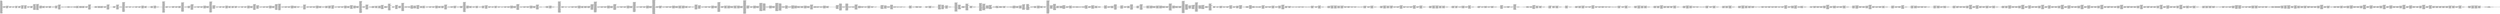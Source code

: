 digraph "graph.cfg.gv" {
	subgraph global {
		node [fontname=Courier fontsize=30.0 rank=same shape=box]
		block_0 [label="0: %00 = #0x1\l2: %01 = #0x40\l4: MSTORE(%01, %00)\l5: [NO_SSA] DUP1\l6: [NO_SSA] DUP5\l7: [NO_SSA] DUP2\l8: [NO_SSA] MSTORE\l9: [NO_SSA] PUSH1\lb: [NO_SSA] ADD\lc: [NO_SSA] DUP4\ld: [NO_SSA] DUP2\le: [NO_SSA] MSTORE\lf: [NO_SSA] PUSH1\l11: [NO_SSA] ADD\l12: [NO_SSA] DUP3\l13: [NO_SSA] DUP2\l14: [NO_SSA] MSTORE\l15: [NO_SSA] POP\l16: [NO_SSA] PUSH1\l18: [NO_SSA] PUSH1\l1a: [NO_SSA] DUP3\l1b: [NO_SSA] ADD\l1c: [NO_SSA] MLOAD\l1d: [NO_SSA] DUP2\l1e: [NO_SSA] PUSH1\l20: [NO_SSA] ADD\l21: [NO_SSA] SSTORE\l22: [NO_SSA] PUSH1\l24: [NO_SSA] DUP3\l25: [NO_SSA] ADD\l26: [NO_SSA] MLOAD\l27: [NO_SSA] DUP2\l28: [NO_SSA] PUSH1\l2a: [NO_SSA] ADD\l2b: [NO_SSA] SSTORE\l2c: [NO_SSA] PUSH1\l2e: [NO_SSA] DUP3\l2f: [NO_SSA] ADD\l30: [NO_SSA] MLOAD\l31: [NO_SSA] DUP2\l32: [NO_SSA] PUSH1\l34: [NO_SSA] ADD\l35: [NO_SSA] SSTORE\l36: [NO_SSA] SWAP1\l37: [NO_SSA] POP\l38: [NO_SSA] POP\l39: [NO_SSA] DUP1\l3a: [NO_SSA] DUP3\l3b: [NO_SSA] DUP5\l3c: [NO_SSA] PUSH2\l3f: [NO_SSA] SWAP2\l40: [NO_SSA] SWAP1\l41: [NO_SSA] PUSH2\l44: [NO_SSA] JUMP\l"]
		block_45 [label="45: [NO_SSA] JUMPDEST\l46: [NO_SSA] PUSH2\l49: [NO_SSA] SWAP2\l4a: [NO_SSA] SWAP1\l4b: [NO_SSA] PUSH2\l4e: [NO_SSA] JUMP\l"]
		block_4f [label="4f: [NO_SSA] JUMPDEST\l50: [NO_SSA] PUSH1\l52: [NO_SSA] DUP2\l53: [NO_SSA] SWAP1\l54: [NO_SSA] SSTORE\l55: [NO_SSA] POP\l56: [NO_SSA] POP\l57: [NO_SSA] POP\l58: [NO_SSA] POP\l59: [NO_SSA] JUMP\l"]
		block_5a [label="5a: [NO_SSA] JUMPDEST\l5b: [NO_SSA] PUSH1\l5d: [NO_SSA] PUSH2\l60: [NO_SSA] PUSH2\l63: [NO_SSA] PUSH2\l66: [NO_SSA] JUMP\l"]
		block_67 [label="67: [NO_SSA] JUMPDEST\l68: [NO_SSA] DUP5\l69: [NO_SSA] DUP5\l6a: [NO_SSA] PUSH2\l6d: [NO_SSA] JUMP\l"]
		block_6e [label="6e: [NO_SSA] JUMPDEST\l6f: [NO_SSA] PUSH1\l71: [NO_SSA] SWAP1\l72: [NO_SSA] POP\l73: [NO_SSA] SWAP3\l74: [NO_SSA] SWAP2\l75: [NO_SSA] POP\l76: [NO_SSA] POP\l77: [NO_SSA] JUMP\l"]
		block_78 [label="78: [NO_SSA] JUMPDEST\l79: [NO_SSA] PUSH1\l7b: [NO_SSA] PUSH1\l7d: [NO_SSA] SLOAD\l7e: [NO_SSA] SWAP1\l7f: [NO_SSA] POP\l80: [NO_SSA] SWAP1\l81: [NO_SSA] JUMP\l"]
		block_82 [label="82: [NO_SSA] JUMPDEST\l83: [NO_SSA] PUSH1\l85: [NO_SSA] PUSH1\l87: [NO_SSA] SWAP1\l88: [NO_SSA] SLOAD\l89: [NO_SSA] SWAP1\l8a: [NO_SSA] PUSH2\l8d: [NO_SSA] EXP\l8e: [NO_SSA] SWAP1\l8f: [NO_SSA] DIV\l90: [NO_SSA] PUSH20\la5: [NO_SSA] AND\la6: [NO_SSA] DUP2\la7: [NO_SSA] JUMP\l"]
		block_a8 [label="a8: [NO_SSA] JUMPDEST\la9: [NO_SSA] PUSH1\lab: [NO_SSA] PUSH1\lad: [NO_SSA] SWAP1\lae: [NO_SSA] SLOAD\laf: [NO_SSA] SWAP1\lb0: [NO_SSA] PUSH2\lb3: [NO_SSA] EXP\lb4: [NO_SSA] SWAP1\lb5: [NO_SSA] DIV\lb6: [NO_SSA] PUSH20\lcb: [NO_SSA] AND\lcc: [NO_SSA] DUP2\lcd: [NO_SSA] JUMP\l"]
		block_ce [label="ce: [NO_SSA] JUMPDEST\lcf: [NO_SSA] PUSH1\ld1: [NO_SSA] SLOAD\ld2: [NO_SSA] DUP2\ld3: [NO_SSA] JUMP\l"]
		block_d4 [label="d4: [NO_SSA] JUMPDEST\ld5: [NO_SSA] PUSH1\ld7: [NO_SSA] PUSH2\lda: [NO_SSA] DUP5\ldb: [NO_SSA] DUP5\ldc: [NO_SSA] DUP5\ldd: [NO_SSA] PUSH2\le0: [NO_SSA] JUMP\l"]
		block_e1 [label="e1: [NO_SSA] JUMPDEST\le2: [NO_SSA] PUSH1\le4: [NO_SSA] PUSH1\le6: [NO_SSA] PUSH1\le8: [NO_SSA] DUP7\le9: [NO_SSA] PUSH20\lfe: [NO_SSA] AND\lff: [NO_SSA] PUSH20\l114: [NO_SSA] AND\l115: [NO_SSA] DUP2\l116: [NO_SSA] MSTORE\l117: [NO_SSA] PUSH1\l119: [NO_SSA] ADD\l11a: [NO_SSA] SWAP1\l11b: [NO_SSA] DUP2\l11c: [NO_SSA] MSTORE\l11d: [NO_SSA] PUSH1\l11f: [NO_SSA] ADD\l120: [NO_SSA] PUSH1\l122: [NO_SSA] SHA3\l123: [NO_SSA] PUSH1\l125: [NO_SSA] PUSH2\l128: [NO_SSA] PUSH2\l12b: [NO_SSA] JUMP\l"]
		block_12c [label="12c: [NO_SSA] JUMPDEST\l12d: [NO_SSA] PUSH20\l142: [NO_SSA] AND\l143: [NO_SSA] PUSH20\l158: [NO_SSA] AND\l159: [NO_SSA] DUP2\l15a: [NO_SSA] MSTORE\l15b: [NO_SSA] PUSH1\l15d: [NO_SSA] ADD\l15e: [NO_SSA] SWAP1\l15f: [NO_SSA] DUP2\l160: [NO_SSA] MSTORE\l161: [NO_SSA] PUSH1\l163: [NO_SSA] ADD\l164: [NO_SSA] PUSH1\l166: [NO_SSA] SHA3\l167: [NO_SSA] SLOAD\l168: [NO_SSA] SWAP1\l169: [NO_SSA] POP\l16a: [NO_SSA] DUP3\l16b: [NO_SSA] DUP2\l16c: [NO_SSA] LT\l16d: [NO_SSA] ISZERO\l16e: [NO_SSA] PUSH2\l171: [NO_SSA] JUMPI\l"]
		block_172 [label="172: [NO_SSA] PUSH1\l174: [NO_SSA] MLOAD\l175: [NO_SSA] PUSH32\l196: [NO_SSA] DUP2\l197: [NO_SSA] MSTORE\l198: [NO_SSA] PUSH1\l19a: [NO_SSA] ADD\l19b: [NO_SSA] PUSH2\l19e: [NO_SSA] SWAP1\l19f: [NO_SSA] PUSH2\l1a2: [NO_SSA] JUMP\l"]
		block_1a3 [label="1a3: [NO_SSA] JUMPDEST\l1a4: [NO_SSA] PUSH1\l1a6: [NO_SSA] MLOAD\l1a7: [NO_SSA] DUP1\l1a8: [NO_SSA] SWAP2\l1a9: [NO_SSA] SUB\l1aa: [NO_SSA] SWAP1\l1ab: [NO_SSA] REVERT\l"]
		block_1ac [label="1ac: [NO_SSA] JUMPDEST\l1ad: [NO_SSA] PUSH2\l1b0: [NO_SSA] DUP6\l1b1: [NO_SSA] PUSH2\l1b4: [NO_SSA] PUSH2\l1b7: [NO_SSA] JUMP\l"]
		block_1b8 [label="1b8: [NO_SSA] JUMPDEST\l1b9: [NO_SSA] DUP6\l1ba: [NO_SSA] DUP5\l1bb: [NO_SSA] PUSH2\l1be: [NO_SSA] SWAP2\l1bf: [NO_SSA] SWAP1\l1c0: [NO_SSA] PUSH2\l1c3: [NO_SSA] JUMP\l"]
		block_1c4 [label="1c4: [NO_SSA] JUMPDEST\l1c5: [NO_SSA] PUSH2\l1c8: [NO_SSA] JUMP\l"]
		block_1c9 [label="1c9: [NO_SSA] JUMPDEST\l1ca: [NO_SSA] PUSH1\l1cc: [NO_SSA] SWAP2\l1cd: [NO_SSA] POP\l1ce: [NO_SSA] POP\l1cf: [NO_SSA] SWAP4\l1d0: [NO_SSA] SWAP3\l1d1: [NO_SSA] POP\l1d2: [NO_SSA] POP\l1d3: [NO_SSA] POP\l1d4: [NO_SSA] JUMP\l"]
		block_1d5 [label="1d5: [NO_SSA] JUMPDEST\l1d6: [NO_SSA] PUSH1\l1d8: [NO_SSA] PUSH1\l1da: [NO_SSA] SWAP1\l1db: [NO_SSA] SLOAD\l1dc: [NO_SSA] SWAP1\l1dd: [NO_SSA] PUSH2\l1e0: [NO_SSA] EXP\l1e1: [NO_SSA] SWAP1\l1e2: [NO_SSA] DIV\l1e3: [NO_SSA] PUSH20\l1f8: [NO_SSA] AND\l1f9: [NO_SSA] PUSH20\l20e: [NO_SSA] AND\l20f: [NO_SSA] CALLER\l210: [NO_SSA] PUSH20\l225: [NO_SSA] AND\l226: [NO_SSA] EQ\l227: [NO_SSA] PUSH2\l22a: [NO_SSA] JUMPI\l"]
		block_22b [label="22b: [NO_SSA] PUSH1\l22d: [NO_SSA] DUP1\l22e: [NO_SSA] REVERT\l"]
		block_22f [label="22f: [NO_SSA] JUMPDEST\l230: [NO_SSA] PUSH1\l232: [NO_SSA] INVALID\l"]
		block_233 [label="233: [NO_SSA] SWAP1\l234: [NO_SSA] POP\l235: [NO_SSA] PUSH2\l238: [NO_SSA] DUP5\l239: [NO_SSA] PUSH2\l23c: [NO_SSA] JUMP\l"]
		block_23d [label="23d: [NO_SSA] JUMPDEST\l23e: [NO_SSA] PUSH1\l240: [NO_SSA] DUP2\l241: [NO_SSA] INVALID\l"]
		block_242 [label="242: [NO_SSA] PUSH2\l245: [NO_SSA] SWAP2\l246: [NO_SSA] SWAP1\l247: [NO_SSA] PUSH2\l24a: [NO_SSA] JUMP\l"]
		block_24b [label="24b: [NO_SSA] JUMPDEST\l24c: [NO_SSA] SWAP1\l24d: [NO_SSA] POP\l24e: [NO_SSA] PUSH1\l250: [NO_SSA] DUP4\l251: [NO_SSA] GT\l252: [NO_SSA] ISZERO\l253: [NO_SSA] PUSH2\l256: [NO_SSA] JUMPI\l"]
		block_257 [label="257: [NO_SSA] PUSH2\l25a: [NO_SSA] DUP4\l25b: [NO_SSA] DUP6\l25c: [NO_SSA] PUSH2\l25f: [NO_SSA] SWAP2\l260: [NO_SSA] SWAP1\l261: [NO_SSA] PUSH2\l264: [NO_SSA] JUMP\l"]
		block_265 [label="265: [NO_SSA] JUMPDEST\l266: [NO_SSA] DUP5\l267: [NO_SSA] DUP4\l268: [NO_SSA] PUSH2\l26b: [NO_SSA] SWAP2\l26c: [NO_SSA] SWAP1\l26d: [NO_SSA] PUSH2\l270: [NO_SSA] JUMP\l"]
		block_271 [label="271: [NO_SSA] JUMPDEST\l272: [NO_SSA] PUSH2\l275: [NO_SSA] SWAP2\l276: [NO_SSA] SWAP1\l277: [NO_SSA] PUSH2\l27a: [NO_SSA] JUMP\l"]
		block_27b [label="27b: [NO_SSA] JUMPDEST\l27c: [NO_SSA] PUSH1\l27e: [NO_SSA] PUSH1\l280: [NO_SSA] SWAP1\l281: [NO_SSA] SLOAD\l282: [NO_SSA] SWAP1\l283: [NO_SSA] PUSH2\l286: [NO_SSA] EXP\l287: [NO_SSA] SWAP1\l288: [NO_SSA] DIV\l289: [NO_SSA] PUSH20\l29e: [NO_SSA] AND\l29f: [NO_SSA] PUSH20\l2b4: [NO_SSA] AND\l2b5: [NO_SSA] PUSH2\l2b8: [NO_SSA] SWAP1\l2b9: [NO_SSA] SWAP2\l2ba: [NO_SSA] SWAP1\l2bb: [NO_SSA] PUSH4\l2c0: [NO_SSA] AND\l2c1: [NO_SSA] JUMP\l"]
		block_2c2 [label="2c2: [NO_SSA] JUMPDEST\l"]
		block_2c3 [label="2c3: [NO_SSA] JUMPDEST\l2c4: [NO_SSA] PUSH1\l2c6: [NO_SSA] DUP5\l2c7: [NO_SSA] GT\l2c8: [NO_SSA] ISZERO\l2c9: [NO_SSA] PUSH2\l2cc: [NO_SSA] JUMPI\l"]
		block_2cd [label="2cd: [NO_SSA] PUSH2\l2d0: [NO_SSA] DUP4\l2d1: [NO_SSA] DUP6\l2d2: [NO_SSA] PUSH2\l2d5: [NO_SSA] SWAP2\l2d6: [NO_SSA] SWAP1\l2d7: [NO_SSA] PUSH2\l2da: [NO_SSA] JUMP\l"]
		block_2db [label="2db: [NO_SSA] JUMPDEST\l2dc: [NO_SSA] DUP6\l2dd: [NO_SSA] DUP4\l2de: [NO_SSA] PUSH2\l2e1: [NO_SSA] SWAP2\l2e2: [NO_SSA] SWAP1\l2e3: [NO_SSA] PUSH2\l2e6: [NO_SSA] JUMP\l"]
		block_2e7 [label="2e7: [NO_SSA] JUMPDEST\l2e8: [NO_SSA] PUSH2\l2eb: [NO_SSA] SWAP2\l2ec: [NO_SSA] SWAP1\l2ed: [NO_SSA] PUSH2\l2f0: [NO_SSA] JUMP\l"]
		block_2f1 [label="2f1: [NO_SSA] JUMPDEST\l2f2: [NO_SSA] PUSH1\l2f4: [NO_SSA] PUSH1\l2f6: [NO_SSA] SWAP1\l2f7: [NO_SSA] SLOAD\l2f8: [NO_SSA] SWAP1\l2f9: [NO_SSA] PUSH2\l2fc: [NO_SSA] EXP\l2fd: [NO_SSA] SWAP1\l2fe: [NO_SSA] DIV\l2ff: [NO_SSA] PUSH20\l314: [NO_SSA] AND\l315: [NO_SSA] PUSH20\l32a: [NO_SSA] AND\l32b: [NO_SSA] PUSH2\l32e: [NO_SSA] SWAP1\l32f: [NO_SSA] SWAP2\l330: [NO_SSA] SWAP1\l331: [NO_SSA] PUSH4\l336: [NO_SSA] AND\l337: [NO_SSA] JUMP\l"]
		block_338 [label="338: [NO_SSA] JUMPDEST\l"]
		block_339 [label="339: [NO_SSA] JUMPDEST\l33a: [NO_SSA] POP\l33b: [NO_SSA] POP\l33c: [NO_SSA] POP\l33d: [NO_SSA] POP\l33e: [NO_SSA] POP\l33f: [NO_SSA] JUMP\l"]
		block_340 [label="340: [NO_SSA] JUMPDEST\l341: [NO_SSA] PUSH1\l343: [NO_SSA] PUSH1\l345: [NO_SSA] SWAP1\l346: [NO_SSA] SLOAD\l347: [NO_SSA] SWAP1\l348: [NO_SSA] PUSH2\l34b: [NO_SSA] EXP\l34c: [NO_SSA] SWAP1\l34d: [NO_SSA] DIV\l34e: [NO_SSA] PUSH20\l363: [NO_SSA] AND\l364: [NO_SSA] PUSH20\l379: [NO_SSA] AND\l37a: [NO_SSA] CALLER\l37b: [NO_SSA] PUSH20\l390: [NO_SSA] AND\l391: [NO_SSA] EQ\l392: [NO_SSA] PUSH2\l395: [NO_SSA] JUMPI\l"]
		block_396 [label="396: [NO_SSA] PUSH1\l398: [NO_SSA] DUP1\l399: [NO_SSA] REVERT\l"]
		block_39a [label="39a: [NO_SSA] JUMPDEST\l39b: [NO_SSA] PUSH1\l39d: [NO_SSA] PUSH1\l39f: [NO_SSA] PUSH1\l3a1: [NO_SSA] DUP4\l3a2: [NO_SSA] PUSH20\l3b7: [NO_SSA] AND\l3b8: [NO_SSA] PUSH20\l3cd: [NO_SSA] AND\l3ce: [NO_SSA] DUP2\l3cf: [NO_SSA] MSTORE\l3d0: [NO_SSA] PUSH1\l3d2: [NO_SSA] ADD\l3d3: [NO_SSA] SWAP1\l3d4: [NO_SSA] DUP2\l3d5: [NO_SSA] MSTORE\l3d6: [NO_SSA] PUSH1\l3d8: [NO_SSA] ADD\l3d9: [NO_SSA] PUSH1\l3db: [NO_SSA] SHA3\l3dc: [NO_SSA] PUSH1\l3de: [NO_SSA] PUSH2\l3e1: [NO_SSA] EXP\l3e2: [NO_SSA] DUP2\l3e3: [NO_SSA] SLOAD\l3e4: [NO_SSA] DUP2\l3e5: [NO_SSA] PUSH1\l3e7: [NO_SSA] MUL\l3e8: [NO_SSA] NOT\l3e9: [NO_SSA] AND\l3ea: [NO_SSA] SWAP1\l3eb: [NO_SSA] DUP4\l3ec: [NO_SSA] ISZERO\l3ed: [NO_SSA] ISZERO\l3ee: [NO_SSA] MUL\l3ef: [NO_SSA] OR\l3f0: [NO_SSA] SWAP1\l3f1: [NO_SSA] SSTORE\l3f2: [NO_SSA] POP\l3f3: [NO_SSA] POP\l3f4: [NO_SSA] JUMP\l"]
		block_3f5 [label="3f5: [NO_SSA] JUMPDEST\l3f6: [NO_SSA] PUSH1\l3f8: [NO_SSA] SLOAD\l3f9: [NO_SSA] DUP2\l3fa: [NO_SSA] JUMP\l"]
		block_3fb [label="3fb: [NO_SSA] JUMPDEST\l3fc: [NO_SSA] PUSH1\l3fe: [NO_SSA] SLOAD\l3ff: [NO_SSA] DUP2\l400: [NO_SSA] JUMP\l"]
		block_401 [label="401: [NO_SSA] JUMPDEST\l402: [NO_SSA] PUSH2\l405: [NO_SSA] PUSH2\l408: [NO_SSA] JUMP\l"]
		block_409 [label="409: [NO_SSA] JUMPDEST\l40a: [NO_SSA] PUSH20\l41f: [NO_SSA] AND\l420: [NO_SSA] PUSH2\l423: [NO_SSA] PUSH2\l426: [NO_SSA] JUMP\l"]
		block_427 [label="427: [NO_SSA] JUMPDEST\l428: [NO_SSA] PUSH20\l43d: [NO_SSA] AND\l43e: [NO_SSA] EQ\l43f: [NO_SSA] PUSH2\l442: [NO_SSA] JUMPI\l"]
		block_443 [label="443: [NO_SSA] PUSH1\l445: [NO_SSA] MLOAD\l446: [NO_SSA] PUSH32\l467: [NO_SSA] DUP2\l468: [NO_SSA] MSTORE\l469: [NO_SSA] PUSH1\l46b: [NO_SSA] ADD\l46c: [NO_SSA] PUSH2\l46f: [NO_SSA] SWAP1\l470: [NO_SSA] PUSH2\l473: [NO_SSA] JUMP\l"]
		block_474 [label="474: [NO_SSA] JUMPDEST\l475: [NO_SSA] PUSH1\l477: [NO_SSA] MLOAD\l478: [NO_SSA] DUP1\l479: [NO_SSA] SWAP2\l47a: [NO_SSA] SUB\l47b: [NO_SSA] SWAP1\l47c: [NO_SSA] REVERT\l"]
		block_47d [label="47d: [NO_SSA] JUMPDEST\l47e: [NO_SSA] PUSH1\l"]
		block_480 [label="480: [NO_SSA] JUMPDEST\l481: [NO_SSA] DUP2\l482: [NO_SSA] MLOAD\l483: [NO_SSA] DUP2\l484: [NO_SSA] LT\l485: [NO_SSA] ISZERO\l486: [NO_SSA] PUSH2\l489: [NO_SSA] JUMPI\l"]
		block_48a [label="48a: [NO_SSA] PUSH1\l48c: [NO_SSA] PUSH1\l48e: [NO_SSA] PUSH1\l490: [NO_SSA] DUP5\l491: [NO_SSA] DUP5\l492: [NO_SSA] DUP2\l493: [NO_SSA] MLOAD\l494: [NO_SSA] DUP2\l495: [NO_SSA] LT\l496: [NO_SSA] PUSH2\l499: [NO_SSA] JUMPI\l"]
		block_49a [label="49a: [NO_SSA] PUSH2\l49d: [NO_SSA] PUSH2\l4a0: [NO_SSA] JUMP\l"]
		block_4a1 [label="4a1: [NO_SSA] JUMPDEST\l"]
		block_4a2 [label="4a2: [NO_SSA] JUMPDEST\l4a3: [NO_SSA] PUSH1\l4a5: [NO_SSA] MUL\l4a6: [NO_SSA] PUSH1\l4a8: [NO_SSA] ADD\l4a9: [NO_SSA] ADD\l4aa: [NO_SSA] MLOAD\l4ab: [NO_SSA] PUSH20\l4c0: [NO_SSA] AND\l4c1: [NO_SSA] PUSH20\l4d6: [NO_SSA] AND\l4d7: [NO_SSA] DUP2\l4d8: [NO_SSA] MSTORE\l4d9: [NO_SSA] PUSH1\l4db: [NO_SSA] ADD\l4dc: [NO_SSA] SWAP1\l4dd: [NO_SSA] DUP2\l4de: [NO_SSA] MSTORE\l4df: [NO_SSA] PUSH1\l4e1: [NO_SSA] ADD\l4e2: [NO_SSA] PUSH1\l4e4: [NO_SSA] SHA3\l4e5: [NO_SSA] PUSH1\l4e7: [NO_SSA] PUSH2\l4ea: [NO_SSA] EXP\l4eb: [NO_SSA] DUP2\l4ec: [NO_SSA] SLOAD\l4ed: [NO_SSA] DUP2\l4ee: [NO_SSA] PUSH1\l4f0: [NO_SSA] MUL\l4f1: [NO_SSA] NOT\l4f2: [NO_SSA] AND\l4f3: [NO_SSA] SWAP1\l4f4: [NO_SSA] DUP4\l4f5: [NO_SSA] ISZERO\l4f6: [NO_SSA] ISZERO\l4f7: [NO_SSA] MUL\l4f8: [NO_SSA] OR\l4f9: [NO_SSA] SWAP1\l4fa: [NO_SSA] SSTORE\l4fb: [NO_SSA] POP\l4fc: [NO_SSA] DUP1\l4fd: [NO_SSA] DUP1\l4fe: [NO_SSA] PUSH2\l501: [NO_SSA] SWAP1\l502: [NO_SSA] PUSH2\l505: [NO_SSA] JUMP\l"]
		block_506 [label="506: [NO_SSA] JUMPDEST\l507: [NO_SSA] SWAP2\l508: [NO_SSA] POP\l509: [NO_SSA] POP\l50a: [NO_SSA] PUSH2\l50d: [NO_SSA] JUMP\l"]
		block_50e [label="50e: [NO_SSA] JUMPDEST\l50f: [NO_SSA] POP\l510: [NO_SSA] POP\l511: [NO_SSA] JUMP\l"]
		block_512 [label="512: [NO_SSA] JUMPDEST\l513: [NO_SSA] PUSH1\l515: [NO_SSA] PUSH1\l517: [NO_SSA] SWAP1\l518: [NO_SSA] POP\l519: [NO_SSA] SWAP1\l51a: [NO_SSA] JUMP\l"]
		block_51b [label="51b: [NO_SSA] JUMPDEST\l51c: [NO_SSA] PUSH1\l51e: [NO_SSA] PUSH2\l521: [NO_SSA] PUSH2\l524: [NO_SSA] PUSH2\l527: [NO_SSA] JUMP\l"]
		block_528 [label="528: [NO_SSA] JUMPDEST\l529: [NO_SSA] DUP5\l52a: [NO_SSA] DUP5\l52b: [NO_SSA] PUSH1\l52d: [NO_SSA] PUSH1\l52f: [NO_SSA] PUSH2\l532: [NO_SSA] PUSH2\l535: [NO_SSA] JUMP\l"]
		block_536 [label="536: [NO_SSA] JUMPDEST\l537: [NO_SSA] PUSH20\l54c: [NO_SSA] AND\l54d: [NO_SSA] PUSH20\l562: [NO_SSA] AND\l563: [NO_SSA] DUP2\l564: [NO_SSA] MSTORE\l565: [NO_SSA] PUSH1\l567: [NO_SSA] ADD\l568: [NO_SSA] SWAP1\l569: [NO_SSA] DUP2\l56a: [NO_SSA] MSTORE\l56b: [NO_SSA] PUSH1\l56d: [NO_SSA] ADD\l56e: [NO_SSA] PUSH1\l570: [NO_SSA] SHA3\l571: [NO_SSA] PUSH1\l573: [NO_SSA] DUP9\l574: [NO_SSA] PUSH20\l589: [NO_SSA] AND\l58a: [NO_SSA] PUSH20\l59f: [NO_SSA] AND\l5a0: [NO_SSA] DUP2\l5a1: [NO_SSA] MSTORE\l5a2: [NO_SSA] PUSH1\l5a4: [NO_SSA] ADD\l5a5: [NO_SSA] SWAP1\l5a6: [NO_SSA] DUP2\l5a7: [NO_SSA] MSTORE\l5a8: [NO_SSA] PUSH1\l5aa: [NO_SSA] ADD\l5ab: [NO_SSA] PUSH1\l5ad: [NO_SSA] SHA3\l5ae: [NO_SSA] SLOAD\l5af: [NO_SSA] PUSH2\l5b2: [NO_SSA] SWAP2\l5b3: [NO_SSA] SWAP1\l5b4: [NO_SSA] PUSH2\l5b7: [NO_SSA] JUMP\l"]
		block_5b8 [label="5b8: [NO_SSA] JUMPDEST\l5b9: [NO_SSA] PUSH2\l5bc: [NO_SSA] JUMP\l"]
		block_5bd [label="5bd: [NO_SSA] JUMPDEST\l5be: [NO_SSA] PUSH1\l5c0: [NO_SSA] SWAP1\l5c1: [NO_SSA] POP\l5c2: [NO_SSA] SWAP3\l5c3: [NO_SSA] SWAP2\l5c4: [NO_SSA] POP\l5c5: [NO_SSA] POP\l5c6: [NO_SSA] JUMP\l"]
		block_5c7 [label="5c7: [NO_SSA] JUMPDEST\l5c8: [NO_SSA] PUSH1\l5ca: [NO_SSA] PUSH1\l5cc: [NO_SSA] MSTORE\l5cd: [NO_SSA] DUP1\l5ce: [NO_SSA] PUSH1\l5d0: [NO_SSA] MSTORE\l5d1: [NO_SSA] PUSH1\l5d3: [NO_SSA] PUSH1\l5d5: [NO_SSA] SHA3\l5d6: [NO_SSA] PUSH1\l5d8: [NO_SSA] SWAP2\l5d9: [NO_SSA] POP\l5da: [NO_SSA] SLOAD\l5db: [NO_SSA] SWAP1\l5dc: [NO_SSA] PUSH2\l5df: [NO_SSA] EXP\l5e0: [NO_SSA] SWAP1\l5e1: [NO_SSA] DIV\l5e2: [NO_SSA] PUSH1\l5e4: [NO_SSA] AND\l5e5: [NO_SSA] DUP2\l5e6: [NO_SSA] JUMP\l"]
		block_5e7 [label="5e7: [NO_SSA] JUMPDEST\l5e8: [NO_SSA] PUSH2\l5eb: [NO_SSA] PUSH2\l5ee: [NO_SSA] JUMP\l"]
		block_5ef [label="5ef: [NO_SSA] JUMPDEST\l5f0: [NO_SSA] PUSH20\l605: [NO_SSA] AND\l606: [NO_SSA] PUSH2\l609: [NO_SSA] PUSH2\l60c: [NO_SSA] JUMP\l"]
		block_60d [label="60d: [NO_SSA] JUMPDEST\l60e: [NO_SSA] PUSH20\l623: [NO_SSA] AND\l624: [NO_SSA] EQ\l625: [NO_SSA] PUSH2\l628: [NO_SSA] JUMPI\l"]
		block_629 [label="629: [NO_SSA] PUSH1\l62b: [NO_SSA] MLOAD\l62c: [NO_SSA] PUSH32\l64d: [NO_SSA] DUP2\l64e: [NO_SSA] MSTORE\l64f: [NO_SSA] PUSH1\l651: [NO_SSA] ADD\l652: [NO_SSA] PUSH2\l655: [NO_SSA] SWAP1\l656: [NO_SSA] PUSH2\l659: [NO_SSA] JUMP\l"]
		block_65a [label="65a: [NO_SSA] JUMPDEST\l65b: [NO_SSA] PUSH1\l65d: [NO_SSA] MLOAD\l65e: [NO_SSA] DUP1\l65f: [NO_SSA] SWAP2\l660: [NO_SSA] SUB\l661: [NO_SSA] SWAP1\l662: [NO_SSA] REVERT\l"]
		block_663 [label="663: [NO_SSA] JUMPDEST\l664: [NO_SSA] DUP2\l665: [NO_SSA] PUSH1\l667: [NO_SSA] PUSH1\l669: [NO_SSA] PUSH2\l66c: [NO_SSA] EXP\l66d: [NO_SSA] DUP2\l66e: [NO_SSA] SLOAD\l66f: [NO_SSA] DUP2\l670: [NO_SSA] PUSH20\l685: [NO_SSA] MUL\l686: [NO_SSA] NOT\l687: [NO_SSA] AND\l688: [NO_SSA] SWAP1\l689: [NO_SSA] DUP4\l68a: [NO_SSA] PUSH20\l69f: [NO_SSA] AND\l6a0: [NO_SSA] MUL\l6a1: [NO_SSA] OR\l6a2: [NO_SSA] SWAP1\l6a3: [NO_SSA] SSTORE\l6a4: [NO_SSA] POP\l6a5: [NO_SSA] DUP1\l6a6: [NO_SSA] PUSH1\l6a8: [NO_SSA] PUSH1\l6aa: [NO_SSA] PUSH2\l6ad: [NO_SSA] EXP\l6ae: [NO_SSA] DUP2\l6af: [NO_SSA] SLOAD\l6b0: [NO_SSA] DUP2\l6b1: [NO_SSA] PUSH20\l6c6: [NO_SSA] MUL\l6c7: [NO_SSA] NOT\l6c8: [NO_SSA] AND\l6c9: [NO_SSA] SWAP1\l6ca: [NO_SSA] DUP4\l6cb: [NO_SSA] PUSH20\l6e0: [NO_SSA] AND\l6e1: [NO_SSA] MUL\l6e2: [NO_SSA] OR\l6e3: [NO_SSA] SWAP1\l6e4: [NO_SSA] SSTORE\l6e5: [NO_SSA] POP\l6e6: [NO_SSA] POP\l6e7: [NO_SSA] POP\l6e8: [NO_SSA] JUMP\l"]
		block_6e9 [label="6e9: [NO_SSA] JUMPDEST\l6ea: [NO_SSA] PUSH1\l6ec: [NO_SSA] PUSH1\l6ee: [NO_SSA] SWAP1\l6ef: [NO_SSA] SLOAD\l6f0: [NO_SSA] SWAP1\l6f1: [NO_SSA] PUSH2\l6f4: [NO_SSA] EXP\l6f5: [NO_SSA] SWAP1\l6f6: [NO_SSA] DIV\l6f7: [NO_SSA] PUSH1\l6f9: [NO_SSA] AND\l6fa: [NO_SSA] DUP2\l6fb: [NO_SSA] JUMP\l"]
		block_6fc [label="6fc: [NO_SSA] JUMPDEST\l6fd: [NO_SSA] PUSH2\l700: [NO_SSA] PUSH2\l703: [NO_SSA] JUMP\l"]
		block_704 [label="704: [NO_SSA] JUMPDEST\l705: [NO_SSA] PUSH20\l71a: [NO_SSA] AND\l71b: [NO_SSA] PUSH2\l71e: [NO_SSA] PUSH2\l721: [NO_SSA] JUMP\l"]
		block_722 [label="722: [NO_SSA] JUMPDEST\l723: [NO_SSA] PUSH20\l738: [NO_SSA] AND\l739: [NO_SSA] EQ\l73a: [NO_SSA] PUSH2\l73d: [NO_SSA] JUMPI\l"]
		block_73e [label="73e: [NO_SSA] PUSH1\l740: [NO_SSA] MLOAD\l741: [NO_SSA] PUSH32\l762: [NO_SSA] DUP2\l763: [NO_SSA] MSTORE\l764: [NO_SSA] PUSH1\l766: [NO_SSA] ADD\l767: [NO_SSA] PUSH2\l76a: [NO_SSA] SWAP1\l76b: [NO_SSA] PUSH2\l76e: [NO_SSA] JUMP\l"]
		block_76f [label="76f: [NO_SSA] JUMPDEST\l770: [NO_SSA] PUSH1\l772: [NO_SSA] MLOAD\l773: [NO_SSA] DUP1\l774: [NO_SSA] SWAP2\l775: [NO_SSA] SUB\l776: [NO_SSA] SWAP1\l777: [NO_SSA] REVERT\l"]
		block_778 [label="778: [NO_SSA] JUMPDEST\l779: [NO_SSA] PUSH8\l782: [NO_SSA] DUP2\l783: [NO_SSA] PUSH2\l786: [NO_SSA] SWAP2\l787: [NO_SSA] SWAP1\l788: [NO_SSA] PUSH2\l78b: [NO_SSA] JUMP\l"]
		block_78c [label="78c: [NO_SSA] JUMPDEST\l78d: [NO_SSA] PUSH1\l78f: [NO_SSA] DUP2\l790: [NO_SSA] SWAP1\l791: [NO_SSA] SSTORE\l792: [NO_SSA] POP\l793: [NO_SSA] POP\l794: [NO_SSA] JUMP\l"]
		block_795 [label="795: [NO_SSA] JUMPDEST\l796: [NO_SSA] PUSH2\l799: [NO_SSA] PUSH2\l79c: [NO_SSA] JUMP\l"]
		block_79d [label="79d: [NO_SSA] JUMPDEST\l79e: [NO_SSA] PUSH20\l7b3: [NO_SSA] AND\l7b4: [NO_SSA] PUSH2\l7b7: [NO_SSA] PUSH2\l7ba: [NO_SSA] JUMP\l"]
		block_7bb [label="7bb: [NO_SSA] JUMPDEST\l7bc: [NO_SSA] PUSH20\l7d1: [NO_SSA] AND\l7d2: [NO_SSA] EQ\l7d3: [NO_SSA] PUSH2\l7d6: [NO_SSA] JUMPI\l"]
		block_7d7 [label="7d7: [NO_SSA] PUSH1\l7d9: [NO_SSA] MLOAD\l7da: [NO_SSA] PUSH32\l7fb: [NO_SSA] DUP2\l7fc: [NO_SSA] MSTORE\l7fd: [NO_SSA] PUSH1\l7ff: [NO_SSA] ADD\l800: [NO_SSA] PUSH2\l803: [NO_SSA] SWAP1\l804: [NO_SSA] PUSH2\l807: [NO_SSA] JUMP\l"]
		block_808 [label="808: [NO_SSA] JUMPDEST\l809: [NO_SSA] PUSH1\l80b: [NO_SSA] MLOAD\l80c: [NO_SSA] DUP1\l80d: [NO_SSA] SWAP2\l80e: [NO_SSA] SUB\l80f: [NO_SSA] SWAP1\l810: [NO_SSA] REVERT\l"]
		block_811 [label="811: [NO_SSA] JUMPDEST\l812: [NO_SSA] DUP1\l813: [NO_SSA] PUSH1\l815: [NO_SSA] PUSH1\l817: [NO_SSA] PUSH2\l81a: [NO_SSA] EXP\l81b: [NO_SSA] DUP2\l81c: [NO_SSA] SLOAD\l81d: [NO_SSA] DUP2\l81e: [NO_SSA] PUSH20\l833: [NO_SSA] MUL\l834: [NO_SSA] NOT\l835: [NO_SSA] AND\l836: [NO_SSA] SWAP1\l837: [NO_SSA] DUP4\l838: [NO_SSA] PUSH20\l84d: [NO_SSA] AND\l84e: [NO_SSA] MUL\l84f: [NO_SSA] OR\l850: [NO_SSA] SWAP1\l851: [NO_SSA] SSTORE\l852: [NO_SSA] POP\l853: [NO_SSA] POP\l854: [NO_SSA] JUMP\l"]
		block_855 [label="855: [NO_SSA] JUMPDEST\l856: [NO_SSA] PUSH1\l858: [NO_SSA] PUSH1\l85a: [NO_SSA] SWAP1\l85b: [NO_SSA] SLOAD\l85c: [NO_SSA] SWAP1\l85d: [NO_SSA] PUSH2\l860: [NO_SSA] EXP\l861: [NO_SSA] SWAP1\l862: [NO_SSA] DIV\l863: [NO_SSA] PUSH1\l865: [NO_SSA] AND\l866: [NO_SSA] DUP2\l867: [NO_SSA] JUMP\l"]
		block_868 [label="868: [NO_SSA] JUMPDEST\l869: [NO_SSA] PUSH2\l86c: [NO_SSA] PUSH2\l86f: [NO_SSA] JUMP\l"]
		block_870 [label="870: [NO_SSA] JUMPDEST\l871: [NO_SSA] PUSH20\l886: [NO_SSA] AND\l887: [NO_SSA] PUSH2\l88a: [NO_SSA] PUSH2\l88d: [NO_SSA] JUMP\l"]
		block_88e [label="88e: [NO_SSA] JUMPDEST\l88f: [NO_SSA] PUSH20\l8a4: [NO_SSA] AND\l8a5: [NO_SSA] EQ\l8a6: [NO_SSA] PUSH2\l8a9: [NO_SSA] JUMPI\l"]
		block_8aa [label="8aa: [NO_SSA] PUSH1\l8ac: [NO_SSA] MLOAD\l8ad: [NO_SSA] PUSH32\l8ce: [NO_SSA] DUP2\l8cf: [NO_SSA] MSTORE\l8d0: [NO_SSA] PUSH1\l8d2: [NO_SSA] ADD\l8d3: [NO_SSA] PUSH2\l8d6: [NO_SSA] SWAP1\l8d7: [NO_SSA] PUSH2\l8da: [NO_SSA] JUMP\l"]
		block_8db [label="8db: [NO_SSA] JUMPDEST\l8dc: [NO_SSA] PUSH1\l8de: [NO_SSA] MLOAD\l8df: [NO_SSA] DUP1\l8e0: [NO_SSA] SWAP2\l8e1: [NO_SSA] SUB\l8e2: [NO_SSA] SWAP1\l8e3: [NO_SSA] REVERT\l"]
		block_8e4 [label="8e4: [NO_SSA] JUMPDEST\l8e5: [NO_SSA] DUP1\l8e6: [NO_SSA] PUSH1\l8e8: [NO_SSA] PUSH1\l8ea: [NO_SSA] PUSH2\l8ed: [NO_SSA] EXP\l8ee: [NO_SSA] DUP2\l8ef: [NO_SSA] SLOAD\l8f0: [NO_SSA] DUP2\l8f1: [NO_SSA] PUSH20\l906: [NO_SSA] MUL\l907: [NO_SSA] NOT\l908: [NO_SSA] AND\l909: [NO_SSA] SWAP1\l90a: [NO_SSA] DUP4\l90b: [NO_SSA] PUSH20\l920: [NO_SSA] AND\l921: [NO_SSA] MUL\l922: [NO_SSA] OR\l923: [NO_SSA] SWAP1\l924: [NO_SSA] SSTORE\l925: [NO_SSA] POP\l926: [NO_SSA] POP\l927: [NO_SSA] JUMP\l"]
		block_928 [label="928: [NO_SSA] JUMPDEST\l929: [NO_SSA] PUSH1\l92b: [NO_SSA] DUP1\l92c: [NO_SSA] PUSH1\l92e: [NO_SSA] DUP4\l92f: [NO_SSA] PUSH20\l944: [NO_SSA] AND\l945: [NO_SSA] PUSH20\l95a: [NO_SSA] AND\l95b: [NO_SSA] DUP2\l95c: [NO_SSA] MSTORE\l95d: [NO_SSA] PUSH1\l95f: [NO_SSA] ADD\l960: [NO_SSA] SWAP1\l961: [NO_SSA] DUP2\l962: [NO_SSA] MSTORE\l963: [NO_SSA] PUSH1\l965: [NO_SSA] ADD\l966: [NO_SSA] PUSH1\l968: [NO_SSA] SHA3\l969: [NO_SSA] SLOAD\l96a: [NO_SSA] SWAP1\l96b: [NO_SSA] POP\l96c: [NO_SSA] SWAP2\l96d: [NO_SSA] SWAP1\l96e: [NO_SSA] POP\l96f: [NO_SSA] JUMP\l"]
		block_970 [label="970: [NO_SSA] JUMPDEST\l971: [NO_SSA] PUSH2\l974: [NO_SSA] PUSH2\l977: [NO_SSA] JUMP\l"]
		block_978 [label="978: [NO_SSA] JUMPDEST\l979: [NO_SSA] PUSH20\l98e: [NO_SSA] AND\l98f: [NO_SSA] PUSH2\l992: [NO_SSA] PUSH2\l995: [NO_SSA] JUMP\l"]
		block_996 [label="996: [NO_SSA] JUMPDEST\l997: [NO_SSA] PUSH20\l9ac: [NO_SSA] AND\l9ad: [NO_SSA] EQ\l9ae: [NO_SSA] PUSH2\l9b1: [NO_SSA] JUMPI\l"]
		block_9b2 [label="9b2: [NO_SSA] PUSH1\l9b4: [NO_SSA] MLOAD\l9b5: [NO_SSA] PUSH32\l9d6: [NO_SSA] DUP2\l9d7: [NO_SSA] MSTORE\l9d8: [NO_SSA] PUSH1\l9da: [NO_SSA] ADD\l9db: [NO_SSA] PUSH2\l9de: [NO_SSA] SWAP1\l9df: [NO_SSA] PUSH2\l9e2: [NO_SSA] JUMP\l"]
		block_9e3 [label="9e3: [NO_SSA] JUMPDEST\l9e4: [NO_SSA] PUSH1\l9e6: [NO_SSA] MLOAD\l9e7: [NO_SSA] DUP1\l9e8: [NO_SSA] SWAP2\l9e9: [NO_SSA] SUB\l9ea: [NO_SSA] SWAP1\l9eb: [NO_SSA] REVERT\l"]
		block_9ec [label="9ec: [NO_SSA] JUMPDEST\l9ed: [NO_SSA] PUSH2\l9f0: [NO_SSA] PUSH1\l9f2: [NO_SSA] PUSH2\l9f5: [NO_SSA] JUMP\l"]
		block_9f6 [label="9f6: [NO_SSA] JUMPDEST\l9f7: [NO_SSA] JUMP\l"]
		block_9f8 [label="9f8: [NO_SSA] JUMPDEST\l9f9: [NO_SSA] PUSH1\l9fb: [NO_SSA] DUP1\l9fc: [NO_SSA] PUSH1\l9fe: [NO_SSA] ADD\l9ff: [NO_SSA] SLOAD\la00: [NO_SSA] SWAP1\la01: [NO_SSA] DUP1\la02: [NO_SSA] PUSH1\la04: [NO_SSA] ADD\la05: [NO_SSA] SLOAD\la06: [NO_SSA] SWAP1\la07: [NO_SSA] DUP1\la08: [NO_SSA] PUSH1\la0a: [NO_SSA] ADD\la0b: [NO_SSA] SLOAD\la0c: [NO_SSA] SWAP1\la0d: [NO_SSA] POP\la0e: [NO_SSA] DUP4\la0f: [NO_SSA] JUMP\l"]
		block_a10 [label="a10: [NO_SSA] JUMPDEST\la11: [NO_SSA] PUSH1\la13: [NO_SSA] PUSH2\la16: [NO_SSA] PUSH2\la19: [NO_SSA] JUMP\l"]
		block_a1a [label="a1a: [NO_SSA] JUMPDEST\la1b: [NO_SSA] PUSH20\la30: [NO_SSA] AND\la31: [NO_SSA] PUSH2\la34: [NO_SSA] PUSH2\la37: [NO_SSA] JUMP\l"]
		block_a38 [label="a38: [NO_SSA] JUMPDEST\la39: [NO_SSA] PUSH20\la4e: [NO_SSA] AND\la4f: [NO_SSA] EQ\la50: [NO_SSA] PUSH2\la53: [NO_SSA] JUMPI\l"]
		block_a54 [label="a54: [NO_SSA] PUSH1\la56: [NO_SSA] MLOAD\la57: [NO_SSA] PUSH32\la78: [NO_SSA] DUP2\la79: [NO_SSA] MSTORE\la7a: [NO_SSA] PUSH1\la7c: [NO_SSA] ADD\la7d: [NO_SSA] PUSH2\la80: [NO_SSA] SWAP1\la81: [NO_SSA] PUSH2\la84: [NO_SSA] JUMP\l"]
		block_a85 [label="a85: [NO_SSA] JUMPDEST\la86: [NO_SSA] PUSH1\la88: [NO_SSA] MLOAD\la89: [NO_SSA] DUP1\la8a: [NO_SSA] SWAP2\la8b: [NO_SSA] SUB\la8c: [NO_SSA] SWAP1\la8d: [NO_SSA] REVERT\l"]
		block_a8e [label="a8e: [NO_SSA] JUMPDEST\la8f: [NO_SSA] PUSH2\la92: [NO_SSA] PUSH2\la95: [NO_SSA] JUMP\l"]
		block_a96 [label="a96: [NO_SSA] JUMPDEST\la97: [NO_SSA] PUSH1\la99: [NO_SSA] DUP2\la9a: [NO_SSA] SWAP1\la9b: [NO_SSA] SSTORE\la9c: [NO_SSA] POP\la9d: [NO_SSA] PUSH2\laa0: [NO_SSA] PUSH2\laa3: [NO_SSA] JUMP\l"]
		block_aa4 [label="aa4: [NO_SSA] JUMPDEST\laa5: [NO_SSA] PUSH1\laa7: [NO_SSA] DUP2\laa8: [NO_SSA] SWAP1\laa9: [NO_SSA] SSTORE\laaa: [NO_SSA] POP\laab: [NO_SSA] PUSH1\laad: [NO_SSA] SWAP1\laae: [NO_SSA] POP\laaf: [NO_SSA] SWAP1\lab0: [NO_SSA] JUMP\l"]
		block_ab1 [label="ab1: [NO_SSA] JUMPDEST\lab2: [NO_SSA] PUSH1\lab4: [NO_SSA] PUSH1\lab6: [NO_SSA] SWAP1\lab7: [NO_SSA] SLOAD\lab8: [NO_SSA] SWAP1\lab9: [NO_SSA] PUSH2\labc: [NO_SSA] EXP\labd: [NO_SSA] SWAP1\labe: [NO_SSA] DIV\labf: [NO_SSA] PUSH20\lad4: [NO_SSA] AND\lad5: [NO_SSA] DUP2\lad6: [NO_SSA] JUMP\l"]
		block_ad7 [label="ad7: [NO_SSA] JUMPDEST\lad8: [NO_SSA] PUSH2\ladb: [NO_SSA] PUSH2\lade: [NO_SSA] JUMP\l"]
		block_adf [label="adf: [NO_SSA] JUMPDEST\lae0: [NO_SSA] PUSH20\laf5: [NO_SSA] AND\laf6: [NO_SSA] PUSH2\laf9: [NO_SSA] PUSH2\lafc: [NO_SSA] JUMP\l"]
		block_afd [label="afd: [NO_SSA] JUMPDEST\lafe: [NO_SSA] PUSH20\lb13: [NO_SSA] AND\lb14: [NO_SSA] EQ\lb15: [NO_SSA] PUSH2\lb18: [NO_SSA] JUMPI\l"]
		block_b19 [label="b19: [NO_SSA] PUSH1\lb1b: [NO_SSA] MLOAD\lb1c: [NO_SSA] PUSH32\lb3d: [NO_SSA] DUP2\lb3e: [NO_SSA] MSTORE\lb3f: [NO_SSA] PUSH1\lb41: [NO_SSA] ADD\lb42: [NO_SSA] PUSH2\lb45: [NO_SSA] SWAP1\lb46: [NO_SSA] PUSH2\lb49: [NO_SSA] JUMP\l"]
		block_b4a [label="b4a: [NO_SSA] JUMPDEST\lb4b: [NO_SSA] PUSH1\lb4d: [NO_SSA] MLOAD\lb4e: [NO_SSA] DUP1\lb4f: [NO_SSA] SWAP2\lb50: [NO_SSA] SUB\lb51: [NO_SSA] SWAP1\lb52: [NO_SSA] REVERT\l"]
		block_b53 [label="b53: [NO_SSA] JUMPDEST\lb54: [NO_SSA] PUSH1\lb56: [NO_SSA] PUSH1\lb58: [NO_SSA] SWAP1\lb59: [NO_SSA] SLOAD\lb5a: [NO_SSA] SWAP1\lb5b: [NO_SSA] PUSH2\lb5e: [NO_SSA] EXP\lb5f: [NO_SSA] SWAP1\lb60: [NO_SSA] DIV\lb61: [NO_SSA] PUSH1\lb63: [NO_SSA] AND\lb64: [NO_SSA] ISZERO\lb65: [NO_SSA] PUSH2\lb68: [NO_SSA] JUMPI\l"]
		block_b69 [label="b69: [NO_SSA] PUSH1\lb6b: [NO_SSA] MLOAD\lb6c: [NO_SSA] PUSH32\lb8d: [NO_SSA] DUP2\lb8e: [NO_SSA] MSTORE\lb8f: [NO_SSA] PUSH1\lb91: [NO_SSA] ADD\lb92: [NO_SSA] PUSH2\lb95: [NO_SSA] SWAP1\lb96: [NO_SSA] PUSH2\lb99: [NO_SSA] JUMP\l"]
		block_b9a [label="b9a: [NO_SSA] JUMPDEST\lb9b: [NO_SSA] PUSH1\lb9d: [NO_SSA] MLOAD\lb9e: [NO_SSA] DUP1\lb9f: [NO_SSA] SWAP2\lba0: [NO_SSA] SUB\lba1: [NO_SSA] SWAP1\lba2: [NO_SSA] REVERT\l"]
		block_ba3 [label="ba3: [NO_SSA] JUMPDEST\lba4: [NO_SSA] PUSH1\lba6: [NO_SSA] PUSH1\lba8: [NO_SSA] PUSH1\lbaa: [NO_SSA] PUSH2\lbad: [NO_SSA] EXP\lbae: [NO_SSA] DUP2\lbaf: [NO_SSA] SLOAD\lbb0: [NO_SSA] DUP2\lbb1: [NO_SSA] PUSH1\lbb3: [NO_SSA] MUL\lbb4: [NO_SSA] NOT\lbb5: [NO_SSA] AND\lbb6: [NO_SSA] SWAP1\lbb7: [NO_SSA] DUP4\lbb8: [NO_SSA] ISZERO\lbb9: [NO_SSA] ISZERO\lbba: [NO_SSA] MUL\lbbb: [NO_SSA] OR\lbbc: [NO_SSA] SWAP1\lbbd: [NO_SSA] SSTORE\lbbe: [NO_SSA] POP\lbbf: [NO_SSA] PUSH1\lbc1: [NO_SSA] PUSH1\lbc3: [NO_SSA] PUSH1\lbc5: [NO_SSA] PUSH2\lbc8: [NO_SSA] EXP\lbc9: [NO_SSA] DUP2\lbca: [NO_SSA] SLOAD\lbcb: [NO_SSA] DUP2\lbcc: [NO_SSA] PUSH1\lbce: [NO_SSA] MUL\lbcf: [NO_SSA] NOT\lbd0: [NO_SSA] AND\lbd1: [NO_SSA] SWAP1\lbd2: [NO_SSA] DUP4\lbd3: [NO_SSA] ISZERO\lbd4: [NO_SSA] ISZERO\lbd5: [NO_SSA] MUL\lbd6: [NO_SSA] OR\lbd7: [NO_SSA] SWAP1\lbd8: [NO_SSA] SSTORE\lbd9: [NO_SSA] POP\lbda: [NO_SSA] NUMBER\lbdb: [NO_SSA] PUSH1\lbdd: [NO_SSA] DUP2\lbde: [NO_SSA] SWAP1\lbdf: [NO_SSA] SSTORE\lbe0: [NO_SSA] POP\lbe1: [NO_SSA] JUMP\l"]
		block_be2 [label="be2: [NO_SSA] JUMPDEST\lbe3: [NO_SSA] PUSH1\lbe5: [NO_SSA] SLOAD\lbe6: [NO_SSA] DUP2\lbe7: [NO_SSA] JUMP\l"]
		block_be8 [label="be8: [NO_SSA] JUMPDEST\lbe9: [NO_SSA] PUSH1\lbeb: [NO_SSA] PUSH1\lbed: [NO_SSA] SWAP1\lbee: [NO_SSA] SLOAD\lbef: [NO_SSA] SWAP1\lbf0: [NO_SSA] PUSH2\lbf3: [NO_SSA] EXP\lbf4: [NO_SSA] SWAP1\lbf5: [NO_SSA] DIV\lbf6: [NO_SSA] PUSH20\lc0b: [NO_SSA] AND\lc0c: [NO_SSA] PUSH20\lc21: [NO_SSA] AND\lc22: [NO_SSA] CALLER\lc23: [NO_SSA] PUSH20\lc38: [NO_SSA] AND\lc39: [NO_SSA] EQ\lc3a: [NO_SSA] PUSH2\lc3d: [NO_SSA] JUMPI\l"]
		block_c3e [label="c3e: [NO_SSA] PUSH1\lc40: [NO_SSA] DUP1\lc41: [NO_SSA] REVERT\l"]
		block_c42 [label="c42: [NO_SSA] JUMPDEST\lc43: [NO_SSA] DUP2\lc44: [NO_SSA] PUSH20\lc59: [NO_SSA] AND\lc5a: [NO_SSA] PUSH4\lc5f: [NO_SSA] PUSH2\lc62: [NO_SSA] PUSH2\lc65: [NO_SSA] JUMP\l"]
		block_c66 [label="c66: [NO_SSA] JUMPDEST\lc67: [NO_SSA] DUP4\lc68: [NO_SSA] PUSH1\lc6a: [NO_SSA] MLOAD\lc6b: [NO_SSA] DUP4\lc6c: [NO_SSA] PUSH4\lc71: [NO_SSA] AND\lc72: [NO_SSA] PUSH1\lc74: [NO_SSA] INVALID\l"]
		block_c75 [label="c75: [NO_SSA] DUP2\lc76: [NO_SSA] MSTORE\lc77: [NO_SSA] PUSH1\lc79: [NO_SSA] ADD\lc7a: [NO_SSA] PUSH2\lc7d: [NO_SSA] SWAP3\lc7e: [NO_SSA] SWAP2\lc7f: [NO_SSA] SWAP1\lc80: [NO_SSA] PUSH2\lc83: [NO_SSA] JUMP\l"]
		block_c84 [label="c84: [NO_SSA] JUMPDEST\lc85: [NO_SSA] PUSH1\lc87: [NO_SSA] PUSH1\lc89: [NO_SSA] MLOAD\lc8a: [NO_SSA] DUP1\lc8b: [NO_SSA] DUP4\lc8c: [NO_SSA] SUB\lc8d: [NO_SSA] DUP2\lc8e: [NO_SSA] PUSH1\lc90: [NO_SSA] DUP8\lc91: [NO_SSA] GAS\lc92: [NO_SSA] CALL\lc93: [NO_SSA] ISZERO\lc94: [NO_SSA] DUP1\lc95: [NO_SSA] ISZERO\lc96: [NO_SSA] PUSH2\lc99: [NO_SSA] JUMPI\l"]
		block_c9a [label="c9a: [NO_SSA] RETURNDATASIZE\lc9b: [NO_SSA] PUSH1\lc9d: [NO_SSA] DUP1\lc9e: [NO_SSA] RETURNDATACOPY\lc9f: [NO_SSA] RETURNDATASIZE\lca0: [NO_SSA] PUSH1\lca2: [NO_SSA] REVERT\l"]
		block_ca3 [label="ca3: [NO_SSA] JUMPDEST\lca4: [NO_SSA] POP\lca5: [NO_SSA] POP\lca6: [NO_SSA] POP\lca7: [NO_SSA] POP\lca8: [NO_SSA] PUSH1\lcaa: [NO_SSA] MLOAD\lcab: [NO_SSA] RETURNDATASIZE\lcac: [NO_SSA] PUSH1\lcae: [NO_SSA] NOT\lcaf: [NO_SSA] PUSH1\lcb1: [NO_SSA] DUP3\lcb2: [NO_SSA] ADD\lcb3: [NO_SSA] AND\lcb4: [NO_SSA] DUP3\lcb5: [NO_SSA] ADD\lcb6: [NO_SSA] DUP1\lcb7: [NO_SSA] PUSH1\lcb9: [NO_SSA] MSTORE\lcba: [NO_SSA] POP\lcbb: [NO_SSA] DUP2\lcbc: [NO_SSA] ADD\lcbd: [NO_SSA] SWAP1\lcbe: [NO_SSA] PUSH2\lcc1: [NO_SSA] SWAP2\lcc2: [NO_SSA] SWAP1\lcc3: [NO_SSA] PUSH2\lcc6: [NO_SSA] JUMP\l"]
		block_cc7 [label="cc7: [NO_SSA] JUMPDEST\lcc8: [NO_SSA] POP\lcc9: [NO_SSA] POP\lcca: [NO_SSA] POP\lccb: [NO_SSA] JUMP\l"]
		block_ccc [label="ccc: [NO_SSA] JUMPDEST\lccd: [NO_SSA] PUSH1\lccf: [NO_SSA] PUSH1\lcd1: [NO_SSA] PUSH1\lcd3: [NO_SSA] SWAP1\lcd4: [NO_SSA] SLOAD\lcd5: [NO_SSA] SWAP1\lcd6: [NO_SSA] PUSH2\lcd9: [NO_SSA] EXP\lcda: [NO_SSA] SWAP1\lcdb: [NO_SSA] DIV\lcdc: [NO_SSA] PUSH20\lcf1: [NO_SSA] AND\lcf2: [NO_SSA] SWAP1\lcf3: [NO_SSA] POP\lcf4: [NO_SSA] SWAP1\lcf5: [NO_SSA] JUMP\l"]
		block_cf6 [label="cf6: [NO_SSA] JUMPDEST\lcf7: [NO_SSA] PUSH1\lcf9: [NO_SSA] PUSH1\lcfb: [NO_SSA] DUP1\lcfc: [NO_SSA] SLOAD\lcfd: [NO_SSA] PUSH2\ld00: [NO_SSA] SWAP1\ld01: [NO_SSA] PUSH2\ld04: [NO_SSA] JUMP\l"]
		block_d05 [label="d05: [NO_SSA] JUMPDEST\ld06: [NO_SSA] DUP1\ld07: [NO_SSA] PUSH1\ld09: [NO_SSA] ADD\ld0a: [NO_SSA] PUSH1\ld0c: [NO_SSA] DUP1\ld0d: [NO_SSA] SWAP2\ld0e: [NO_SSA] DIV\ld0f: [NO_SSA] MUL\ld10: [NO_SSA] PUSH1\ld12: [NO_SSA] ADD\ld13: [NO_SSA] PUSH1\ld15: [NO_SSA] MLOAD\ld16: [NO_SSA] SWAP1\ld17: [NO_SSA] DUP2\ld18: [NO_SSA] ADD\ld19: [NO_SSA] PUSH1\ld1b: [NO_SSA] MSTORE\ld1c: [NO_SSA] DUP1\ld1d: [NO_SSA] SWAP3\ld1e: [NO_SSA] SWAP2\ld1f: [NO_SSA] SWAP1\ld20: [NO_SSA] DUP2\ld21: [NO_SSA] DUP2\ld22: [NO_SSA] MSTORE\ld23: [NO_SSA] PUSH1\ld25: [NO_SSA] ADD\ld26: [NO_SSA] DUP3\ld27: [NO_SSA] DUP1\ld28: [NO_SSA] SLOAD\ld29: [NO_SSA] PUSH2\ld2c: [NO_SSA] SWAP1\ld2d: [NO_SSA] PUSH2\ld30: [NO_SSA] JUMP\l"]
		block_d31 [label="d31: [NO_SSA] JUMPDEST\ld32: [NO_SSA] DUP1\ld33: [NO_SSA] ISZERO\ld34: [NO_SSA] PUSH2\ld37: [NO_SSA] JUMPI\l"]
		block_d38 [label="d38: [NO_SSA] DUP1\ld39: [NO_SSA] PUSH1\ld3b: [NO_SSA] LT\ld3c: [NO_SSA] PUSH2\ld3f: [NO_SSA] JUMPI\l"]
		block_d40 [label="d40: [NO_SSA] PUSH2\ld43: [NO_SSA] DUP1\ld44: [NO_SSA] DUP4\ld45: [NO_SSA] SLOAD\ld46: [NO_SSA] DIV\ld47: [NO_SSA] MUL\ld48: [NO_SSA] DUP4\ld49: [NO_SSA] MSTORE\ld4a: [NO_SSA] SWAP2\ld4b: [NO_SSA] PUSH1\ld4d: [NO_SSA] ADD\ld4e: [NO_SSA] SWAP2\ld4f: [NO_SSA] PUSH2\ld52: [NO_SSA] JUMP\l"]
		block_d53 [label="d53: [NO_SSA] JUMPDEST\ld54: [NO_SSA] DUP3\ld55: [NO_SSA] ADD\ld56: [NO_SSA] SWAP2\ld57: [NO_SSA] SWAP1\ld58: [NO_SSA] PUSH1\ld5a: [NO_SSA] MSTORE\ld5b: [NO_SSA] PUSH1\ld5d: [NO_SSA] PUSH1\ld5f: [NO_SSA] SHA3\ld60: [NO_SSA] SWAP1\l"]
		block_d61 [label="d61: [NO_SSA] JUMPDEST\ld62: [NO_SSA] DUP2\ld63: [NO_SSA] SLOAD\ld64: [NO_SSA] DUP2\ld65: [NO_SSA] MSTORE\ld66: [NO_SSA] SWAP1\ld67: [NO_SSA] PUSH1\ld69: [NO_SSA] ADD\ld6a: [NO_SSA] SWAP1\ld6b: [NO_SSA] PUSH1\ld6d: [NO_SSA] ADD\ld6e: [NO_SSA] DUP1\ld6f: [NO_SSA] DUP4\ld70: [NO_SSA] GT\ld71: [NO_SSA] PUSH2\ld74: [NO_SSA] JUMPI\l"]
		block_d75 [label="d75: [NO_SSA] DUP3\ld76: [NO_SSA] SWAP1\ld77: [NO_SSA] SUB\ld78: [NO_SSA] PUSH1\ld7a: [NO_SSA] AND\ld7b: [NO_SSA] DUP3\ld7c: [NO_SSA] ADD\ld7d: [NO_SSA] SWAP2\l"]
		block_d7e [label="d7e: [NO_SSA] JUMPDEST\ld7f: [NO_SSA] POP\ld80: [NO_SSA] POP\ld81: [NO_SSA] POP\ld82: [NO_SSA] POP\ld83: [NO_SSA] POP\ld84: [NO_SSA] SWAP1\ld85: [NO_SSA] POP\ld86: [NO_SSA] SWAP1\ld87: [NO_SSA] JUMP\l"]
		block_d88 [label="d88: [NO_SSA] JUMPDEST\ld89: [NO_SSA] PUSH2\ld8c: [NO_SSA] PUSH2\ld8f: [NO_SSA] JUMP\l"]
		block_d90 [label="d90: [NO_SSA] JUMPDEST\ld91: [NO_SSA] PUSH20\lda6: [NO_SSA] AND\lda7: [NO_SSA] PUSH2\ldaa: [NO_SSA] PUSH2\ldad: [NO_SSA] JUMP\l"]
		block_dae [label="dae: [NO_SSA] JUMPDEST\ldaf: [NO_SSA] PUSH20\ldc4: [NO_SSA] AND\ldc5: [NO_SSA] EQ\ldc6: [NO_SSA] PUSH2\ldc9: [NO_SSA] JUMPI\l"]
		block_dca [label="dca: [NO_SSA] PUSH1\ldcc: [NO_SSA] MLOAD\ldcd: [NO_SSA] PUSH32\ldee: [NO_SSA] DUP2\ldef: [NO_SSA] MSTORE\ldf0: [NO_SSA] PUSH1\ldf2: [NO_SSA] ADD\ldf3: [NO_SSA] PUSH2\ldf6: [NO_SSA] SWAP1\ldf7: [NO_SSA] PUSH2\ldfa: [NO_SSA] JUMP\l"]
		block_dfb [label="dfb: [NO_SSA] JUMPDEST\ldfc: [NO_SSA] PUSH1\ldfe: [NO_SSA] MLOAD\ldff: [NO_SSA] DUP1\le00: [NO_SSA] SWAP2\le01: [NO_SSA] SUB\le02: [NO_SSA] SWAP1\le03: [NO_SSA] REVERT\l"]
		block_e04 [label="e04: [NO_SSA] JUMPDEST\le05: [NO_SSA] DUP1\le06: [NO_SSA] PUSH1\le08: [NO_SSA] DUP2\le09: [NO_SSA] SWAP1\le0a: [NO_SSA] SSTORE\le0b: [NO_SSA] POP\le0c: [NO_SSA] POP\le0d: [NO_SSA] JUMP\l"]
		block_e0e [label="e0e: [NO_SSA] JUMPDEST\le0f: [NO_SSA] PUSH1\le11: [NO_SSA] PUSH1\le13: [NO_SSA] SWAP1\le14: [NO_SSA] SLOAD\le15: [NO_SSA] SWAP1\le16: [NO_SSA] PUSH2\le19: [NO_SSA] EXP\le1a: [NO_SSA] SWAP1\le1b: [NO_SSA] DIV\le1c: [NO_SSA] PUSH20\le31: [NO_SSA] AND\le32: [NO_SSA] PUSH20\le47: [NO_SSA] AND\le48: [NO_SSA] CALLER\le49: [NO_SSA] PUSH20\le5e: [NO_SSA] AND\le5f: [NO_SSA] EQ\le60: [NO_SSA] PUSH2\le63: [NO_SSA] JUMPI\l"]
		block_e64 [label="e64: [NO_SSA] PUSH1\le66: [NO_SSA] DUP1\le67: [NO_SSA] REVERT\l"]
		block_e68 [label="e68: [NO_SSA] JUMPDEST\le69: [NO_SSA] PUSH2\le6c: [NO_SSA] DUP2\le6d: [NO_SSA] PUSH2\le70: [NO_SSA] PUSH2\le73: [NO_SSA] JUMP\l"]
		block_e74 [label="e74: [NO_SSA] JUMPDEST\le75: [NO_SSA] PUSH20\le8a: [NO_SSA] AND\le8b: [NO_SSA] PUSH2\le8e: [NO_SSA] SWAP1\le8f: [NO_SSA] SWAP2\le90: [NO_SSA] SWAP1\le91: [NO_SSA] PUSH4\le96: [NO_SSA] AND\le97: [NO_SSA] JUMP\l"]
		block_e98 [label="e98: [NO_SSA] JUMPDEST\le99: [NO_SSA] POP\le9a: [NO_SSA] JUMP\l"]
		block_e9b [label="e9b: [NO_SSA] JUMPDEST\le9c: [NO_SSA] PUSH1\le9e: [NO_SSA] DUP1\le9f: [NO_SSA] PUSH1\lea1: [NO_SSA] PUSH1\lea3: [NO_SSA] PUSH2\lea6: [NO_SSA] PUSH2\lea9: [NO_SSA] JUMP\l"]
		block_eaa [label="eaa: [NO_SSA] JUMPDEST\leab: [NO_SSA] PUSH20\lec0: [NO_SSA] AND\lec1: [NO_SSA] PUSH20\led6: [NO_SSA] AND\led7: [NO_SSA] DUP2\led8: [NO_SSA] MSTORE\led9: [NO_SSA] PUSH1\ledb: [NO_SSA] ADD\ledc: [NO_SSA] SWAP1\ledd: [NO_SSA] DUP2\lede: [NO_SSA] MSTORE\ledf: [NO_SSA] PUSH1\lee1: [NO_SSA] ADD\lee2: [NO_SSA] PUSH1\lee4: [NO_SSA] SHA3\lee5: [NO_SSA] PUSH1\lee7: [NO_SSA] DUP6\lee8: [NO_SSA] PUSH20\lefd: [NO_SSA] AND\lefe: [NO_SSA] PUSH20\lf13: [NO_SSA] AND\lf14: [NO_SSA] DUP2\lf15: [NO_SSA] MSTORE\lf16: [NO_SSA] PUSH1\lf18: [NO_SSA] ADD\lf19: [NO_SSA] SWAP1\lf1a: [NO_SSA] DUP2\lf1b: [NO_SSA] MSTORE\lf1c: [NO_SSA] PUSH1\lf1e: [NO_SSA] ADD\lf1f: [NO_SSA] PUSH1\lf21: [NO_SSA] SHA3\lf22: [NO_SSA] SLOAD\lf23: [NO_SSA] SWAP1\lf24: [NO_SSA] POP\lf25: [NO_SSA] DUP3\lf26: [NO_SSA] DUP2\lf27: [NO_SSA] LT\lf28: [NO_SSA] ISZERO\lf29: [NO_SSA] PUSH2\lf2c: [NO_SSA] JUMPI\l"]
		block_f2d [label="f2d: [NO_SSA] PUSH1\lf2f: [NO_SSA] MLOAD\lf30: [NO_SSA] PUSH32\lf51: [NO_SSA] DUP2\lf52: [NO_SSA] MSTORE\lf53: [NO_SSA] PUSH1\lf55: [NO_SSA] ADD\lf56: [NO_SSA] PUSH2\lf59: [NO_SSA] SWAP1\lf5a: [NO_SSA] PUSH2\lf5d: [NO_SSA] JUMP\l"]
		block_f5e [label="f5e: [NO_SSA] JUMPDEST\lf5f: [NO_SSA] PUSH1\lf61: [NO_SSA] MLOAD\lf62: [NO_SSA] DUP1\lf63: [NO_SSA] SWAP2\lf64: [NO_SSA] SUB\lf65: [NO_SSA] SWAP1\lf66: [NO_SSA] REVERT\l"]
		block_f67 [label="f67: [NO_SSA] JUMPDEST\lf68: [NO_SSA] PUSH2\lf6b: [NO_SSA] PUSH2\lf6e: [NO_SSA] PUSH2\lf71: [NO_SSA] JUMP\l"]
		block_f72 [label="f72: [NO_SSA] JUMPDEST\lf73: [NO_SSA] DUP6\lf74: [NO_SSA] DUP6\lf75: [NO_SSA] DUP5\lf76: [NO_SSA] PUSH2\lf79: [NO_SSA] SWAP2\lf7a: [NO_SSA] SWAP1\lf7b: [NO_SSA] PUSH2\lf7e: [NO_SSA] JUMP\l"]
		block_f7f [label="f7f: [NO_SSA] JUMPDEST\lf80: [NO_SSA] PUSH2\lf83: [NO_SSA] JUMP\l"]
		block_f84 [label="f84: [NO_SSA] JUMPDEST\lf85: [NO_SSA] PUSH1\lf87: [NO_SSA] SWAP2\lf88: [NO_SSA] POP\lf89: [NO_SSA] POP\lf8a: [NO_SSA] SWAP3\lf8b: [NO_SSA] SWAP2\lf8c: [NO_SSA] POP\lf8d: [NO_SSA] POP\lf8e: [NO_SSA] JUMP\l"]
		block_f8f [label="f8f: [NO_SSA] JUMPDEST\lf90: [NO_SSA] PUSH1\lf92: [NO_SSA] PUSH1\lf94: [NO_SSA] SWAP1\lf95: [NO_SSA] SLOAD\lf96: [NO_SSA] SWAP1\lf97: [NO_SSA] PUSH2\lf9a: [NO_SSA] EXP\lf9b: [NO_SSA] SWAP1\lf9c: [NO_SSA] DIV\lf9d: [NO_SSA] PUSH20\lfb2: [NO_SSA] AND\lfb3: [NO_SSA] DUP2\lfb4: [NO_SSA] JUMP\l"]
		block_fb5 [label="fb5: [NO_SSA] JUMPDEST\lfb6: [NO_SSA] PUSH1\lfb8: [NO_SSA] PUSH2\lfbb: [NO_SSA] PUSH2\lfbe: [NO_SSA] PUSH2\lfc1: [NO_SSA] JUMP\l"]
		block_fc2 [label="fc2: [NO_SSA] JUMPDEST\lfc3: [NO_SSA] DUP5\lfc4: [NO_SSA] DUP5\lfc5: [NO_SSA] PUSH2\lfc8: [NO_SSA] JUMP\l"]
		block_fc9 [label="fc9: [NO_SSA] JUMPDEST\lfca: [NO_SSA] PUSH1\lfcc: [NO_SSA] SWAP1\lfcd: [NO_SSA] POP\lfce: [NO_SSA] SWAP3\lfcf: [NO_SSA] SWAP2\lfd0: [NO_SSA] POP\lfd1: [NO_SSA] POP\lfd2: [NO_SSA] JUMP\l"]
		block_fd3 [label="fd3: [NO_SSA] JUMPDEST\lfd4: [NO_SSA] PUSH1\lfd6: [NO_SSA] SLOAD\lfd7: [NO_SSA] DUP2\lfd8: [NO_SSA] JUMP\l"]
		block_fd9 [label="fd9: [NO_SSA] JUMPDEST\lfda: [NO_SSA] PUSH2\lfdd: [NO_SSA] PUSH2\lfe0: [NO_SSA] JUMP\l"]
		block_fe1 [label="fe1: [NO_SSA] JUMPDEST\lfe2: [NO_SSA] PUSH20\lff7: [NO_SSA] AND\lff8: [NO_SSA] PUSH2\lffb: [NO_SSA] PUSH2\lffe: [NO_SSA] JUMP\l"]
		block_fff [label="fff: [NO_SSA] JUMPDEST\l1000: [NO_SSA] PUSH20\l1015: [NO_SSA] AND\l1016: [NO_SSA] EQ\l1017: [NO_SSA] PUSH2\l101a: [NO_SSA] JUMPI\l"]
		block_101b [label="101b: [NO_SSA] PUSH1\l101d: [NO_SSA] MLOAD\l101e: [NO_SSA] PUSH32\l103f: [NO_SSA] DUP2\l1040: [NO_SSA] MSTORE\l1041: [NO_SSA] PUSH1\l1043: [NO_SSA] ADD\l1044: [NO_SSA] PUSH2\l1047: [NO_SSA] SWAP1\l1048: [NO_SSA] PUSH2\l104b: [NO_SSA] JUMP\l"]
		block_104c [label="104c: [NO_SSA] JUMPDEST\l104d: [NO_SSA] PUSH1\l104f: [NO_SSA] MLOAD\l1050: [NO_SSA] DUP1\l1051: [NO_SSA] SWAP2\l1052: [NO_SSA] SUB\l1053: [NO_SSA] SWAP1\l1054: [NO_SSA] REVERT\l"]
		block_1055 [label="1055: [NO_SSA] JUMPDEST\l1056: [NO_SSA] DUP1\l1057: [NO_SSA] PUSH1\l1059: [NO_SSA] PUSH1\l105b: [NO_SSA] PUSH2\l105e: [NO_SSA] EXP\l105f: [NO_SSA] DUP2\l1060: [NO_SSA] SLOAD\l1061: [NO_SSA] DUP2\l1062: [NO_SSA] PUSH20\l1077: [NO_SSA] MUL\l1078: [NO_SSA] NOT\l1079: [NO_SSA] AND\l107a: [NO_SSA] SWAP1\l107b: [NO_SSA] DUP4\l107c: [NO_SSA] PUSH20\l1091: [NO_SSA] AND\l1092: [NO_SSA] MUL\l1093: [NO_SSA] OR\l1094: [NO_SSA] SWAP1\l1095: [NO_SSA] SSTORE\l1096: [NO_SSA] POP\l1097: [NO_SSA] POP\l1098: [NO_SSA] JUMP\l"]
		block_1099 [label="1099: [NO_SSA] JUMPDEST\l109a: [NO_SSA] PUSH2\l109d: [NO_SSA] PUSH2\l10a0: [NO_SSA] JUMP\l"]
		block_10a1 [label="10a1: [NO_SSA] JUMPDEST\l10a2: [NO_SSA] PUSH20\l10b7: [NO_SSA] AND\l10b8: [NO_SSA] PUSH2\l10bb: [NO_SSA] PUSH2\l10be: [NO_SSA] JUMP\l"]
		block_10bf [label="10bf: [NO_SSA] JUMPDEST\l10c0: [NO_SSA] PUSH20\l10d5: [NO_SSA] AND\l10d6: [NO_SSA] EQ\l10d7: [NO_SSA] PUSH2\l10da: [NO_SSA] JUMPI\l"]
		block_10db [label="10db: [NO_SSA] PUSH1\l10dd: [NO_SSA] MLOAD\l10de: [NO_SSA] PUSH32\l10ff: [NO_SSA] DUP2\l1100: [NO_SSA] MSTORE\l1101: [NO_SSA] PUSH1\l1103: [NO_SSA] ADD\l1104: [NO_SSA] PUSH2\l1107: [NO_SSA] SWAP1\l1108: [NO_SSA] PUSH2\l110b: [NO_SSA] JUMP\l"]
		block_110c [label="110c: [NO_SSA] JUMPDEST\l110d: [NO_SSA] PUSH1\l110f: [NO_SSA] MLOAD\l1110: [NO_SSA] DUP1\l1111: [NO_SSA] SWAP2\l1112: [NO_SSA] SUB\l1113: [NO_SSA] SWAP1\l1114: [NO_SSA] REVERT\l"]
		block_1115 [label="1115: [NO_SSA] JUMPDEST\l1116: [NO_SSA] PUSH1\l1118: [NO_SSA] PUSH1\l111a: [NO_SSA] SWAP1\l111b: [NO_SSA] SLOAD\l111c: [NO_SSA] SWAP1\l111d: [NO_SSA] PUSH2\l1120: [NO_SSA] EXP\l1121: [NO_SSA] SWAP1\l1122: [NO_SSA] DIV\l1123: [NO_SSA] PUSH20\l1138: [NO_SSA] AND\l1139: [NO_SSA] PUSH20\l114e: [NO_SSA] AND\l114f: [NO_SSA] CALLER\l1150: [NO_SSA] PUSH20\l1165: [NO_SSA] AND\l1166: [NO_SSA] EQ\l1167: [NO_SSA] PUSH2\l116a: [NO_SSA] JUMPI\l"]
		block_116b [label="116b: [NO_SSA] PUSH1\l116d: [NO_SSA] DUP1\l116e: [NO_SSA] REVERT\l"]
		block_116f [label="116f: [NO_SSA] JUMPDEST\l1170: [NO_SSA] PUSH1\l"]
		block_1172 [label="1172: [NO_SSA] JUMPDEST\l1173: [NO_SSA] DUP2\l1174: [NO_SSA] MLOAD\l1175: [NO_SSA] DUP2\l1176: [NO_SSA] LT\l1177: [NO_SSA] ISZERO\l1178: [NO_SSA] PUSH2\l117b: [NO_SSA] JUMPI\l"]
		block_117c [label="117c: [NO_SSA] PUSH1\l117e: [NO_SSA] PUSH1\l1180: [NO_SSA] PUSH1\l1182: [NO_SSA] DUP5\l1183: [NO_SSA] DUP5\l1184: [NO_SSA] DUP2\l1185: [NO_SSA] MLOAD\l1186: [NO_SSA] DUP2\l1187: [NO_SSA] LT\l1188: [NO_SSA] PUSH2\l118b: [NO_SSA] JUMPI\l"]
		block_118c [label="118c: [NO_SSA] PUSH2\l118f: [NO_SSA] PUSH2\l1192: [NO_SSA] JUMP\l"]
		block_1193 [label="1193: [NO_SSA] JUMPDEST\l"]
		block_1194 [label="1194: [NO_SSA] JUMPDEST\l1195: [NO_SSA] PUSH1\l1197: [NO_SSA] MUL\l1198: [NO_SSA] PUSH1\l119a: [NO_SSA] ADD\l119b: [NO_SSA] ADD\l119c: [NO_SSA] MLOAD\l119d: [NO_SSA] PUSH20\l11b2: [NO_SSA] AND\l11b3: [NO_SSA] PUSH20\l11c8: [NO_SSA] AND\l11c9: [NO_SSA] DUP2\l11ca: [NO_SSA] MSTORE\l11cb: [NO_SSA] PUSH1\l11cd: [NO_SSA] ADD\l11ce: [NO_SSA] SWAP1\l11cf: [NO_SSA] DUP2\l11d0: [NO_SSA] MSTORE\l11d1: [NO_SSA] PUSH1\l11d3: [NO_SSA] ADD\l11d4: [NO_SSA] PUSH1\l11d6: [NO_SSA] SHA3\l11d7: [NO_SSA] PUSH1\l11d9: [NO_SSA] PUSH2\l11dc: [NO_SSA] EXP\l11dd: [NO_SSA] DUP2\l11de: [NO_SSA] SLOAD\l11df: [NO_SSA] DUP2\l11e0: [NO_SSA] PUSH1\l11e2: [NO_SSA] MUL\l11e3: [NO_SSA] NOT\l11e4: [NO_SSA] AND\l11e5: [NO_SSA] SWAP1\l11e6: [NO_SSA] DUP4\l11e7: [NO_SSA] ISZERO\l11e8: [NO_SSA] ISZERO\l11e9: [NO_SSA] MUL\l11ea: [NO_SSA] OR\l11eb: [NO_SSA] SWAP1\l11ec: [NO_SSA] SSTORE\l11ed: [NO_SSA] POP\l11ee: [NO_SSA] DUP1\l11ef: [NO_SSA] DUP1\l11f0: [NO_SSA] PUSH2\l11f3: [NO_SSA] SWAP1\l11f4: [NO_SSA] PUSH2\l11f7: [NO_SSA] JUMP\l"]
		block_11f8 [label="11f8: [NO_SSA] JUMPDEST\l11f9: [NO_SSA] SWAP2\l11fa: [NO_SSA] POP\l11fb: [NO_SSA] POP\l11fc: [NO_SSA] PUSH2\l11ff: [NO_SSA] JUMP\l"]
		block_1200 [label="1200: [NO_SSA] JUMPDEST\l1201: [NO_SSA] POP\l1202: [NO_SSA] POP\l1203: [NO_SSA] JUMP\l"]
		block_1204 [label="1204: [NO_SSA] JUMPDEST\l1205: [NO_SSA] PUSH2\l1208: [NO_SSA] PUSH2\l120b: [NO_SSA] JUMP\l"]
		block_120c [label="120c: [NO_SSA] JUMPDEST\l120d: [NO_SSA] PUSH20\l1222: [NO_SSA] AND\l1223: [NO_SSA] PUSH2\l1226: [NO_SSA] PUSH2\l1229: [NO_SSA] JUMP\l"]
		block_122a [label="122a: [NO_SSA] JUMPDEST\l122b: [NO_SSA] PUSH20\l1240: [NO_SSA] AND\l1241: [NO_SSA] EQ\l1242: [NO_SSA] PUSH2\l1245: [NO_SSA] JUMPI\l"]
		block_1246 [label="1246: [NO_SSA] PUSH1\l1248: [NO_SSA] MLOAD\l1249: [NO_SSA] PUSH32\l126a: [NO_SSA] DUP2\l126b: [NO_SSA] MSTORE\l126c: [NO_SSA] PUSH1\l126e: [NO_SSA] ADD\l126f: [NO_SSA] PUSH2\l1272: [NO_SSA] SWAP1\l1273: [NO_SSA] PUSH2\l1276: [NO_SSA] JUMP\l"]
		block_1277 [label="1277: [NO_SSA] JUMPDEST\l1278: [NO_SSA] PUSH1\l127a: [NO_SSA] MLOAD\l127b: [NO_SSA] DUP1\l127c: [NO_SSA] SWAP2\l127d: [NO_SSA] SUB\l127e: [NO_SSA] SWAP1\l127f: [NO_SSA] REVERT\l"]
		block_1280 [label="1280: [NO_SSA] JUMPDEST\l1281: [NO_SSA] PUSH8\l128a: [NO_SSA] DUP2\l128b: [NO_SSA] PUSH2\l128e: [NO_SSA] SWAP2\l128f: [NO_SSA] SWAP1\l1290: [NO_SSA] PUSH2\l1293: [NO_SSA] JUMP\l"]
		block_1294 [label="1294: [NO_SSA] JUMPDEST\l1295: [NO_SSA] PUSH1\l1297: [NO_SSA] DUP2\l1298: [NO_SSA] SWAP1\l1299: [NO_SSA] SSTORE\l129a: [NO_SSA] POP\l129b: [NO_SSA] POP\l129c: [NO_SSA] JUMP\l"]
		block_129d [label="129d: [NO_SSA] JUMPDEST\l129e: [NO_SSA] PUSH1\l12a0: [NO_SSA] PUSH1\l12a2: [NO_SSA] MSTORE\l12a3: [NO_SSA] DUP1\l12a4: [NO_SSA] PUSH1\l12a6: [NO_SSA] MSTORE\l12a7: [NO_SSA] PUSH1\l12a9: [NO_SSA] PUSH1\l12ab: [NO_SSA] SHA3\l12ac: [NO_SSA] PUSH1\l12ae: [NO_SSA] SWAP2\l12af: [NO_SSA] POP\l12b0: [NO_SSA] SLOAD\l12b1: [NO_SSA] SWAP1\l12b2: [NO_SSA] PUSH2\l12b5: [NO_SSA] EXP\l12b6: [NO_SSA] SWAP1\l12b7: [NO_SSA] DIV\l12b8: [NO_SSA] PUSH1\l12ba: [NO_SSA] AND\l12bb: [NO_SSA] DUP2\l12bc: [NO_SSA] JUMP\l"]
		block_12bd [label="12bd: [NO_SSA] JUMPDEST\l12be: [NO_SSA] PUSH1\l12c0: [NO_SSA] PUSH1\l12c2: [NO_SSA] PUSH1\l12c4: [NO_SSA] DUP5\l12c5: [NO_SSA] PUSH20\l12da: [NO_SSA] AND\l12db: [NO_SSA] PUSH20\l12f0: [NO_SSA] AND\l12f1: [NO_SSA] DUP2\l12f2: [NO_SSA] MSTORE\l12f3: [NO_SSA] PUSH1\l12f5: [NO_SSA] ADD\l12f6: [NO_SSA] SWAP1\l12f7: [NO_SSA] DUP2\l12f8: [NO_SSA] MSTORE\l12f9: [NO_SSA] PUSH1\l12fb: [NO_SSA] ADD\l12fc: [NO_SSA] PUSH1\l12fe: [NO_SSA] SHA3\l12ff: [NO_SSA] PUSH1\l1301: [NO_SSA] DUP4\l1302: [NO_SSA] PUSH20\l1317: [NO_SSA] AND\l1318: [NO_SSA] PUSH20\l132d: [NO_SSA] AND\l132e: [NO_SSA] DUP2\l132f: [NO_SSA] MSTORE\l1330: [NO_SSA] PUSH1\l1332: [NO_SSA] ADD\l1333: [NO_SSA] SWAP1\l1334: [NO_SSA] DUP2\l1335: [NO_SSA] MSTORE\l1336: [NO_SSA] PUSH1\l1338: [NO_SSA] ADD\l1339: [NO_SSA] PUSH1\l133b: [NO_SSA] SHA3\l133c: [NO_SSA] SLOAD\l133d: [NO_SSA] SWAP1\l133e: [NO_SSA] POP\l133f: [NO_SSA] SWAP3\l1340: [NO_SSA] SWAP2\l1341: [NO_SSA] POP\l1342: [NO_SSA] POP\l1343: [NO_SSA] JUMP\l"]
		block_1344 [label="1344: [NO_SSA] JUMPDEST\l1345: [NO_SSA] PUSH2\l1348: [NO_SSA] PUSH2\l134b: [NO_SSA] JUMP\l"]
		block_134c [label="134c: [NO_SSA] JUMPDEST\l134d: [NO_SSA] PUSH20\l1362: [NO_SSA] AND\l1363: [NO_SSA] PUSH2\l1366: [NO_SSA] PUSH2\l1369: [NO_SSA] JUMP\l"]
		block_136a [label="136a: [NO_SSA] JUMPDEST\l136b: [NO_SSA] PUSH20\l1380: [NO_SSA] AND\l1381: [NO_SSA] EQ\l1382: [NO_SSA] PUSH2\l1385: [NO_SSA] JUMPI\l"]
		block_1386 [label="1386: [NO_SSA] PUSH1\l1388: [NO_SSA] MLOAD\l1389: [NO_SSA] PUSH32\l13aa: [NO_SSA] DUP2\l13ab: [NO_SSA] MSTORE\l13ac: [NO_SSA] PUSH1\l13ae: [NO_SSA] ADD\l13af: [NO_SSA] PUSH2\l13b2: [NO_SSA] SWAP1\l13b3: [NO_SSA] PUSH2\l13b6: [NO_SSA] JUMP\l"]
		block_13b7 [label="13b7: [NO_SSA] JUMPDEST\l13b8: [NO_SSA] PUSH1\l13ba: [NO_SSA] MLOAD\l13bb: [NO_SSA] DUP1\l13bc: [NO_SSA] SWAP2\l13bd: [NO_SSA] SUB\l13be: [NO_SSA] SWAP1\l13bf: [NO_SSA] REVERT\l"]
		block_13c0 [label="13c0: [NO_SSA] JUMPDEST\l13c1: [NO_SSA] DUP1\l13c2: [NO_SSA] PUSH1\l13c4: [NO_SSA] PUSH1\l13c6: [NO_SSA] PUSH2\l13c9: [NO_SSA] EXP\l13ca: [NO_SSA] DUP2\l13cb: [NO_SSA] SLOAD\l13cc: [NO_SSA] DUP2\l13cd: [NO_SSA] PUSH1\l13cf: [NO_SSA] MUL\l13d0: [NO_SSA] NOT\l13d1: [NO_SSA] AND\l13d2: [NO_SSA] SWAP1\l13d3: [NO_SSA] DUP4\l13d4: [NO_SSA] ISZERO\l13d5: [NO_SSA] ISZERO\l13d6: [NO_SSA] MUL\l13d7: [NO_SSA] OR\l13d8: [NO_SSA] SWAP1\l13d9: [NO_SSA] SSTORE\l13da: [NO_SSA] POP\l13db: [NO_SSA] POP\l13dc: [NO_SSA] JUMP\l"]
		block_13dd [label="13dd: [NO_SSA] JUMPDEST\l13de: [NO_SSA] PUSH2\l13e1: [NO_SSA] PUSH2\l13e4: [NO_SSA] JUMP\l"]
		block_13e5 [label="13e5: [NO_SSA] JUMPDEST\l13e6: [NO_SSA] PUSH20\l13fb: [NO_SSA] AND\l13fc: [NO_SSA] PUSH2\l13ff: [NO_SSA] PUSH2\l1402: [NO_SSA] JUMP\l"]
		block_1403 [label="1403: [NO_SSA] JUMPDEST\l1404: [NO_SSA] PUSH20\l1419: [NO_SSA] AND\l141a: [NO_SSA] EQ\l141b: [NO_SSA] PUSH2\l141e: [NO_SSA] JUMPI\l"]
		block_141f [label="141f: [NO_SSA] PUSH1\l1421: [NO_SSA] MLOAD\l1422: [NO_SSA] PUSH32\l1443: [NO_SSA] DUP2\l1444: [NO_SSA] MSTORE\l1445: [NO_SSA] PUSH1\l1447: [NO_SSA] ADD\l1448: [NO_SSA] PUSH2\l144b: [NO_SSA] SWAP1\l144c: [NO_SSA] PUSH2\l144f: [NO_SSA] JUMP\l"]
		block_1450 [label="1450: [NO_SSA] JUMPDEST\l1451: [NO_SSA] PUSH1\l1453: [NO_SSA] MLOAD\l1454: [NO_SSA] DUP1\l1455: [NO_SSA] SWAP2\l1456: [NO_SSA] SUB\l1457: [NO_SSA] SWAP1\l1458: [NO_SSA] REVERT\l"]
		block_1459 [label="1459: [NO_SSA] JUMPDEST\l145a: [NO_SSA] DUP1\l145b: [NO_SSA] PUSH1\l145d: [NO_SSA] PUSH1\l145f: [NO_SSA] DUP5\l1460: [NO_SSA] PUSH20\l1475: [NO_SSA] AND\l1476: [NO_SSA] PUSH20\l148b: [NO_SSA] AND\l148c: [NO_SSA] DUP2\l148d: [NO_SSA] MSTORE\l148e: [NO_SSA] PUSH1\l1490: [NO_SSA] ADD\l1491: [NO_SSA] SWAP1\l1492: [NO_SSA] DUP2\l1493: [NO_SSA] MSTORE\l1494: [NO_SSA] PUSH1\l1496: [NO_SSA] ADD\l1497: [NO_SSA] PUSH1\l1499: [NO_SSA] SHA3\l149a: [NO_SSA] PUSH1\l149c: [NO_SSA] PUSH2\l149f: [NO_SSA] EXP\l14a0: [NO_SSA] DUP2\l14a1: [NO_SSA] SLOAD\l14a2: [NO_SSA] DUP2\l14a3: [NO_SSA] PUSH1\l14a5: [NO_SSA] MUL\l14a6: [NO_SSA] NOT\l14a7: [NO_SSA] AND\l14a8: [NO_SSA] SWAP1\l14a9: [NO_SSA] DUP4\l14aa: [NO_SSA] ISZERO\l14ab: [NO_SSA] ISZERO\l14ac: [NO_SSA] MUL\l14ad: [NO_SSA] OR\l14ae: [NO_SSA] SWAP1\l14af: [NO_SSA] SSTORE\l14b0: [NO_SSA] POP\l14b1: [NO_SSA] POP\l14b2: [NO_SSA] POP\l14b3: [NO_SSA] JUMP\l"]
		block_14b4 [label="14b4: [NO_SSA] JUMPDEST\l14b5: [NO_SSA] PUSH2\l14b8: [NO_SSA] PUSH2\l14bb: [NO_SSA] JUMP\l"]
		block_14bc [label="14bc: [NO_SSA] JUMPDEST\l14bd: [NO_SSA] PUSH20\l14d2: [NO_SSA] AND\l14d3: [NO_SSA] PUSH2\l14d6: [NO_SSA] PUSH2\l14d9: [NO_SSA] JUMP\l"]
		block_14da [label="14da: [NO_SSA] JUMPDEST\l14db: [NO_SSA] PUSH20\l14f0: [NO_SSA] AND\l14f1: [NO_SSA] EQ\l14f2: [NO_SSA] PUSH2\l14f5: [NO_SSA] JUMPI\l"]
		block_14f6 [label="14f6: [NO_SSA] PUSH1\l14f8: [NO_SSA] MLOAD\l14f9: [NO_SSA] PUSH32\l151a: [NO_SSA] DUP2\l151b: [NO_SSA] MSTORE\l151c: [NO_SSA] PUSH1\l151e: [NO_SSA] ADD\l151f: [NO_SSA] PUSH2\l1522: [NO_SSA] SWAP1\l1523: [NO_SSA] PUSH2\l1526: [NO_SSA] JUMP\l"]
		block_1527 [label="1527: [NO_SSA] JUMPDEST\l1528: [NO_SSA] PUSH1\l152a: [NO_SSA] MLOAD\l152b: [NO_SSA] DUP1\l152c: [NO_SSA] SWAP2\l152d: [NO_SSA] SUB\l152e: [NO_SSA] SWAP1\l152f: [NO_SSA] REVERT\l"]
		block_1530 [label="1530: [NO_SSA] JUMPDEST\l1531: [NO_SSA] PUSH1\l1533: [NO_SSA] MLOAD\l1534: [NO_SSA] DUP1\l1535: [NO_SSA] PUSH1\l1537: [NO_SSA] ADD\l1538: [NO_SSA] PUSH1\l153a: [NO_SSA] MSTORE\l153b: [NO_SSA] DUP1\l153c: [NO_SSA] DUP5\l153d: [NO_SSA] DUP2\l153e: [NO_SSA] MSTORE\l153f: [NO_SSA] PUSH1\l1541: [NO_SSA] ADD\l1542: [NO_SSA] DUP4\l1543: [NO_SSA] DUP2\l1544: [NO_SSA] MSTORE\l1545: [NO_SSA] PUSH1\l1547: [NO_SSA] ADD\l1548: [NO_SSA] DUP3\l1549: [NO_SSA] DUP2\l154a: [NO_SSA] MSTORE\l154b: [NO_SSA] POP\l154c: [NO_SSA] PUSH1\l154e: [NO_SSA] PUSH1\l1550: [NO_SSA] DUP3\l1551: [NO_SSA] ADD\l1552: [NO_SSA] MLOAD\l1553: [NO_SSA] DUP2\l1554: [NO_SSA] PUSH1\l1556: [NO_SSA] ADD\l1557: [NO_SSA] SSTORE\l1558: [NO_SSA] PUSH1\l155a: [NO_SSA] DUP3\l155b: [NO_SSA] ADD\l155c: [NO_SSA] MLOAD\l155d: [NO_SSA] DUP2\l155e: [NO_SSA] PUSH1\l1560: [NO_SSA] ADD\l1561: [NO_SSA] SSTORE\l1562: [NO_SSA] PUSH1\l1564: [NO_SSA] DUP3\l1565: [NO_SSA] ADD\l1566: [NO_SSA] MLOAD\l1567: [NO_SSA] DUP2\l1568: [NO_SSA] PUSH1\l156a: [NO_SSA] ADD\l156b: [NO_SSA] SSTORE\l156c: [NO_SSA] SWAP1\l156d: [NO_SSA] POP\l156e: [NO_SSA] POP\l156f: [NO_SSA] DUP1\l1570: [NO_SSA] DUP3\l1571: [NO_SSA] DUP5\l1572: [NO_SSA] PUSH2\l1575: [NO_SSA] SWAP2\l1576: [NO_SSA] SWAP1\l1577: [NO_SSA] PUSH2\l157a: [NO_SSA] JUMP\l"]
		block_157b [label="157b: [NO_SSA] JUMPDEST\l157c: [NO_SSA] PUSH2\l157f: [NO_SSA] SWAP2\l1580: [NO_SSA] SWAP1\l1581: [NO_SSA] PUSH2\l1584: [NO_SSA] JUMP\l"]
		block_1585 [label="1585: [NO_SSA] JUMPDEST\l1586: [NO_SSA] PUSH1\l1588: [NO_SSA] DUP2\l1589: [NO_SSA] SWAP1\l158a: [NO_SSA] SSTORE\l158b: [NO_SSA] POP\l158c: [NO_SSA] POP\l158d: [NO_SSA] POP\l158e: [NO_SSA] POP\l158f: [NO_SSA] JUMP\l"]
		block_1590 [label="1590: [NO_SSA] JUMPDEST\l1591: [NO_SSA] PUSH2\l1594: [NO_SSA] PUSH2\l1597: [NO_SSA] JUMP\l"]
		block_1598 [label="1598: [NO_SSA] JUMPDEST\l1599: [NO_SSA] PUSH20\l15ae: [NO_SSA] AND\l15af: [NO_SSA] PUSH2\l15b2: [NO_SSA] PUSH2\l15b5: [NO_SSA] JUMP\l"]
		block_15b6 [label="15b6: [NO_SSA] JUMPDEST\l15b7: [NO_SSA] PUSH20\l15cc: [NO_SSA] AND\l15cd: [NO_SSA] EQ\l15ce: [NO_SSA] PUSH2\l15d1: [NO_SSA] JUMPI\l"]
		block_15d2 [label="15d2: [NO_SSA] PUSH1\l15d4: [NO_SSA] MLOAD\l15d5: [NO_SSA] PUSH32\l15f6: [NO_SSA] DUP2\l15f7: [NO_SSA] MSTORE\l15f8: [NO_SSA] PUSH1\l15fa: [NO_SSA] ADD\l15fb: [NO_SSA] PUSH2\l15fe: [NO_SSA] SWAP1\l15ff: [NO_SSA] PUSH2\l1602: [NO_SSA] JUMP\l"]
		block_1603 [label="1603: [NO_SSA] JUMPDEST\l1604: [NO_SSA] PUSH1\l1606: [NO_SSA] MLOAD\l1607: [NO_SSA] DUP1\l1608: [NO_SSA] SWAP2\l1609: [NO_SSA] SUB\l160a: [NO_SSA] SWAP1\l160b: [NO_SSA] REVERT\l"]
		block_160c [label="160c: [NO_SSA] JUMPDEST\l160d: [NO_SSA] PUSH1\l160f: [NO_SSA] PUSH20\l1624: [NO_SSA] AND\l1625: [NO_SSA] DUP2\l1626: [NO_SSA] PUSH20\l163b: [NO_SSA] AND\l163c: [NO_SSA] EQ\l163d: [NO_SSA] ISZERO\l163e: [NO_SSA] PUSH2\l1641: [NO_SSA] JUMPI\l"]
		block_1642 [label="1642: [NO_SSA] PUSH1\l1644: [NO_SSA] MLOAD\l1645: [NO_SSA] PUSH32\l1666: [NO_SSA] DUP2\l1667: [NO_SSA] MSTORE\l1668: [NO_SSA] PUSH1\l166a: [NO_SSA] ADD\l166b: [NO_SSA] PUSH2\l166e: [NO_SSA] SWAP1\l166f: [NO_SSA] PUSH2\l1672: [NO_SSA] JUMP\l"]
		block_1673 [label="1673: [NO_SSA] JUMPDEST\l1674: [NO_SSA] PUSH1\l1676: [NO_SSA] MLOAD\l1677: [NO_SSA] DUP1\l1678: [NO_SSA] SWAP2\l1679: [NO_SSA] SUB\l167a: [NO_SSA] SWAP1\l167b: [NO_SSA] REVERT\l"]
		block_167c [label="167c: [NO_SSA] JUMPDEST\l167d: [NO_SSA] PUSH2\l1680: [NO_SSA] DUP2\l1681: [NO_SSA] PUSH2\l1684: [NO_SSA] JUMP\l"]
		block_1685 [label="1685: [NO_SSA] JUMPDEST\l1686: [NO_SSA] POP\l1687: [NO_SSA] JUMP\l"]
		block_1688 [label="1688: [NO_SSA] JUMPDEST\l1689: [NO_SSA] PUSH1\l168b: [NO_SSA] DUP1\l168c: [NO_SSA] PUSH1\l168e: [NO_SSA] ADD\l168f: [NO_SSA] SLOAD\l1690: [NO_SSA] SWAP1\l1691: [NO_SSA] DUP1\l1692: [NO_SSA] PUSH1\l1694: [NO_SSA] ADD\l1695: [NO_SSA] SLOAD\l1696: [NO_SSA] SWAP1\l1697: [NO_SSA] DUP1\l1698: [NO_SSA] PUSH1\l169a: [NO_SSA] ADD\l169b: [NO_SSA] SLOAD\l169c: [NO_SSA] SWAP1\l169d: [NO_SSA] POP\l169e: [NO_SSA] DUP4\l169f: [NO_SSA] JUMP\l"]
		block_16a0 [label="16a0: [NO_SSA] JUMPDEST\l16a1: [NO_SSA] PUSH1\l16a3: [NO_SSA] PUSH1\l16a5: [NO_SSA] SWAP1\l16a6: [NO_SSA] SLOAD\l16a7: [NO_SSA] SWAP1\l16a8: [NO_SSA] PUSH2\l16ab: [NO_SSA] EXP\l16ac: [NO_SSA] SWAP1\l16ad: [NO_SSA] DIV\l16ae: [NO_SSA] PUSH20\l16c3: [NO_SSA] AND\l16c4: [NO_SSA] DUP2\l16c5: [NO_SSA] JUMP\l"]
		block_16c6 [label="16c6: [NO_SSA] JUMPDEST\l16c7: [NO_SSA] PUSH2\l16ca: [NO_SSA] PUSH2\l16cd: [NO_SSA] JUMP\l"]
		block_16ce [label="16ce: [NO_SSA] JUMPDEST\l16cf: [NO_SSA] PUSH20\l16e4: [NO_SSA] AND\l16e5: [NO_SSA] PUSH2\l16e8: [NO_SSA] PUSH2\l16eb: [NO_SSA] JUMP\l"]
		block_16ec [label="16ec: [NO_SSA] JUMPDEST\l16ed: [NO_SSA] PUSH20\l1702: [NO_SSA] AND\l1703: [NO_SSA] EQ\l1704: [NO_SSA] PUSH2\l1707: [NO_SSA] JUMPI\l"]
		block_1708 [label="1708: [NO_SSA] PUSH1\l170a: [NO_SSA] MLOAD\l170b: [NO_SSA] PUSH32\l172c: [NO_SSA] DUP2\l172d: [NO_SSA] MSTORE\l172e: [NO_SSA] PUSH1\l1730: [NO_SSA] ADD\l1731: [NO_SSA] PUSH2\l1734: [NO_SSA] SWAP1\l1735: [NO_SSA] PUSH2\l1738: [NO_SSA] JUMP\l"]
		block_1739 [label="1739: [NO_SSA] JUMPDEST\l173a: [NO_SSA] PUSH1\l173c: [NO_SSA] MLOAD\l173d: [NO_SSA] DUP1\l173e: [NO_SSA] SWAP2\l173f: [NO_SSA] SUB\l1740: [NO_SSA] SWAP1\l1741: [NO_SSA] REVERT\l"]
		block_1742 [label="1742: [NO_SSA] JUMPDEST\l1743: [NO_SSA] PUSH1\l1745: [NO_SSA] PUSH1\l1747: [NO_SSA] PUSH1\l1749: [NO_SSA] DUP4\l174a: [NO_SSA] PUSH20\l175f: [NO_SSA] AND\l1760: [NO_SSA] PUSH20\l1775: [NO_SSA] AND\l1776: [NO_SSA] DUP2\l1777: [NO_SSA] MSTORE\l1778: [NO_SSA] PUSH1\l177a: [NO_SSA] ADD\l177b: [NO_SSA] SWAP1\l177c: [NO_SSA] DUP2\l177d: [NO_SSA] MSTORE\l177e: [NO_SSA] PUSH1\l1780: [NO_SSA] ADD\l1781: [NO_SSA] PUSH1\l1783: [NO_SSA] SHA3\l1784: [NO_SSA] PUSH1\l1786: [NO_SSA] PUSH2\l1789: [NO_SSA] EXP\l178a: [NO_SSA] DUP2\l178b: [NO_SSA] SLOAD\l178c: [NO_SSA] DUP2\l178d: [NO_SSA] PUSH1\l178f: [NO_SSA] MUL\l1790: [NO_SSA] NOT\l1791: [NO_SSA] AND\l1792: [NO_SSA] SWAP1\l1793: [NO_SSA] DUP4\l1794: [NO_SSA] ISZERO\l1795: [NO_SSA] ISZERO\l1796: [NO_SSA] MUL\l1797: [NO_SSA] OR\l1798: [NO_SSA] SWAP1\l1799: [NO_SSA] SSTORE\l179a: [NO_SSA] POP\l179b: [NO_SSA] POP\l179c: [NO_SSA] JUMP\l"]
		block_179d [label="179d: [NO_SSA] JUMPDEST\l179e: [NO_SSA] PUSH1\l17a0: [NO_SSA] CALLER\l17a1: [NO_SSA] SWAP1\l17a2: [NO_SSA] POP\l17a3: [NO_SSA] SWAP1\l17a4: [NO_SSA] JUMP\l"]
		block_17a5 [label="17a5: [NO_SSA] JUMPDEST\l17a6: [NO_SSA] PUSH1\l17a8: [NO_SSA] PUSH20\l17bd: [NO_SSA] AND\l17be: [NO_SSA] DUP4\l17bf: [NO_SSA] PUSH20\l17d4: [NO_SSA] AND\l17d5: [NO_SSA] EQ\l17d6: [NO_SSA] ISZERO\l17d7: [NO_SSA] PUSH2\l17da: [NO_SSA] JUMPI\l"]
		block_17db [label="17db: [NO_SSA] PUSH1\l17dd: [NO_SSA] MLOAD\l17de: [NO_SSA] PUSH32\l17ff: [NO_SSA] DUP2\l1800: [NO_SSA] MSTORE\l1801: [NO_SSA] PUSH1\l1803: [NO_SSA] ADD\l1804: [NO_SSA] PUSH2\l1807: [NO_SSA] SWAP1\l1808: [NO_SSA] PUSH2\l180b: [NO_SSA] JUMP\l"]
		block_180c [label="180c: [NO_SSA] JUMPDEST\l180d: [NO_SSA] PUSH1\l180f: [NO_SSA] MLOAD\l1810: [NO_SSA] DUP1\l1811: [NO_SSA] SWAP2\l1812: [NO_SSA] SUB\l1813: [NO_SSA] SWAP1\l1814: [NO_SSA] REVERT\l"]
		block_1815 [label="1815: [NO_SSA] JUMPDEST\l1816: [NO_SSA] PUSH1\l1818: [NO_SSA] PUSH20\l182d: [NO_SSA] AND\l182e: [NO_SSA] DUP3\l182f: [NO_SSA] PUSH20\l1844: [NO_SSA] AND\l1845: [NO_SSA] EQ\l1846: [NO_SSA] ISZERO\l1847: [NO_SSA] PUSH2\l184a: [NO_SSA] JUMPI\l"]
		block_184b [label="184b: [NO_SSA] PUSH1\l184d: [NO_SSA] MLOAD\l184e: [NO_SSA] PUSH32\l186f: [NO_SSA] DUP2\l1870: [NO_SSA] MSTORE\l1871: [NO_SSA] PUSH1\l1873: [NO_SSA] ADD\l1874: [NO_SSA] PUSH2\l1877: [NO_SSA] SWAP1\l1878: [NO_SSA] PUSH2\l187b: [NO_SSA] JUMP\l"]
		block_187c [label="187c: [NO_SSA] JUMPDEST\l187d: [NO_SSA] PUSH1\l187f: [NO_SSA] MLOAD\l1880: [NO_SSA] DUP1\l1881: [NO_SSA] SWAP2\l1882: [NO_SSA] SUB\l1883: [NO_SSA] SWAP1\l1884: [NO_SSA] REVERT\l"]
		block_1885 [label="1885: [NO_SSA] JUMPDEST\l1886: [NO_SSA] DUP1\l1887: [NO_SSA] PUSH1\l1889: [NO_SSA] PUSH1\l188b: [NO_SSA] DUP6\l188c: [NO_SSA] PUSH20\l18a1: [NO_SSA] AND\l18a2: [NO_SSA] PUSH20\l18b7: [NO_SSA] AND\l18b8: [NO_SSA] DUP2\l18b9: [NO_SSA] MSTORE\l18ba: [NO_SSA] PUSH1\l18bc: [NO_SSA] ADD\l18bd: [NO_SSA] SWAP1\l18be: [NO_SSA] DUP2\l18bf: [NO_SSA] MSTORE\l18c0: [NO_SSA] PUSH1\l18c2: [NO_SSA] ADD\l18c3: [NO_SSA] PUSH1\l18c5: [NO_SSA] SHA3\l18c6: [NO_SSA] PUSH1\l18c8: [NO_SSA] DUP5\l18c9: [NO_SSA] PUSH20\l18de: [NO_SSA] AND\l18df: [NO_SSA] PUSH20\l18f4: [NO_SSA] AND\l18f5: [NO_SSA] DUP2\l18f6: [NO_SSA] MSTORE\l18f7: [NO_SSA] PUSH1\l18f9: [NO_SSA] ADD\l18fa: [NO_SSA] SWAP1\l18fb: [NO_SSA] DUP2\l18fc: [NO_SSA] MSTORE\l18fd: [NO_SSA] PUSH1\l18ff: [NO_SSA] ADD\l1900: [NO_SSA] PUSH1\l1902: [NO_SSA] SHA3\l1903: [NO_SSA] DUP2\l1904: [NO_SSA] SWAP1\l1905: [NO_SSA] SSTORE\l1906: [NO_SSA] POP\l1907: [NO_SSA] DUP2\l1908: [NO_SSA] PUSH20\l191d: [NO_SSA] AND\l191e: [NO_SSA] DUP4\l191f: [NO_SSA] PUSH20\l1934: [NO_SSA] AND\l1935: [NO_SSA] PUSH32\l1956: [NO_SSA] DUP4\l1957: [NO_SSA] PUSH1\l1959: [NO_SSA] MLOAD\l195a: [NO_SSA] PUSH2\l195d: [NO_SSA] SWAP2\l195e: [NO_SSA] SWAP1\l195f: [NO_SSA] PUSH2\l1962: [NO_SSA] JUMP\l"]
		block_1963 [label="1963: [NO_SSA] JUMPDEST\l1964: [NO_SSA] PUSH1\l1966: [NO_SSA] MLOAD\l1967: [NO_SSA] DUP1\l1968: [NO_SSA] SWAP2\l1969: [NO_SSA] SUB\l196a: [NO_SSA] SWAP1\l196b: [NO_SSA] LOG3\l196c: [NO_SSA] POP\l196d: [NO_SSA] POP\l196e: [NO_SSA] POP\l196f: [NO_SSA] JUMP\l"]
		block_1970 [label="1970: [NO_SSA] JUMPDEST\l1971: [NO_SSA] PUSH1\l1973: [NO_SSA] DUP2\l1974: [NO_SSA] GT\l1975: [NO_SSA] PUSH2\l1978: [NO_SSA] JUMPI\l"]
		block_1979 [label="1979: [NO_SSA] PUSH1\l197b: [NO_SSA] MLOAD\l197c: [NO_SSA] PUSH32\l199d: [NO_SSA] DUP2\l199e: [NO_SSA] MSTORE\l199f: [NO_SSA] PUSH1\l19a1: [NO_SSA] ADD\l19a2: [NO_SSA] PUSH2\l19a5: [NO_SSA] SWAP1\l19a6: [NO_SSA] PUSH2\l19a9: [NO_SSA] JUMP\l"]
		block_19aa [label="19aa: [NO_SSA] JUMPDEST\l19ab: [NO_SSA] PUSH1\l19ad: [NO_SSA] MLOAD\l19ae: [NO_SSA] DUP1\l19af: [NO_SSA] SWAP2\l19b0: [NO_SSA] SUB\l19b1: [NO_SSA] SWAP1\l19b2: [NO_SSA] REVERT\l"]
		block_19b3 [label="19b3: [NO_SSA] JUMPDEST\l19b4: [NO_SSA] PUSH1\l19b6: [NO_SSA] PUSH1\l19b8: [NO_SSA] DUP5\l19b9: [NO_SSA] PUSH20\l19ce: [NO_SSA] AND\l19cf: [NO_SSA] PUSH20\l19e4: [NO_SSA] AND\l19e5: [NO_SSA] DUP2\l19e6: [NO_SSA] MSTORE\l19e7: [NO_SSA] PUSH1\l19e9: [NO_SSA] ADD\l19ea: [NO_SSA] SWAP1\l19eb: [NO_SSA] DUP2\l19ec: [NO_SSA] MSTORE\l19ed: [NO_SSA] PUSH1\l19ef: [NO_SSA] ADD\l19f0: [NO_SSA] PUSH1\l19f2: [NO_SSA] SHA3\l19f3: [NO_SSA] PUSH1\l19f5: [NO_SSA] SWAP1\l19f6: [NO_SSA] SLOAD\l19f7: [NO_SSA] SWAP1\l19f8: [NO_SSA] PUSH2\l19fb: [NO_SSA] EXP\l19fc: [NO_SSA] SWAP1\l19fd: [NO_SSA] DIV\l19fe: [NO_SSA] PUSH1\l1a00: [NO_SSA] AND\l1a01: [NO_SSA] ISZERO\l1a02: [NO_SSA] DUP1\l1a03: [NO_SSA] ISZERO\l1a04: [NO_SSA] PUSH2\l1a07: [NO_SSA] JUMPI\l"]
		block_1a08 [label="1a08: [NO_SSA] POP\l1a09: [NO_SSA] PUSH1\l1a0b: [NO_SSA] PUSH1\l1a0d: [NO_SSA] DUP4\l1a0e: [NO_SSA] PUSH20\l1a23: [NO_SSA] AND\l1a24: [NO_SSA] PUSH20\l1a39: [NO_SSA] AND\l1a3a: [NO_SSA] DUP2\l1a3b: [NO_SSA] MSTORE\l1a3c: [NO_SSA] PUSH1\l1a3e: [NO_SSA] ADD\l1a3f: [NO_SSA] SWAP1\l1a40: [NO_SSA] DUP2\l1a41: [NO_SSA] MSTORE\l1a42: [NO_SSA] PUSH1\l1a44: [NO_SSA] ADD\l1a45: [NO_SSA] PUSH1\l1a47: [NO_SSA] SHA3\l1a48: [NO_SSA] PUSH1\l1a4a: [NO_SSA] SWAP1\l1a4b: [NO_SSA] SLOAD\l1a4c: [NO_SSA] SWAP1\l1a4d: [NO_SSA] PUSH2\l1a50: [NO_SSA] EXP\l1a51: [NO_SSA] SWAP1\l1a52: [NO_SSA] DIV\l1a53: [NO_SSA] PUSH1\l1a55: [NO_SSA] AND\l1a56: [NO_SSA] ISZERO\l"]
		block_1a57 [label="1a57: [NO_SSA] JUMPDEST\l1a58: [NO_SSA] PUSH2\l1a5b: [NO_SSA] JUMPI\l"]
		block_1a5c [label="1a5c: [NO_SSA] PUSH1\l1a5e: [NO_SSA] MLOAD\l1a5f: [NO_SSA] PUSH32\l1a80: [NO_SSA] DUP2\l1a81: [NO_SSA] MSTORE\l1a82: [NO_SSA] PUSH1\l1a84: [NO_SSA] ADD\l1a85: [NO_SSA] PUSH2\l1a88: [NO_SSA] SWAP1\l1a89: [NO_SSA] PUSH2\l1a8c: [NO_SSA] JUMP\l"]
		block_1a8d [label="1a8d: [NO_SSA] JUMPDEST\l1a8e: [NO_SSA] PUSH1\l1a90: [NO_SSA] MLOAD\l1a91: [NO_SSA] DUP1\l1a92: [NO_SSA] SWAP2\l1a93: [NO_SSA] SUB\l1a94: [NO_SSA] SWAP1\l1a95: [NO_SSA] REVERT\l"]
		block_1a96 [label="1a96: [NO_SSA] JUMPDEST\l1a97: [NO_SSA] PUSH1\l1a99: [NO_SSA] PUSH1\l1a9b: [NO_SSA] DUP5\l1a9c: [NO_SSA] PUSH20\l1ab1: [NO_SSA] AND\l1ab2: [NO_SSA] PUSH20\l1ac7: [NO_SSA] AND\l1ac8: [NO_SSA] DUP2\l1ac9: [NO_SSA] MSTORE\l1aca: [NO_SSA] PUSH1\l1acc: [NO_SSA] ADD\l1acd: [NO_SSA] SWAP1\l1ace: [NO_SSA] DUP2\l1acf: [NO_SSA] MSTORE\l1ad0: [NO_SSA] PUSH1\l1ad2: [NO_SSA] ADD\l1ad3: [NO_SSA] PUSH1\l1ad5: [NO_SSA] SHA3\l1ad6: [NO_SSA] PUSH1\l1ad8: [NO_SSA] SWAP1\l1ad9: [NO_SSA] SLOAD\l1ada: [NO_SSA] SWAP1\l1adb: [NO_SSA] PUSH2\l1ade: [NO_SSA] EXP\l1adf: [NO_SSA] SWAP1\l1ae0: [NO_SSA] DIV\l1ae1: [NO_SSA] PUSH1\l1ae3: [NO_SSA] AND\l1ae4: [NO_SSA] ISZERO\l1ae5: [NO_SSA] DUP1\l1ae6: [NO_SSA] ISZERO\l1ae7: [NO_SSA] PUSH2\l1aea: [NO_SSA] JUMPI\l"]
		block_1aeb [label="1aeb: [NO_SSA] POP\l1aec: [NO_SSA] PUSH1\l1aee: [NO_SSA] PUSH1\l1af0: [NO_SSA] DUP4\l1af1: [NO_SSA] PUSH20\l1b06: [NO_SSA] AND\l1b07: [NO_SSA] PUSH20\l1b1c: [NO_SSA] AND\l1b1d: [NO_SSA] DUP2\l1b1e: [NO_SSA] MSTORE\l1b1f: [NO_SSA] PUSH1\l1b21: [NO_SSA] ADD\l1b22: [NO_SSA] SWAP1\l1b23: [NO_SSA] DUP2\l1b24: [NO_SSA] MSTORE\l1b25: [NO_SSA] PUSH1\l1b27: [NO_SSA] ADD\l1b28: [NO_SSA] PUSH1\l1b2a: [NO_SSA] SHA3\l1b2b: [NO_SSA] PUSH1\l1b2d: [NO_SSA] SWAP1\l1b2e: [NO_SSA] SLOAD\l1b2f: [NO_SSA] SWAP1\l1b30: [NO_SSA] PUSH2\l1b33: [NO_SSA] EXP\l1b34: [NO_SSA] SWAP1\l1b35: [NO_SSA] DIV\l1b36: [NO_SSA] PUSH1\l1b38: [NO_SSA] AND\l1b39: [NO_SSA] ISZERO\l"]
		block_1b3a [label="1b3a: [NO_SSA] JUMPDEST\l1b3b: [NO_SSA] DUP1\l1b3c: [NO_SSA] ISZERO\l1b3d: [NO_SSA] PUSH2\l1b40: [NO_SSA] JUMPI\l"]
		block_1b41 [label="1b41: [NO_SSA] POP\l1b42: [NO_SSA] PUSH1\l1b44: [NO_SSA] PUSH1\l1b46: [NO_SSA] SWAP1\l1b47: [NO_SSA] SLOAD\l1b48: [NO_SSA] SWAP1\l1b49: [NO_SSA] PUSH2\l1b4c: [NO_SSA] EXP\l1b4d: [NO_SSA] SWAP1\l1b4e: [NO_SSA] DIV\l1b4f: [NO_SSA] PUSH1\l1b51: [NO_SSA] AND\l1b52: [NO_SSA] ISZERO\l"]
		block_1b53 [label="1b53: [NO_SSA] JUMPDEST\l1b54: [NO_SSA] ISZERO\l1b55: [NO_SSA] PUSH2\l1b58: [NO_SSA] JUMPI\l"]
		block_1b59 [label="1b59: [NO_SSA] PUSH1\l1b5b: [NO_SSA] PUSH1\l1b5d: [NO_SSA] SWAP1\l1b5e: [NO_SSA] SLOAD\l1b5f: [NO_SSA] SWAP1\l1b60: [NO_SSA] PUSH2\l1b63: [NO_SSA] EXP\l1b64: [NO_SSA] SWAP1\l1b65: [NO_SSA] DIV\l1b66: [NO_SSA] PUSH1\l1b68: [NO_SSA] AND\l1b69: [NO_SSA] PUSH2\l1b6c: [NO_SSA] JUMPI\l"]
		block_1b6d [label="1b6d: [NO_SSA] PUSH1\l1b6f: [NO_SSA] MLOAD\l1b70: [NO_SSA] PUSH32\l1b91: [NO_SSA] DUP2\l1b92: [NO_SSA] MSTORE\l1b93: [NO_SSA] PUSH1\l1b95: [NO_SSA] ADD\l1b96: [NO_SSA] PUSH2\l1b99: [NO_SSA] SWAP1\l1b9a: [NO_SSA] PUSH2\l1b9d: [NO_SSA] JUMP\l"]
		block_1b9e [label="1b9e: [NO_SSA] JUMPDEST\l1b9f: [NO_SSA] PUSH1\l1ba1: [NO_SSA] MLOAD\l1ba2: [NO_SSA] DUP1\l1ba3: [NO_SSA] SWAP2\l1ba4: [NO_SSA] SUB\l1ba5: [NO_SSA] SWAP1\l1ba6: [NO_SSA] REVERT\l"]
		block_1ba7 [label="1ba7: [NO_SSA] JUMPDEST\l1ba8: [NO_SSA] PUSH1\l1baa: [NO_SSA] SLOAD\l1bab: [NO_SSA] DUP2\l1bac: [NO_SSA] GT\l1bad: [NO_SSA] ISZERO\l1bae: [NO_SSA] PUSH2\l1bb1: [NO_SSA] JUMPI\l"]
		block_1bb2 [label="1bb2: [NO_SSA] PUSH1\l1bb4: [NO_SSA] MLOAD\l1bb5: [NO_SSA] PUSH32\l1bd6: [NO_SSA] DUP2\l1bd7: [NO_SSA] MSTORE\l1bd8: [NO_SSA] PUSH1\l1bda: [NO_SSA] ADD\l1bdb: [NO_SSA] PUSH2\l1bde: [NO_SSA] SWAP1\l1bdf: [NO_SSA] PUSH2\l1be2: [NO_SSA] JUMP\l"]
		block_1be3 [label="1be3: [NO_SSA] JUMPDEST\l1be4: [NO_SSA] PUSH1\l1be6: [NO_SSA] MLOAD\l1be7: [NO_SSA] DUP1\l1be8: [NO_SSA] SWAP2\l1be9: [NO_SSA] SUB\l1bea: [NO_SSA] SWAP1\l1beb: [NO_SSA] REVERT\l"]
		block_1bec [label="1bec: [NO_SSA] JUMPDEST\l1bed: [NO_SSA] PUSH1\l1bef: [NO_SSA] PUSH1\l1bf1: [NO_SSA] SWAP1\l1bf2: [NO_SSA] SLOAD\l1bf3: [NO_SSA] SWAP1\l1bf4: [NO_SSA] PUSH2\l1bf7: [NO_SSA] EXP\l1bf8: [NO_SSA] SWAP1\l1bf9: [NO_SSA] DIV\l1bfa: [NO_SSA] PUSH20\l1c0f: [NO_SSA] AND\l1c10: [NO_SSA] PUSH20\l1c25: [NO_SSA] AND\l1c26: [NO_SSA] DUP3\l1c27: [NO_SSA] PUSH20\l1c3c: [NO_SSA] AND\l1c3d: [NO_SSA] EQ\l1c3e: [NO_SSA] PUSH2\l1c41: [NO_SSA] JUMPI\l"]
		block_1c42 [label="1c42: [NO_SSA] PUSH1\l1c44: [NO_SSA] SLOAD\l1c45: [NO_SSA] DUP2\l1c46: [NO_SSA] PUSH2\l1c49: [NO_SSA] DUP5\l1c4a: [NO_SSA] PUSH2\l1c4d: [NO_SSA] JUMP\l"]
		block_1c4e [label="1c4e: [NO_SSA] JUMPDEST\l1c4f: [NO_SSA] PUSH2\l1c52: [NO_SSA] SWAP2\l1c53: [NO_SSA] SWAP1\l1c54: [NO_SSA] PUSH2\l1c57: [NO_SSA] JUMP\l"]
		block_1c58 [label="1c58: [NO_SSA] JUMPDEST\l1c59: [NO_SSA] GT\l1c5a: [NO_SSA] ISZERO\l1c5b: [NO_SSA] PUSH2\l1c5e: [NO_SSA] JUMPI\l"]
		block_1c5f [label="1c5f: [NO_SSA] PUSH1\l1c61: [NO_SSA] MLOAD\l1c62: [NO_SSA] PUSH32\l1c83: [NO_SSA] DUP2\l1c84: [NO_SSA] MSTORE\l1c85: [NO_SSA] PUSH1\l1c87: [NO_SSA] ADD\l1c88: [NO_SSA] PUSH2\l1c8b: [NO_SSA] SWAP1\l1c8c: [NO_SSA] PUSH2\l1c8f: [NO_SSA] JUMP\l"]
		block_1c90 [label="1c90: [NO_SSA] JUMPDEST\l1c91: [NO_SSA] PUSH1\l1c93: [NO_SSA] MLOAD\l1c94: [NO_SSA] DUP1\l1c95: [NO_SSA] SWAP2\l1c96: [NO_SSA] SUB\l1c97: [NO_SSA] SWAP1\l1c98: [NO_SSA] REVERT\l"]
		block_1c99 [label="1c99: [NO_SSA] JUMPDEST\l"]
		block_1c9a [label="1c9a: [NO_SSA] JUMPDEST\l"]
		block_1c9b [label="1c9b: [NO_SSA] JUMPDEST\l1c9c: [NO_SSA] PUSH1\l1c9e: [NO_SSA] PUSH1\l1ca0: [NO_SSA] PUSH1\l1ca2: [NO_SSA] SWAP1\l1ca3: [NO_SSA] SLOAD\l1ca4: [NO_SSA] SWAP1\l1ca5: [NO_SSA] PUSH2\l1ca8: [NO_SSA] EXP\l1ca9: [NO_SSA] SWAP1\l1caa: [NO_SSA] DIV\l1cab: [NO_SSA] PUSH1\l1cad: [NO_SSA] AND\l1cae: [NO_SSA] DUP1\l1caf: [NO_SSA] PUSH2\l1cb2: [NO_SSA] JUMPI\l"]
		block_1cb3 [label="1cb3: [NO_SSA] POP\l1cb4: [NO_SSA] PUSH1\l1cb6: [NO_SSA] PUSH1\l1cb8: [NO_SSA] DUP6\l1cb9: [NO_SSA] PUSH20\l1cce: [NO_SSA] AND\l1ccf: [NO_SSA] PUSH20\l1ce4: [NO_SSA] AND\l1ce5: [NO_SSA] DUP2\l1ce6: [NO_SSA] MSTORE\l1ce7: [NO_SSA] PUSH1\l1ce9: [NO_SSA] ADD\l1cea: [NO_SSA] SWAP1\l1ceb: [NO_SSA] DUP2\l1cec: [NO_SSA] MSTORE\l1ced: [NO_SSA] PUSH1\l1cef: [NO_SSA] ADD\l1cf0: [NO_SSA] PUSH1\l1cf2: [NO_SSA] SHA3\l1cf3: [NO_SSA] PUSH1\l1cf5: [NO_SSA] SWAP1\l1cf6: [NO_SSA] SLOAD\l1cf7: [NO_SSA] SWAP1\l1cf8: [NO_SSA] PUSH2\l1cfb: [NO_SSA] EXP\l1cfc: [NO_SSA] SWAP1\l1cfd: [NO_SSA] DIV\l1cfe: [NO_SSA] PUSH1\l1d00: [NO_SSA] AND\l"]
		block_1d01 [label="1d01: [NO_SSA] JUMPDEST\l1d02: [NO_SSA] DUP1\l1d03: [NO_SSA] PUSH2\l1d06: [NO_SSA] JUMPI\l"]
		block_1d07 [label="1d07: [NO_SSA] POP\l1d08: [NO_SSA] PUSH1\l1d0a: [NO_SSA] PUSH1\l1d0c: [NO_SSA] DUP5\l1d0d: [NO_SSA] PUSH20\l1d22: [NO_SSA] AND\l1d23: [NO_SSA] PUSH20\l1d38: [NO_SSA] AND\l1d39: [NO_SSA] DUP2\l1d3a: [NO_SSA] MSTORE\l1d3b: [NO_SSA] PUSH1\l1d3d: [NO_SSA] ADD\l1d3e: [NO_SSA] SWAP1\l1d3f: [NO_SSA] DUP2\l1d40: [NO_SSA] MSTORE\l1d41: [NO_SSA] PUSH1\l1d43: [NO_SSA] ADD\l1d44: [NO_SSA] PUSH1\l1d46: [NO_SSA] SHA3\l1d47: [NO_SSA] PUSH1\l1d49: [NO_SSA] SWAP1\l1d4a: [NO_SSA] SLOAD\l1d4b: [NO_SSA] SWAP1\l1d4c: [NO_SSA] PUSH2\l1d4f: [NO_SSA] EXP\l1d50: [NO_SSA] SWAP1\l1d51: [NO_SSA] DIV\l1d52: [NO_SSA] PUSH1\l1d54: [NO_SSA] AND\l"]
		block_1d55 [label="1d55: [NO_SSA] JUMPDEST\l1d56: [NO_SSA] ISZERO\l1d57: [NO_SSA] PUSH2\l1d5a: [NO_SSA] JUMPI\l"]
		block_1d5b [label="1d5b: [NO_SSA] PUSH1\l1d5d: [NO_SSA] SWAP1\l1d5e: [NO_SSA] POP\l1d5f: [NO_SSA] PUSH2\l1d62: [NO_SSA] JUMP\l"]
		block_1d63 [label="1d63: [NO_SSA] JUMPDEST\l1d64: [NO_SSA] PUSH1\l1d66: [NO_SSA] PUSH1\l1d68: [NO_SSA] SWAP1\l1d69: [NO_SSA] SLOAD\l1d6a: [NO_SSA] SWAP1\l1d6b: [NO_SSA] PUSH2\l1d6e: [NO_SSA] EXP\l1d6f: [NO_SSA] SWAP1\l1d70: [NO_SSA] DIV\l1d71: [NO_SSA] PUSH20\l1d86: [NO_SSA] AND\l1d87: [NO_SSA] PUSH20\l1d9c: [NO_SSA] AND\l1d9d: [NO_SSA] DUP4\l1d9e: [NO_SSA] PUSH20\l1db3: [NO_SSA] AND\l1db4: [NO_SSA] EQ\l1db5: [NO_SSA] ISZERO\l1db6: [NO_SSA] PUSH2\l1db9: [NO_SSA] JUMPI\l"]
		block_1dba [label="1dba: [NO_SSA] PUSH1\l1dbc: [NO_SSA] PUSH1\l1dbe: [NO_SSA] SLOAD\l1dbf: [NO_SSA] DUP4\l1dc0: [NO_SSA] PUSH2\l1dc3: [NO_SSA] SWAP2\l1dc4: [NO_SSA] SWAP1\l1dc5: [NO_SSA] PUSH2\l1dc8: [NO_SSA] JUMP\l"]
		block_1dc9 [label="1dc9: [NO_SSA] JUMPDEST\l1dca: [NO_SSA] PUSH2\l1dcd: [NO_SSA] SWAP2\l1dce: [NO_SSA] SWAP1\l1dcf: [NO_SSA] PUSH2\l1dd2: [NO_SSA] JUMP\l"]
		block_1dd3 [label="1dd3: [NO_SSA] JUMPDEST\l1dd4: [NO_SSA] SWAP1\l1dd5: [NO_SSA] POP\l1dd6: [NO_SSA] PUSH2\l1dd9: [NO_SSA] JUMP\l"]
		block_1dda [label="1dda: [NO_SSA] JUMPDEST\l1ddb: [NO_SSA] PUSH1\l1ddd: [NO_SSA] PUSH1\l1ddf: [NO_SSA] SLOAD\l1de0: [NO_SSA] DUP4\l1de1: [NO_SSA] PUSH2\l1de4: [NO_SSA] SWAP2\l1de5: [NO_SSA] SWAP1\l1de6: [NO_SSA] PUSH2\l1de9: [NO_SSA] JUMP\l"]
		block_1dea [label="1dea: [NO_SSA] JUMPDEST\l1deb: [NO_SSA] PUSH2\l1dee: [NO_SSA] SWAP2\l1def: [NO_SSA] SWAP1\l1df0: [NO_SSA] PUSH2\l1df3: [NO_SSA] JUMP\l"]
		block_1df4 [label="1df4: [NO_SSA] JUMPDEST\l1df5: [NO_SSA] SWAP1\l1df6: [NO_SSA] POP\l"]
		block_1df7 [label="1df7: [NO_SSA] JUMPDEST\l"]
		block_1df8 [label="1df8: [NO_SSA] JUMPDEST\l1df9: [NO_SSA] PUSH1\l1dfb: [NO_SSA] PUSH1\l1dfd: [NO_SSA] SWAP1\l1dfe: [NO_SSA] SLOAD\l1dff: [NO_SSA] SWAP1\l1e00: [NO_SSA] PUSH2\l1e03: [NO_SSA] EXP\l1e04: [NO_SSA] SWAP1\l1e05: [NO_SSA] DIV\l1e06: [NO_SSA] PUSH1\l1e08: [NO_SSA] AND\l1e09: [NO_SSA] DUP1\l1e0a: [NO_SSA] ISZERO\l1e0b: [NO_SSA] PUSH2\l1e0e: [NO_SSA] JUMPI\l"]
		block_1e0f [label="1e0f: [NO_SSA] POP\l1e10: [NO_SSA] PUSH1\l1e12: [NO_SSA] PUSH1\l1e14: [NO_SSA] SWAP1\l1e15: [NO_SSA] SLOAD\l1e16: [NO_SSA] SWAP1\l1e17: [NO_SSA] PUSH2\l1e1a: [NO_SSA] EXP\l1e1b: [NO_SSA] SWAP1\l1e1c: [NO_SSA] DIV\l1e1d: [NO_SSA] PUSH1\l1e1f: [NO_SSA] AND\l1e20: [NO_SSA] ISZERO\l"]
		block_1e21 [label="1e21: [NO_SSA] JUMPDEST\l1e22: [NO_SSA] DUP1\l1e23: [NO_SSA] ISZERO\l1e24: [NO_SSA] PUSH2\l1e27: [NO_SSA] JUMPI\l"]
		block_1e28 [label="1e28: [NO_SSA] POP\l1e29: [NO_SSA] PUSH1\l1e2b: [NO_SSA] PUSH1\l1e2d: [NO_SSA] SWAP1\l1e2e: [NO_SSA] SLOAD\l1e2f: [NO_SSA] SWAP1\l1e30: [NO_SSA] PUSH2\l1e33: [NO_SSA] EXP\l1e34: [NO_SSA] SWAP1\l1e35: [NO_SSA] DIV\l1e36: [NO_SSA] PUSH20\l1e4b: [NO_SSA] AND\l1e4c: [NO_SSA] PUSH20\l1e61: [NO_SSA] AND\l1e62: [NO_SSA] DUP5\l1e63: [NO_SSA] PUSH20\l1e78: [NO_SSA] AND\l1e79: [NO_SSA] EQ\l1e7a: [NO_SSA] ISZERO\l"]
		block_1e7b [label="1e7b: [NO_SSA] JUMPDEST\l1e7c: [NO_SSA] DUP1\l1e7d: [NO_SSA] ISZERO\l1e7e: [NO_SSA] PUSH2\l1e81: [NO_SSA] JUMPI\l"]
		block_1e82 [label="1e82: [NO_SSA] POP\l1e83: [NO_SSA] PUSH1\l1e85: [NO_SSA] DUP2\l1e86: [NO_SSA] GT\l"]
		block_1e87 [label="1e87: [NO_SSA] JUMPDEST\l1e88: [NO_SSA] ISZERO\l1e89: [NO_SSA] PUSH2\l1e8c: [NO_SSA] JUMPI\l"]
		block_1e8d [label="1e8d: [NO_SSA] PUSH2\l1e90: [NO_SSA] PUSH2\l1e93: [NO_SSA] JUMP\l"]
		block_1e94 [label="1e94: [NO_SSA] JUMPDEST\l"]
		block_1e95 [label="1e95: [NO_SSA] JUMPDEST\l1e96: [NO_SSA] PUSH2\l1e99: [NO_SSA] DUP5\l1e9a: [NO_SSA] DUP5\l1e9b: [NO_SSA] DUP4\l1e9c: [NO_SSA] DUP6\l1e9d: [NO_SSA] PUSH2\l1ea0: [NO_SSA] SWAP2\l1ea1: [NO_SSA] SWAP1\l1ea2: [NO_SSA] PUSH2\l1ea5: [NO_SSA] JUMP\l"]
		block_1ea6 [label="1ea6: [NO_SSA] JUMPDEST\l1ea7: [NO_SSA] PUSH2\l1eaa: [NO_SSA] JUMP\l"]
		block_1eab [label="1eab: [NO_SSA] JUMPDEST\l1eac: [NO_SSA] PUSH1\l1eae: [NO_SSA] DUP2\l1eaf: [NO_SSA] GT\l1eb0: [NO_SSA] ISZERO\l1eb1: [NO_SSA] PUSH2\l1eb4: [NO_SSA] JUMPI\l"]
		block_1eb5 [label="1eb5: [NO_SSA] PUSH2\l1eb8: [NO_SSA] DUP5\l1eb9: [NO_SSA] ADDRESS\l1eba: [NO_SSA] DUP4\l1ebb: [NO_SSA] PUSH2\l1ebe: [NO_SSA] JUMP\l"]
		block_1ebf [label="1ebf: [NO_SSA] JUMPDEST\l"]
		block_1ec0 [label="1ec0: [NO_SSA] JUMPDEST\l1ec1: [NO_SSA] POP\l1ec2: [NO_SSA] POP\l1ec3: [NO_SSA] POP\l1ec4: [NO_SSA] POP\l1ec5: [NO_SSA] JUMP\l"]
		block_1ec6 [label="1ec6: [NO_SSA] JUMPDEST\l1ec7: [NO_SSA] PUSH1\l1ec9: [NO_SSA] PUSH1\l1ecb: [NO_SSA] PUSH8\l1ed4: [NO_SSA] DUP2\l1ed5: [NO_SSA] GT\l1ed6: [NO_SSA] ISZERO\l1ed7: [NO_SSA] PUSH2\l1eda: [NO_SSA] JUMPI\l"]
		block_1edb [label="1edb: [NO_SSA] PUSH2\l1ede: [NO_SSA] PUSH2\l1ee1: [NO_SSA] JUMP\l"]
		block_1ee2 [label="1ee2: [NO_SSA] JUMPDEST\l"]
		block_1ee3 [label="1ee3: [NO_SSA] JUMPDEST\l1ee4: [NO_SSA] PUSH1\l1ee6: [NO_SSA] MLOAD\l1ee7: [NO_SSA] SWAP1\l1ee8: [NO_SSA] DUP1\l1ee9: [NO_SSA] DUP3\l1eea: [NO_SSA] MSTORE\l1eeb: [NO_SSA] DUP1\l1eec: [NO_SSA] PUSH1\l1eee: [NO_SSA] MUL\l1eef: [NO_SSA] PUSH1\l1ef1: [NO_SSA] ADD\l1ef2: [NO_SSA] DUP3\l1ef3: [NO_SSA] ADD\l1ef4: [NO_SSA] PUSH1\l1ef6: [NO_SSA] MSTORE\l1ef7: [NO_SSA] DUP1\l1ef8: [NO_SSA] ISZERO\l1ef9: [NO_SSA] PUSH2\l1efc: [NO_SSA] JUMPI\l"]
		block_1efd [label="1efd: [NO_SSA] DUP2\l1efe: [NO_SSA] PUSH1\l1f00: [NO_SSA] ADD\l1f01: [NO_SSA] PUSH1\l1f03: [NO_SSA] DUP3\l1f04: [NO_SSA] MUL\l1f05: [NO_SSA] DUP1\l1f06: [NO_SSA] CALLDATASIZE\l1f07: [NO_SSA] DUP4\l1f08: [NO_SSA] CALLDATACOPY\l1f09: [NO_SSA] DUP1\l1f0a: [NO_SSA] DUP3\l1f0b: [NO_SSA] ADD\l1f0c: [NO_SSA] SWAP2\l1f0d: [NO_SSA] POP\l1f0e: [NO_SSA] POP\l1f0f: [NO_SSA] SWAP1\l1f10: [NO_SSA] POP\l"]
		block_1f11 [label="1f11: [NO_SSA] JUMPDEST\l1f12: [NO_SSA] POP\l1f13: [NO_SSA] SWAP1\l1f14: [NO_SSA] POP\l1f15: [NO_SSA] ADDRESS\l1f16: [NO_SSA] DUP2\l1f17: [NO_SSA] PUSH1\l1f19: [NO_SSA] DUP2\l1f1a: [NO_SSA] MLOAD\l1f1b: [NO_SSA] DUP2\l1f1c: [NO_SSA] LT\l1f1d: [NO_SSA] PUSH2\l1f20: [NO_SSA] JUMPI\l"]
		block_1f21 [label="1f21: [NO_SSA] PUSH2\l1f24: [NO_SSA] PUSH2\l1f27: [NO_SSA] JUMP\l"]
		block_1f28 [label="1f28: [NO_SSA] JUMPDEST\l"]
		block_1f29 [label="1f29: [NO_SSA] JUMPDEST\l1f2a: [NO_SSA] PUSH1\l1f2c: [NO_SSA] MUL\l1f2d: [NO_SSA] PUSH1\l1f2f: [NO_SSA] ADD\l1f30: [NO_SSA] ADD\l1f31: [NO_SSA] SWAP1\l1f32: [NO_SSA] PUSH20\l1f47: [NO_SSA] AND\l1f48: [NO_SSA] SWAP1\l1f49: [NO_SSA] DUP2\l1f4a: [NO_SSA] PUSH20\l1f5f: [NO_SSA] AND\l1f60: [NO_SSA] DUP2\l1f61: [NO_SSA] MSTORE\l1f62: [NO_SSA] POP\l1f63: [NO_SSA] POP\l1f64: [NO_SSA] PUSH1\l1f66: [NO_SSA] PUSH1\l1f68: [NO_SSA] SWAP1\l1f69: [NO_SSA] SLOAD\l1f6a: [NO_SSA] SWAP1\l1f6b: [NO_SSA] PUSH2\l1f6e: [NO_SSA] EXP\l1f6f: [NO_SSA] SWAP1\l1f70: [NO_SSA] DIV\l1f71: [NO_SSA] PUSH20\l1f86: [NO_SSA] AND\l1f87: [NO_SSA] PUSH20\l1f9c: [NO_SSA] AND\l1f9d: [NO_SSA] PUSH4\l1fa2: [NO_SSA] PUSH1\l1fa4: [NO_SSA] MLOAD\l1fa5: [NO_SSA] DUP2\l1fa6: [NO_SSA] PUSH4\l1fab: [NO_SSA] AND\l1fac: [NO_SSA] PUSH1\l1fae: [NO_SSA] INVALID\l"]
		block_1faf [label="1faf: [NO_SSA] DUP2\l1fb0: [NO_SSA] MSTORE\l1fb1: [NO_SSA] PUSH1\l1fb3: [NO_SSA] ADD\l1fb4: [NO_SSA] PUSH1\l1fb6: [NO_SSA] PUSH1\l1fb8: [NO_SSA] MLOAD\l1fb9: [NO_SSA] DUP1\l1fba: [NO_SSA] DUP4\l1fbb: [NO_SSA] SUB\l1fbc: [NO_SSA] DUP2\l1fbd: [NO_SSA] DUP7\l1fbe: [NO_SSA] GAS\l1fbf: [NO_SSA] STATICCALL\l1fc0: [NO_SSA] ISZERO\l1fc1: [NO_SSA] DUP1\l1fc2: [NO_SSA] ISZERO\l1fc3: [NO_SSA] PUSH2\l1fc6: [NO_SSA] JUMPI\l"]
		block_1fc7 [label="1fc7: [NO_SSA] RETURNDATASIZE\l1fc8: [NO_SSA] PUSH1\l1fca: [NO_SSA] DUP1\l1fcb: [NO_SSA] RETURNDATACOPY\l1fcc: [NO_SSA] RETURNDATASIZE\l1fcd: [NO_SSA] PUSH1\l1fcf: [NO_SSA] REVERT\l"]
		block_1fd0 [label="1fd0: [NO_SSA] JUMPDEST\l1fd1: [NO_SSA] POP\l1fd2: [NO_SSA] POP\l1fd3: [NO_SSA] POP\l1fd4: [NO_SSA] POP\l1fd5: [NO_SSA] PUSH1\l1fd7: [NO_SSA] MLOAD\l1fd8: [NO_SSA] RETURNDATASIZE\l1fd9: [NO_SSA] PUSH1\l1fdb: [NO_SSA] NOT\l1fdc: [NO_SSA] PUSH1\l1fde: [NO_SSA] DUP3\l1fdf: [NO_SSA] ADD\l1fe0: [NO_SSA] AND\l1fe1: [NO_SSA] DUP3\l1fe2: [NO_SSA] ADD\l1fe3: [NO_SSA] DUP1\l1fe4: [NO_SSA] PUSH1\l1fe6: [NO_SSA] MSTORE\l1fe7: [NO_SSA] POP\l1fe8: [NO_SSA] DUP2\l1fe9: [NO_SSA] ADD\l1fea: [NO_SSA] SWAP1\l1feb: [NO_SSA] PUSH2\l1fee: [NO_SSA] SWAP2\l1fef: [NO_SSA] SWAP1\l1ff0: [NO_SSA] PUSH2\l1ff3: [NO_SSA] JUMP\l"]
		block_1ff4 [label="1ff4: [NO_SSA] JUMPDEST\l1ff5: [NO_SSA] DUP2\l1ff6: [NO_SSA] PUSH1\l1ff8: [NO_SSA] DUP2\l1ff9: [NO_SSA] MLOAD\l1ffa: [NO_SSA] DUP2\l1ffb: [NO_SSA] LT\l1ffc: [NO_SSA] PUSH2\l1fff: [NO_SSA] JUMPI\l"]
		block_2000 [label="2000: [NO_SSA] PUSH2\l2003: [NO_SSA] PUSH2\l2006: [NO_SSA] JUMP\l"]
		block_2007 [label="2007: [NO_SSA] JUMPDEST\l"]
		block_2008 [label="2008: [NO_SSA] JUMPDEST\l2009: [NO_SSA] PUSH1\l200b: [NO_SSA] MUL\l200c: [NO_SSA] PUSH1\l200e: [NO_SSA] ADD\l200f: [NO_SSA] ADD\l2010: [NO_SSA] SWAP1\l2011: [NO_SSA] PUSH20\l2026: [NO_SSA] AND\l2027: [NO_SSA] SWAP1\l2028: [NO_SSA] DUP2\l2029: [NO_SSA] PUSH20\l203e: [NO_SSA] AND\l203f: [NO_SSA] DUP2\l2040: [NO_SSA] MSTORE\l2041: [NO_SSA] POP\l2042: [NO_SSA] POP\l2043: [NO_SSA] PUSH2\l2046: [NO_SSA] ADDRESS\l2047: [NO_SSA] PUSH1\l2049: [NO_SSA] PUSH1\l204b: [NO_SSA] SWAP1\l204c: [NO_SSA] SLOAD\l204d: [NO_SSA] SWAP1\l204e: [NO_SSA] PUSH2\l2051: [NO_SSA] EXP\l2052: [NO_SSA] SWAP1\l2053: [NO_SSA] DIV\l2054: [NO_SSA] PUSH20\l2069: [NO_SSA] AND\l206a: [NO_SSA] DUP5\l206b: [NO_SSA] PUSH2\l206e: [NO_SSA] JUMP\l"]
		block_206f [label="206f: [NO_SSA] JUMPDEST\l2070: [NO_SSA] PUSH1\l2072: [NO_SSA] PUSH1\l2074: [NO_SSA] SWAP1\l2075: [NO_SSA] SLOAD\l2076: [NO_SSA] SWAP1\l2077: [NO_SSA] PUSH2\l207a: [NO_SSA] EXP\l207b: [NO_SSA] SWAP1\l207c: [NO_SSA] DIV\l207d: [NO_SSA] PUSH20\l2092: [NO_SSA] AND\l2093: [NO_SSA] PUSH20\l20a8: [NO_SSA] AND\l20a9: [NO_SSA] PUSH4\l20ae: [NO_SSA] DUP4\l20af: [NO_SSA] PUSH1\l20b1: [NO_SSA] DUP5\l20b2: [NO_SSA] ADDRESS\l20b3: [NO_SSA] TIMESTAMP\l20b4: [NO_SSA] PUSH1\l20b6: [NO_SSA] MLOAD\l20b7: [NO_SSA] DUP7\l20b8: [NO_SSA] PUSH4\l20bd: [NO_SSA] AND\l20be: [NO_SSA] PUSH1\l20c0: [NO_SSA] INVALID\l"]
		block_20c1 [label="20c1: [NO_SSA] DUP2\l20c2: [NO_SSA] MSTORE\l20c3: [NO_SSA] PUSH1\l20c5: [NO_SSA] ADD\l20c6: [NO_SSA] PUSH2\l20c9: [NO_SSA] SWAP6\l20ca: [NO_SSA] SWAP5\l20cb: [NO_SSA] SWAP4\l20cc: [NO_SSA] SWAP3\l20cd: [NO_SSA] SWAP2\l20ce: [NO_SSA] SWAP1\l20cf: [NO_SSA] PUSH2\l20d2: [NO_SSA] JUMP\l"]
		block_20d3 [label="20d3: [NO_SSA] JUMPDEST\l20d4: [NO_SSA] PUSH1\l20d6: [NO_SSA] PUSH1\l20d8: [NO_SSA] MLOAD\l20d9: [NO_SSA] DUP1\l20da: [NO_SSA] DUP4\l20db: [NO_SSA] SUB\l20dc: [NO_SSA] DUP2\l20dd: [NO_SSA] PUSH1\l20df: [NO_SSA] DUP8\l20e0: [NO_SSA] DUP1\l20e1: [NO_SSA] EXTCODESIZE\l20e2: [NO_SSA] ISZERO\l20e3: [NO_SSA] DUP1\l20e4: [NO_SSA] ISZERO\l20e5: [NO_SSA] PUSH2\l20e8: [NO_SSA] JUMPI\l"]
		block_20e9 [label="20e9: [NO_SSA] PUSH1\l20eb: [NO_SSA] DUP1\l20ec: [NO_SSA] REVERT\l"]
		block_20ed [label="20ed: [NO_SSA] JUMPDEST\l20ee: [NO_SSA] POP\l20ef: [NO_SSA] GAS\l20f0: [NO_SSA] CALL\l20f1: [NO_SSA] ISZERO\l20f2: [NO_SSA] DUP1\l20f3: [NO_SSA] ISZERO\l20f4: [NO_SSA] PUSH2\l20f7: [NO_SSA] JUMPI\l"]
		block_20f8 [label="20f8: [NO_SSA] RETURNDATASIZE\l20f9: [NO_SSA] PUSH1\l20fb: [NO_SSA] DUP1\l20fc: [NO_SSA] RETURNDATACOPY\l20fd: [NO_SSA] RETURNDATASIZE\l20fe: [NO_SSA] PUSH1\l2100: [NO_SSA] REVERT\l"]
		block_2101 [label="2101: [NO_SSA] JUMPDEST\l2102: [NO_SSA] POP\l2103: [NO_SSA] POP\l2104: [NO_SSA] POP\l2105: [NO_SSA] POP\l2106: [NO_SSA] POP\l2107: [NO_SSA] POP\l2108: [NO_SSA] JUMP\l"]
		block_2109 [label="2109: [NO_SSA] JUMPDEST\l210a: [NO_SSA] DUP1\l210b: [NO_SSA] INVALID\l"]
		block_210c [label="210c: [NO_SSA] LT\l210d: [NO_SSA] ISZERO\l210e: [NO_SSA] PUSH2\l2111: [NO_SSA] JUMPI\l"]
		block_2112 [label="2112: [NO_SSA] PUSH1\l2114: [NO_SSA] MLOAD\l2115: [NO_SSA] PUSH32\l2136: [NO_SSA] DUP2\l2137: [NO_SSA] MSTORE\l2138: [NO_SSA] PUSH1\l213a: [NO_SSA] ADD\l213b: [NO_SSA] PUSH2\l213e: [NO_SSA] SWAP1\l213f: [NO_SSA] PUSH2\l2142: [NO_SSA] JUMP\l"]
		block_2143 [label="2143: [NO_SSA] JUMPDEST\l2144: [NO_SSA] PUSH1\l2146: [NO_SSA] MLOAD\l2147: [NO_SSA] DUP1\l2148: [NO_SSA] SWAP2\l2149: [NO_SSA] SUB\l214a: [NO_SSA] SWAP1\l214b: [NO_SSA] REVERT\l"]
		block_214c [label="214c: [NO_SSA] JUMPDEST\l214d: [NO_SSA] PUSH1\l214f: [NO_SSA] DUP3\l2150: [NO_SSA] PUSH20\l2165: [NO_SSA] AND\l2166: [NO_SSA] DUP3\l2167: [NO_SSA] PUSH1\l2169: [NO_SSA] MLOAD\l216a: [NO_SSA] PUSH2\l216d: [NO_SSA] SWAP1\l216e: [NO_SSA] PUSH2\l2171: [NO_SSA] JUMP\l"]
		block_2172 [label="2172: [NO_SSA] JUMPDEST\l2173: [NO_SSA] PUSH1\l2175: [NO_SSA] PUSH1\l2177: [NO_SSA] MLOAD\l2178: [NO_SSA] DUP1\l2179: [NO_SSA] DUP4\l217a: [NO_SSA] SUB\l217b: [NO_SSA] DUP2\l217c: [NO_SSA] DUP6\l217d: [NO_SSA] DUP8\l217e: [NO_SSA] GAS\l217f: [NO_SSA] CALL\l2180: [NO_SSA] SWAP3\l2181: [NO_SSA] POP\l2182: [NO_SSA] POP\l2183: [NO_SSA] POP\l2184: [NO_SSA] RETURNDATASIZE\l2185: [NO_SSA] DUP1\l2186: [NO_SSA] PUSH1\l2188: [NO_SSA] DUP2\l2189: [NO_SSA] EQ\l218a: [NO_SSA] PUSH2\l218d: [NO_SSA] JUMPI\l"]
		block_218e [label="218e: [NO_SSA] PUSH1\l2190: [NO_SSA] MLOAD\l2191: [NO_SSA] SWAP2\l2192: [NO_SSA] POP\l2193: [NO_SSA] PUSH1\l2195: [NO_SSA] NOT\l2196: [NO_SSA] PUSH1\l2198: [NO_SSA] RETURNDATASIZE\l2199: [NO_SSA] ADD\l219a: [NO_SSA] AND\l219b: [NO_SSA] DUP3\l219c: [NO_SSA] ADD\l219d: [NO_SSA] PUSH1\l219f: [NO_SSA] MSTORE\l21a0: [NO_SSA] RETURNDATASIZE\l21a1: [NO_SSA] DUP3\l21a2: [NO_SSA] MSTORE\l21a3: [NO_SSA] RETURNDATASIZE\l21a4: [NO_SSA] PUSH1\l21a6: [NO_SSA] PUSH1\l21a8: [NO_SSA] DUP5\l21a9: [NO_SSA] ADD\l21aa: [NO_SSA] RETURNDATACOPY\l21ab: [NO_SSA] PUSH2\l21ae: [NO_SSA] JUMP\l"]
		block_21af [label="21af: [NO_SSA] JUMPDEST\l21b0: [NO_SSA] PUSH1\l21b2: [NO_SSA] SWAP2\l21b3: [NO_SSA] POP\l"]
		block_21b4 [label="21b4: [NO_SSA] JUMPDEST\l21b5: [NO_SSA] POP\l21b6: [NO_SSA] POP\l21b7: [NO_SSA] SWAP1\l21b8: [NO_SSA] POP\l21b9: [NO_SSA] DUP1\l21ba: [NO_SSA] PUSH2\l21bd: [NO_SSA] JUMPI\l"]
		block_21be [label="21be: [NO_SSA] PUSH1\l21c0: [NO_SSA] MLOAD\l21c1: [NO_SSA] PUSH32\l21e2: [NO_SSA] DUP2\l21e3: [NO_SSA] MSTORE\l21e4: [NO_SSA] PUSH1\l21e6: [NO_SSA] ADD\l21e7: [NO_SSA] PUSH2\l21ea: [NO_SSA] SWAP1\l21eb: [NO_SSA] PUSH2\l21ee: [NO_SSA] JUMP\l"]
		block_21ef [label="21ef: [NO_SSA] JUMPDEST\l21f0: [NO_SSA] PUSH1\l21f2: [NO_SSA] MLOAD\l21f3: [NO_SSA] DUP1\l21f4: [NO_SSA] SWAP2\l21f5: [NO_SSA] SUB\l21f6: [NO_SSA] SWAP1\l21f7: [NO_SSA] REVERT\l"]
		block_21f8 [label="21f8: [NO_SSA] JUMPDEST\l21f9: [NO_SSA] POP\l21fa: [NO_SSA] POP\l21fb: [NO_SSA] POP\l21fc: [NO_SSA] JUMP\l"]
		block_21fd [label="21fd: [NO_SSA] JUMPDEST\l21fe: [NO_SSA] PUSH1\l2200: [NO_SSA] PUSH1\l2202: [NO_SSA] PUSH1\l2204: [NO_SSA] SWAP1\l2205: [NO_SSA] SLOAD\l2206: [NO_SSA] SWAP1\l2207: [NO_SSA] PUSH2\l220a: [NO_SSA] EXP\l220b: [NO_SSA] SWAP1\l220c: [NO_SSA] DIV\l220d: [NO_SSA] PUSH20\l2222: [NO_SSA] AND\l2223: [NO_SSA] SWAP1\l2224: [NO_SSA] POP\l2225: [NO_SSA] DUP2\l2226: [NO_SSA] PUSH1\l2228: [NO_SSA] PUSH1\l222a: [NO_SSA] PUSH2\l222d: [NO_SSA] EXP\l222e: [NO_SSA] DUP2\l222f: [NO_SSA] SLOAD\l2230: [NO_SSA] DUP2\l2231: [NO_SSA] PUSH20\l2246: [NO_SSA] MUL\l2247: [NO_SSA] NOT\l2248: [NO_SSA] AND\l2249: [NO_SSA] SWAP1\l224a: [NO_SSA] DUP4\l224b: [NO_SSA] PUSH20\l2260: [NO_SSA] AND\l2261: [NO_SSA] MUL\l2262: [NO_SSA] OR\l2263: [NO_SSA] SWAP1\l2264: [NO_SSA] SSTORE\l2265: [NO_SSA] POP\l2266: [NO_SSA] DUP2\l2267: [NO_SSA] PUSH20\l227c: [NO_SSA] AND\l227d: [NO_SSA] DUP2\l227e: [NO_SSA] PUSH20\l2293: [NO_SSA] AND\l2294: [NO_SSA] PUSH32\l22b5: [NO_SSA] PUSH1\l22b7: [NO_SSA] MLOAD\l22b8: [NO_SSA] PUSH1\l22ba: [NO_SSA] MLOAD\l22bb: [NO_SSA] DUP1\l22bc: [NO_SSA] SWAP2\l22bd: [NO_SSA] SUB\l22be: [NO_SSA] SWAP1\l22bf: [NO_SSA] LOG3\l22c0: [NO_SSA] POP\l22c1: [NO_SSA] POP\l22c2: [NO_SSA] JUMP\l"]
		block_22c3 [label="22c3: [NO_SSA] JUMPDEST\l22c4: [NO_SSA] PUSH1\l22c6: [NO_SSA] PUSH1\l22c8: [NO_SSA] SWAP1\l22c9: [NO_SSA] SLOAD\l22ca: [NO_SSA] SWAP1\l22cb: [NO_SSA] PUSH2\l22ce: [NO_SSA] EXP\l22cf: [NO_SSA] SWAP1\l22d0: [NO_SSA] DIV\l22d1: [NO_SSA] PUSH1\l22d3: [NO_SSA] AND\l22d4: [NO_SSA] PUSH2\l22d7: [NO_SSA] JUMPI\l"]
		block_22d8 [label="22d8: [NO_SSA] PUSH1\l22da: [NO_SSA] PUSH1\l22dc: [NO_SSA] PUSH1\l22de: [NO_SSA] PUSH2\l22e1: [NO_SSA] EXP\l22e2: [NO_SSA] DUP2\l22e3: [NO_SSA] SLOAD\l22e4: [NO_SSA] DUP2\l22e5: [NO_SSA] PUSH1\l22e7: [NO_SSA] MUL\l22e8: [NO_SSA] NOT\l22e9: [NO_SSA] AND\l22ea: [NO_SSA] SWAP1\l22eb: [NO_SSA] DUP4\l22ec: [NO_SSA] ISZERO\l22ed: [NO_SSA] ISZERO\l22ee: [NO_SSA] MUL\l22ef: [NO_SSA] OR\l22f0: [NO_SSA] SWAP1\l22f1: [NO_SSA] SSTORE\l22f2: [NO_SSA] POP\l22f3: [NO_SSA] PUSH1\l22f5: [NO_SSA] PUSH2\l22f8: [NO_SSA] ADDRESS\l22f9: [NO_SSA] PUSH2\l22fc: [NO_SSA] JUMP\l"]
		block_22fd [label="22fd: [NO_SSA] JUMPDEST\l22fe: [NO_SSA] SWAP1\l22ff: [NO_SSA] POP\l2300: [NO_SSA] PUSH1\l2302: [NO_SSA] SLOAD\l2303: [NO_SSA] DUP2\l2304: [NO_SSA] LT\l2305: [NO_SSA] PUSH2\l2308: [NO_SSA] JUMPI\l"]
		block_2309 [label="2309: [NO_SSA] PUSH1\l230b: [NO_SSA] PUSH1\l230d: [NO_SSA] PUSH1\l230f: [NO_SSA] SLOAD\l2310: [NO_SSA] PUSH2\l2313: [NO_SSA] SWAP2\l2314: [NO_SSA] SWAP1\l2315: [NO_SSA] PUSH2\l2318: [NO_SSA] JUMP\l"]
		block_2319 [label="2319: [NO_SSA] JUMPDEST\l231a: [NO_SSA] SWAP1\l231b: [NO_SSA] POP\l231c: [NO_SSA] PUSH1\l231e: [NO_SSA] DUP2\l231f: [NO_SSA] PUSH1\l2321: [NO_SSA] PUSH1\l2323: [NO_SSA] ADD\l2324: [NO_SSA] SLOAD\l2325: [NO_SSA] DUP5\l2326: [NO_SSA] PUSH2\l2329: [NO_SSA] SWAP2\l232a: [NO_SSA] SWAP1\l232b: [NO_SSA] PUSH2\l232e: [NO_SSA] JUMP\l"]
		block_232f [label="232f: [NO_SSA] JUMPDEST\l2330: [NO_SSA] PUSH2\l2333: [NO_SSA] SWAP2\l2334: [NO_SSA] SWAP1\l2335: [NO_SSA] PUSH2\l2338: [NO_SSA] JUMP\l"]
		block_2339 [label="2339: [NO_SSA] JUMPDEST\l233a: [NO_SSA] SWAP1\l233b: [NO_SSA] POP\l233c: [NO_SSA] PUSH1\l233e: [NO_SSA] DUP2\l233f: [NO_SSA] DUP5\l2340: [NO_SSA] PUSH2\l2343: [NO_SSA] SWAP2\l2344: [NO_SSA] SWAP1\l2345: [NO_SSA] PUSH2\l2348: [NO_SSA] JUMP\l"]
		block_2349 [label="2349: [NO_SSA] JUMPDEST\l234a: [NO_SSA] SWAP1\l234b: [NO_SSA] POP\l234c: [NO_SSA] PUSH1\l234e: [NO_SSA] INVALID\l"]
		block_234f [label="234f: [NO_SSA] SWAP1\l2350: [NO_SSA] POP\l2351: [NO_SSA] PUSH2\l2354: [NO_SSA] DUP3\l2355: [NO_SSA] PUSH2\l2358: [NO_SSA] JUMP\l"]
		block_2359 [label="2359: [NO_SSA] JUMPDEST\l235a: [NO_SSA] PUSH1\l235c: [NO_SSA] DUP2\l235d: [NO_SSA] INVALID\l"]
		block_235e [label="235e: [NO_SSA] PUSH2\l2361: [NO_SSA] SWAP2\l2362: [NO_SSA] SWAP1\l2363: [NO_SSA] PUSH2\l2366: [NO_SSA] JUMP\l"]
		block_2367 [label="2367: [NO_SSA] JUMPDEST\l2368: [NO_SSA] SWAP1\l2369: [NO_SSA] POP\l236a: [NO_SSA] PUSH1\l236c: [NO_SSA] PUSH1\l236e: [NO_SSA] PUSH1\l2370: [NO_SSA] ADD\l2371: [NO_SSA] SLOAD\l2372: [NO_SSA] DUP7\l2373: [NO_SSA] PUSH2\l2376: [NO_SSA] SWAP2\l2377: [NO_SSA] SWAP1\l2378: [NO_SSA] PUSH2\l237b: [NO_SSA] JUMP\l"]
		block_237c [label="237c: [NO_SSA] JUMPDEST\l237d: [NO_SSA] DUP3\l237e: [NO_SSA] PUSH2\l2381: [NO_SSA] SWAP2\l2382: [NO_SSA] SWAP1\l2383: [NO_SSA] PUSH2\l2386: [NO_SSA] JUMP\l"]
		block_2387 [label="2387: [NO_SSA] JUMPDEST\l2388: [NO_SSA] SWAP1\l2389: [NO_SSA] POP\l238a: [NO_SSA] PUSH1\l238c: [NO_SSA] PUSH1\l238e: [NO_SSA] PUSH1\l2390: [NO_SSA] ADD\l2391: [NO_SSA] SLOAD\l2392: [NO_SSA] DUP3\l2393: [NO_SSA] PUSH2\l2396: [NO_SSA] SWAP2\l2397: [NO_SSA] SWAP1\l2398: [NO_SSA] PUSH2\l239b: [NO_SSA] JUMP\l"]
		block_239c [label="239c: [NO_SSA] JUMPDEST\l239d: [NO_SSA] SWAP1\l239e: [NO_SSA] POP\l239f: [NO_SSA] PUSH1\l23a1: [NO_SSA] DUP2\l23a2: [NO_SSA] GT\l23a3: [NO_SSA] ISZERO\l23a4: [NO_SSA] PUSH2\l23a7: [NO_SSA] JUMPI\l"]
		block_23a8 [label="23a8: [NO_SSA] PUSH2\l23ab: [NO_SSA] DUP7\l23ac: [NO_SSA] DUP3\l23ad: [NO_SSA] PUSH2\l23b0: [NO_SSA] JUMP\l"]
		block_23b1 [label="23b1: [NO_SSA] JUMPDEST\l"]
		block_23b2 [label="23b2: [NO_SSA] JUMPDEST\l23b3: [NO_SSA] PUSH1\l23b5: [NO_SSA] PUSH1\l23b7: [NO_SSA] PUSH1\l23b9: [NO_SSA] ADD\l23ba: [NO_SSA] SLOAD\l23bb: [NO_SSA] PUSH1\l23bd: [NO_SSA] DUP5\l23be: [NO_SSA] PUSH2\l23c1: [NO_SSA] SWAP2\l23c2: [NO_SSA] SWAP1\l23c3: [NO_SSA] PUSH2\l23c6: [NO_SSA] JUMP\l"]
		block_23c7 [label="23c7: [NO_SSA] JUMPDEST\l23c8: [NO_SSA] PUSH2\l23cb: [NO_SSA] SWAP2\l23cc: [NO_SSA] SWAP1\l23cd: [NO_SSA] PUSH2\l23d0: [NO_SSA] JUMP\l"]
		block_23d1 [label="23d1: [NO_SSA] JUMPDEST\l23d2: [NO_SSA] SWAP1\l23d3: [NO_SSA] POP\l23d4: [NO_SSA] PUSH1\l23d6: [NO_SSA] DUP2\l23d7: [NO_SSA] GT\l23d8: [NO_SSA] ISZERO\l23d9: [NO_SSA] PUSH2\l23dc: [NO_SSA] JUMPI\l"]
		block_23dd [label="23dd: [NO_SSA] PUSH2\l23e0: [NO_SSA] DUP2\l23e1: [NO_SSA] PUSH1\l23e3: [NO_SSA] PUSH1\l23e5: [NO_SSA] SWAP1\l23e6: [NO_SSA] SLOAD\l23e7: [NO_SSA] SWAP1\l23e8: [NO_SSA] PUSH2\l23eb: [NO_SSA] EXP\l23ec: [NO_SSA] SWAP1\l23ed: [NO_SSA] DIV\l23ee: [NO_SSA] PUSH20\l2403: [NO_SSA] AND\l2404: [NO_SSA] PUSH20\l2419: [NO_SSA] AND\l241a: [NO_SSA] PUSH2\l241d: [NO_SSA] SWAP1\l241e: [NO_SSA] SWAP2\l241f: [NO_SSA] SWAP1\l2420: [NO_SSA] PUSH4\l2425: [NO_SSA] AND\l2426: [NO_SSA] JUMP\l"]
		block_2427 [label="2427: [NO_SSA] JUMPDEST\l"]
		block_2428 [label="2428: [NO_SSA] JUMPDEST\l2429: [NO_SSA] PUSH1\l242b: [NO_SSA] PUSH1\l242d: [NO_SSA] PUSH1\l242f: [NO_SSA] ADD\l2430: [NO_SSA] SLOAD\l2431: [NO_SSA] PUSH1\l2433: [NO_SSA] DUP6\l2434: [NO_SSA] PUSH2\l2437: [NO_SSA] SWAP2\l2438: [NO_SSA] SWAP1\l2439: [NO_SSA] PUSH2\l243c: [NO_SSA] JUMP\l"]
		block_243d [label="243d: [NO_SSA] JUMPDEST\l243e: [NO_SSA] PUSH2\l2441: [NO_SSA] SWAP2\l2442: [NO_SSA] SWAP1\l2443: [NO_SSA] PUSH2\l2446: [NO_SSA] JUMP\l"]
		block_2447 [label="2447: [NO_SSA] JUMPDEST\l2448: [NO_SSA] SWAP1\l2449: [NO_SSA] POP\l244a: [NO_SSA] PUSH1\l244c: [NO_SSA] DUP2\l244d: [NO_SSA] GT\l244e: [NO_SSA] ISZERO\l244f: [NO_SSA] PUSH2\l2452: [NO_SSA] JUMPI\l"]
		block_2453 [label="2453: [NO_SSA] PUSH2\l2456: [NO_SSA] DUP2\l2457: [NO_SSA] PUSH1\l2459: [NO_SSA] PUSH1\l245b: [NO_SSA] SWAP1\l245c: [NO_SSA] SLOAD\l245d: [NO_SSA] SWAP1\l245e: [NO_SSA] PUSH2\l2461: [NO_SSA] EXP\l2462: [NO_SSA] SWAP1\l2463: [NO_SSA] DIV\l2464: [NO_SSA] PUSH20\l2479: [NO_SSA] AND\l247a: [NO_SSA] PUSH20\l248f: [NO_SSA] AND\l2490: [NO_SSA] PUSH2\l2493: [NO_SSA] SWAP1\l2494: [NO_SSA] SWAP2\l2495: [NO_SSA] SWAP1\l2496: [NO_SSA] PUSH4\l249b: [NO_SSA] AND\l249c: [NO_SSA] JUMP\l"]
		block_249d [label="249d: [NO_SSA] JUMPDEST\l"]
		block_249e [label="249e: [NO_SSA] JUMPDEST\l249f: [NO_SSA] POP\l24a0: [NO_SSA] POP\l24a1: [NO_SSA] POP\l24a2: [NO_SSA] POP\l24a3: [NO_SSA] POP\l24a4: [NO_SSA] POP\l24a5: [NO_SSA] POP\l24a6: [NO_SSA] POP\l24a7: [NO_SSA] POP\l"]
		block_24a8 [label="24a8: [NO_SSA] JUMPDEST\l24a9: [NO_SSA] POP\l24aa: [NO_SSA] PUSH1\l24ac: [NO_SSA] PUSH1\l24ae: [NO_SSA] PUSH1\l24b0: [NO_SSA] PUSH2\l24b3: [NO_SSA] EXP\l24b4: [NO_SSA] DUP2\l24b5: [NO_SSA] SLOAD\l24b6: [NO_SSA] DUP2\l24b7: [NO_SSA] PUSH1\l24b9: [NO_SSA] MUL\l24ba: [NO_SSA] NOT\l24bb: [NO_SSA] AND\l24bc: [NO_SSA] SWAP1\l24bd: [NO_SSA] DUP4\l24be: [NO_SSA] ISZERO\l24bf: [NO_SSA] ISZERO\l24c0: [NO_SSA] MUL\l24c1: [NO_SSA] OR\l24c2: [NO_SSA] SWAP1\l24c3: [NO_SSA] SSTORE\l24c4: [NO_SSA] POP\l"]
		block_24c5 [label="24c5: [NO_SSA] JUMPDEST\l24c6: [NO_SSA] JUMP\l"]
		block_24c7 [label="24c7: [NO_SSA] JUMPDEST\l24c8: [NO_SSA] PUSH1\l24ca: [NO_SSA] PUSH20\l24df: [NO_SSA] AND\l24e0: [NO_SSA] DUP4\l24e1: [NO_SSA] PUSH20\l24f6: [NO_SSA] AND\l24f7: [NO_SSA] EQ\l24f8: [NO_SSA] ISZERO\l24f9: [NO_SSA] PUSH2\l24fc: [NO_SSA] JUMPI\l"]
		block_24fd [label="24fd: [NO_SSA] PUSH1\l24ff: [NO_SSA] MLOAD\l2500: [NO_SSA] PUSH32\l2521: [NO_SSA] DUP2\l2522: [NO_SSA] MSTORE\l2523: [NO_SSA] PUSH1\l2525: [NO_SSA] ADD\l2526: [NO_SSA] PUSH2\l2529: [NO_SSA] SWAP1\l252a: [NO_SSA] PUSH2\l252d: [NO_SSA] JUMP\l"]
		block_252e [label="252e: [NO_SSA] JUMPDEST\l252f: [NO_SSA] PUSH1\l2531: [NO_SSA] MLOAD\l2532: [NO_SSA] DUP1\l2533: [NO_SSA] SWAP2\l2534: [NO_SSA] SUB\l2535: [NO_SSA] SWAP1\l2536: [NO_SSA] REVERT\l"]
		block_2537 [label="2537: [NO_SSA] JUMPDEST\l2538: [NO_SSA] PUSH1\l253a: [NO_SSA] PUSH20\l254f: [NO_SSA] AND\l2550: [NO_SSA] DUP3\l2551: [NO_SSA] PUSH20\l2566: [NO_SSA] AND\l2567: [NO_SSA] EQ\l2568: [NO_SSA] ISZERO\l2569: [NO_SSA] PUSH2\l256c: [NO_SSA] JUMPI\l"]
		block_256d [label="256d: [NO_SSA] PUSH1\l256f: [NO_SSA] MLOAD\l2570: [NO_SSA] PUSH32\l2591: [NO_SSA] DUP2\l2592: [NO_SSA] MSTORE\l2593: [NO_SSA] PUSH1\l2595: [NO_SSA] ADD\l2596: [NO_SSA] PUSH2\l2599: [NO_SSA] SWAP1\l259a: [NO_SSA] PUSH2\l259d: [NO_SSA] JUMP\l"]
		block_259e [label="259e: [NO_SSA] JUMPDEST\l259f: [NO_SSA] PUSH1\l25a1: [NO_SSA] MLOAD\l25a2: [NO_SSA] DUP1\l25a3: [NO_SSA] SWAP2\l25a4: [NO_SSA] SUB\l25a5: [NO_SSA] SWAP1\l25a6: [NO_SSA] REVERT\l"]
		block_25a7 [label="25a7: [NO_SSA] JUMPDEST\l25a8: [NO_SSA] PUSH2\l25ab: [NO_SSA] DUP4\l25ac: [NO_SSA] DUP4\l25ad: [NO_SSA] DUP4\l25ae: [NO_SSA] PUSH2\l25b1: [NO_SSA] JUMP\l"]
		block_25b2 [label="25b2: [NO_SSA] JUMPDEST\l25b3: [NO_SSA] PUSH1\l25b5: [NO_SSA] DUP1\l25b6: [NO_SSA] PUSH1\l25b8: [NO_SSA] DUP6\l25b9: [NO_SSA] PUSH20\l25ce: [NO_SSA] AND\l25cf: [NO_SSA] PUSH20\l25e4: [NO_SSA] AND\l25e5: [NO_SSA] DUP2\l25e6: [NO_SSA] MSTORE\l25e7: [NO_SSA] PUSH1\l25e9: [NO_SSA] ADD\l25ea: [NO_SSA] SWAP1\l25eb: [NO_SSA] DUP2\l25ec: [NO_SSA] MSTORE\l25ed: [NO_SSA] PUSH1\l25ef: [NO_SSA] ADD\l25f0: [NO_SSA] PUSH1\l25f2: [NO_SSA] SHA3\l25f3: [NO_SSA] SLOAD\l25f4: [NO_SSA] SWAP1\l25f5: [NO_SSA] POP\l25f6: [NO_SSA] DUP2\l25f7: [NO_SSA] DUP2\l25f8: [NO_SSA] LT\l25f9: [NO_SSA] ISZERO\l25fa: [NO_SSA] PUSH2\l25fd: [NO_SSA] JUMPI\l"]
		block_25fe [label="25fe: [NO_SSA] PUSH1\l2600: [NO_SSA] MLOAD\l2601: [NO_SSA] PUSH32\l2622: [NO_SSA] DUP2\l2623: [NO_SSA] MSTORE\l2624: [NO_SSA] PUSH1\l2626: [NO_SSA] ADD\l2627: [NO_SSA] PUSH2\l262a: [NO_SSA] SWAP1\l262b: [NO_SSA] PUSH2\l262e: [NO_SSA] JUMP\l"]
		block_262f [label="262f: [NO_SSA] JUMPDEST\l2630: [NO_SSA] PUSH1\l2632: [NO_SSA] MLOAD\l2633: [NO_SSA] DUP1\l2634: [NO_SSA] SWAP2\l2635: [NO_SSA] SUB\l2636: [NO_SSA] SWAP1\l2637: [NO_SSA] REVERT\l"]
		block_2638 [label="2638: [NO_SSA] JUMPDEST\l2639: [NO_SSA] DUP2\l263a: [NO_SSA] DUP2\l263b: [NO_SSA] PUSH2\l263e: [NO_SSA] SWAP2\l263f: [NO_SSA] SWAP1\l2640: [NO_SSA] PUSH2\l2643: [NO_SSA] JUMP\l"]
		block_2644 [label="2644: [NO_SSA] JUMPDEST\l2645: [NO_SSA] PUSH1\l2647: [NO_SSA] DUP1\l2648: [NO_SSA] DUP7\l2649: [NO_SSA] PUSH20\l265e: [NO_SSA] AND\l265f: [NO_SSA] PUSH20\l2674: [NO_SSA] AND\l2675: [NO_SSA] DUP2\l2676: [NO_SSA] MSTORE\l2677: [NO_SSA] PUSH1\l2679: [NO_SSA] ADD\l267a: [NO_SSA] SWAP1\l267b: [NO_SSA] DUP2\l267c: [NO_SSA] MSTORE\l267d: [NO_SSA] PUSH1\l267f: [NO_SSA] ADD\l2680: [NO_SSA] PUSH1\l2682: [NO_SSA] SHA3\l2683: [NO_SSA] DUP2\l2684: [NO_SSA] SWAP1\l2685: [NO_SSA] SSTORE\l2686: [NO_SSA] POP\l2687: [NO_SSA] DUP2\l2688: [NO_SSA] PUSH1\l268a: [NO_SSA] DUP1\l268b: [NO_SSA] DUP6\l268c: [NO_SSA] PUSH20\l26a1: [NO_SSA] AND\l26a2: [NO_SSA] PUSH20\l26b7: [NO_SSA] AND\l26b8: [NO_SSA] DUP2\l26b9: [NO_SSA] MSTORE\l26ba: [NO_SSA] PUSH1\l26bc: [NO_SSA] ADD\l26bd: [NO_SSA] SWAP1\l26be: [NO_SSA] DUP2\l26bf: [NO_SSA] MSTORE\l26c0: [NO_SSA] PUSH1\l26c2: [NO_SSA] ADD\l26c3: [NO_SSA] PUSH1\l26c5: [NO_SSA] SHA3\l26c6: [NO_SSA] PUSH1\l26c8: [NO_SSA] DUP3\l26c9: [NO_SSA] DUP3\l26ca: [NO_SSA] SLOAD\l26cb: [NO_SSA] PUSH2\l26ce: [NO_SSA] SWAP2\l26cf: [NO_SSA] SWAP1\l26d0: [NO_SSA] PUSH2\l26d3: [NO_SSA] JUMP\l"]
		block_26d4 [label="26d4: [NO_SSA] JUMPDEST\l26d5: [NO_SSA] SWAP3\l26d6: [NO_SSA] POP\l26d7: [NO_SSA] POP\l26d8: [NO_SSA] DUP2\l26d9: [NO_SSA] SWAP1\l26da: [NO_SSA] SSTORE\l26db: [NO_SSA] POP\l26dc: [NO_SSA] DUP3\l26dd: [NO_SSA] PUSH20\l26f2: [NO_SSA] AND\l26f3: [NO_SSA] DUP5\l26f4: [NO_SSA] PUSH20\l2709: [NO_SSA] AND\l270a: [NO_SSA] PUSH32\l272b: [NO_SSA] DUP5\l272c: [NO_SSA] PUSH1\l272e: [NO_SSA] MLOAD\l272f: [NO_SSA] PUSH2\l2732: [NO_SSA] SWAP2\l2733: [NO_SSA] SWAP1\l2734: [NO_SSA] PUSH2\l2737: [NO_SSA] JUMP\l"]
		block_2738 [label="2738: [NO_SSA] JUMPDEST\l2739: [NO_SSA] PUSH1\l273b: [NO_SSA] MLOAD\l273c: [NO_SSA] DUP1\l273d: [NO_SSA] SWAP2\l273e: [NO_SSA] SUB\l273f: [NO_SSA] SWAP1\l2740: [NO_SSA] LOG3\l2741: [NO_SSA] POP\l2742: [NO_SSA] POP\l2743: [NO_SSA] POP\l2744: [NO_SSA] POP\l2745: [NO_SSA] JUMP\l"]
		block_2746 [label="2746: [NO_SSA] JUMPDEST\l2747: [NO_SSA] PUSH2\l274a: [NO_SSA] ADDRESS\l274b: [NO_SSA] PUSH1\l274d: [NO_SSA] PUSH1\l274f: [NO_SSA] SWAP1\l2750: [NO_SSA] SLOAD\l2751: [NO_SSA] SWAP1\l2752: [NO_SSA] PUSH2\l2755: [NO_SSA] EXP\l2756: [NO_SSA] SWAP1\l2757: [NO_SSA] DIV\l2758: [NO_SSA] PUSH20\l276d: [NO_SSA] AND\l276e: [NO_SSA] DUP5\l276f: [NO_SSA] PUSH2\l2772: [NO_SSA] JUMP\l"]
		block_2773 [label="2773: [NO_SSA] JUMPDEST\l2774: [NO_SSA] PUSH1\l2776: [NO_SSA] PUSH1\l2778: [NO_SSA] SWAP1\l2779: [NO_SSA] SLOAD\l277a: [NO_SSA] SWAP1\l277b: [NO_SSA] PUSH2\l277e: [NO_SSA] EXP\l277f: [NO_SSA] SWAP1\l2780: [NO_SSA] DIV\l2781: [NO_SSA] PUSH20\l2796: [NO_SSA] AND\l2797: [NO_SSA] PUSH20\l27ac: [NO_SSA] AND\l27ad: [NO_SSA] PUSH4\l27b2: [NO_SSA] DUP3\l27b3: [NO_SSA] ADDRESS\l27b4: [NO_SSA] DUP6\l27b5: [NO_SSA] PUSH1\l27b7: [NO_SSA] DUP1\l27b8: [NO_SSA] PUSH1\l27ba: [NO_SSA] PUSH1\l27bc: [NO_SSA] SWAP1\l27bd: [NO_SSA] SLOAD\l27be: [NO_SSA] SWAP1\l27bf: [NO_SSA] PUSH2\l27c2: [NO_SSA] EXP\l27c3: [NO_SSA] SWAP1\l27c4: [NO_SSA] DIV\l27c5: [NO_SSA] PUSH20\l27da: [NO_SSA] AND\l27db: [NO_SSA] TIMESTAMP\l27dc: [NO_SSA] PUSH1\l27de: [NO_SSA] MLOAD\l27df: [NO_SSA] DUP9\l27e0: [NO_SSA] PUSH4\l27e5: [NO_SSA] AND\l27e6: [NO_SSA] PUSH1\l27e8: [NO_SSA] INVALID\l"]
		block_27e9 [label="27e9: [NO_SSA] DUP2\l27ea: [NO_SSA] MSTORE\l27eb: [NO_SSA] PUSH1\l27ed: [NO_SSA] ADD\l27ee: [NO_SSA] PUSH2\l27f1: [NO_SSA] SWAP7\l27f2: [NO_SSA] SWAP6\l27f3: [NO_SSA] SWAP5\l27f4: [NO_SSA] SWAP4\l27f5: [NO_SSA] SWAP3\l27f6: [NO_SSA] SWAP2\l27f7: [NO_SSA] SWAP1\l27f8: [NO_SSA] PUSH2\l27fb: [NO_SSA] JUMP\l"]
		block_27fc [label="27fc: [NO_SSA] JUMPDEST\l27fd: [NO_SSA] PUSH1\l27ff: [NO_SSA] PUSH1\l2801: [NO_SSA] MLOAD\l2802: [NO_SSA] DUP1\l2803: [NO_SSA] DUP4\l2804: [NO_SSA] SUB\l2805: [NO_SSA] DUP2\l2806: [NO_SSA] DUP6\l2807: [NO_SSA] DUP9\l2808: [NO_SSA] GAS\l2809: [NO_SSA] CALL\l280a: [NO_SSA] ISZERO\l280b: [NO_SSA] DUP1\l280c: [NO_SSA] ISZERO\l280d: [NO_SSA] PUSH2\l2810: [NO_SSA] JUMPI\l"]
		block_2811 [label="2811: [NO_SSA] RETURNDATASIZE\l2812: [NO_SSA] PUSH1\l2814: [NO_SSA] DUP1\l2815: [NO_SSA] RETURNDATACOPY\l2816: [NO_SSA] RETURNDATASIZE\l2817: [NO_SSA] PUSH1\l2819: [NO_SSA] REVERT\l"]
		block_281a [label="281a: [NO_SSA] JUMPDEST\l281b: [NO_SSA] POP\l281c: [NO_SSA] POP\l281d: [NO_SSA] POP\l281e: [NO_SSA] POP\l281f: [NO_SSA] POP\l2820: [NO_SSA] PUSH1\l2822: [NO_SSA] MLOAD\l2823: [NO_SSA] RETURNDATASIZE\l2824: [NO_SSA] PUSH1\l2826: [NO_SSA] NOT\l2827: [NO_SSA] PUSH1\l2829: [NO_SSA] DUP3\l282a: [NO_SSA] ADD\l282b: [NO_SSA] AND\l282c: [NO_SSA] DUP3\l282d: [NO_SSA] ADD\l282e: [NO_SSA] DUP1\l282f: [NO_SSA] PUSH1\l2831: [NO_SSA] MSTORE\l2832: [NO_SSA] POP\l2833: [NO_SSA] DUP2\l2834: [NO_SSA] ADD\l2835: [NO_SSA] SWAP1\l2836: [NO_SSA] PUSH2\l2839: [NO_SSA] SWAP2\l283a: [NO_SSA] SWAP1\l283b: [NO_SSA] PUSH2\l283e: [NO_SSA] JUMP\l"]
		block_283f [label="283f: [NO_SSA] JUMPDEST\l2840: [NO_SSA] POP\l2841: [NO_SSA] POP\l2842: [NO_SSA] POP\l2843: [NO_SSA] POP\l2844: [NO_SSA] POP\l2845: [NO_SSA] JUMP\l"]
		block_2846 [label="2846: [NO_SSA] JUMPDEST\l2847: [NO_SSA] POP\l2848: [NO_SSA] POP\l2849: [NO_SSA] POP\l284a: [NO_SSA] JUMP\l"]
		block_284b [label="284b: [NO_SSA] JUMPDEST\l284c: [NO_SSA] PUSH1\l284e: [NO_SSA] DUP2\l284f: [NO_SSA] SWAP1\l2850: [NO_SSA] POP\l2851: [NO_SSA] SWAP2\l2852: [NO_SSA] SWAP1\l2853: [NO_SSA] POP\l2854: [NO_SSA] JUMP\l"]
		block_2855 [label="2855: [NO_SSA] JUMPDEST\l2856: [NO_SSA] PUSH2\l2859: [NO_SSA] DUP2\l285a: [NO_SSA] PUSH2\l285d: [NO_SSA] JUMP\l"]
		block_285e [label="285e: [NO_SSA] JUMPDEST\l285f: [NO_SSA] DUP3\l2860: [NO_SSA] MSTORE\l2861: [NO_SSA] POP\l2862: [NO_SSA] POP\l2863: [NO_SSA] JUMP\l"]
		block_2864 [label="2864: [NO_SSA] JUMPDEST\l2865: [NO_SSA] PUSH1\l2867: [NO_SSA] PUSH1\l2869: [NO_SSA] DUP3\l286a: [NO_SSA] ADD\l286b: [NO_SSA] SWAP1\l286c: [NO_SSA] POP\l286d: [NO_SSA] PUSH2\l2870: [NO_SSA] PUSH1\l2872: [NO_SSA] DUP4\l2873: [NO_SSA] ADD\l2874: [NO_SSA] DUP5\l2875: [NO_SSA] PUSH2\l2878: [NO_SSA] JUMP\l"]
		block_2879 [label="2879: [NO_SSA] JUMPDEST\l287a: [NO_SSA] SWAP3\l287b: [NO_SSA] SWAP2\l287c: [NO_SSA] POP\l287d: [NO_SSA] POP\l287e: [NO_SSA] JUMP\l"]
		block_287f [label="287f: [NO_SSA] JUMPDEST\l2880: [NO_SSA] PUSH1\l2882: [NO_SSA] DUP2\l2883: [NO_SSA] MLOAD\l2884: [NO_SSA] SWAP1\l2885: [NO_SSA] POP\l2886: [NO_SSA] SWAP2\l2887: [NO_SSA] SWAP1\l2888: [NO_SSA] POP\l2889: [NO_SSA] JUMP\l"]
		block_288a [label="288a: [NO_SSA] JUMPDEST\l288b: [NO_SSA] PUSH1\l288d: [NO_SSA] DUP3\l288e: [NO_SSA] DUP3\l288f: [NO_SSA] MSTORE\l2890: [NO_SSA] PUSH1\l2892: [NO_SSA] DUP3\l2893: [NO_SSA] ADD\l2894: [NO_SSA] SWAP1\l2895: [NO_SSA] POP\l2896: [NO_SSA] SWAP3\l2897: [NO_SSA] SWAP2\l2898: [NO_SSA] POP\l2899: [NO_SSA] POP\l289a: [NO_SSA] JUMP\l"]
		block_289b [label="289b: [NO_SSA] JUMPDEST\l289c: [NO_SSA] PUSH1\l"]
		block_289e [label="289e: [NO_SSA] JUMPDEST\l289f: [NO_SSA] DUP4\l28a0: [NO_SSA] DUP2\l28a1: [NO_SSA] LT\l28a2: [NO_SSA] ISZERO\l28a3: [NO_SSA] PUSH2\l28a6: [NO_SSA] JUMPI\l"]
		block_28a7 [label="28a7: [NO_SSA] DUP1\l28a8: [NO_SSA] DUP3\l28a9: [NO_SSA] ADD\l28aa: [NO_SSA] MLOAD\l28ab: [NO_SSA] DUP2\l28ac: [NO_SSA] DUP5\l28ad: [NO_SSA] ADD\l28ae: [NO_SSA] MSTORE\l28af: [NO_SSA] PUSH1\l28b1: [NO_SSA] DUP2\l28b2: [NO_SSA] ADD\l28b3: [NO_SSA] SWAP1\l28b4: [NO_SSA] POP\l28b5: [NO_SSA] PUSH2\l28b8: [NO_SSA] JUMP\l"]
		block_28b9 [label="28b9: [NO_SSA] JUMPDEST\l28ba: [NO_SSA] DUP4\l28bb: [NO_SSA] DUP2\l28bc: [NO_SSA] GT\l28bd: [NO_SSA] ISZERO\l28be: [NO_SSA] PUSH2\l28c1: [NO_SSA] JUMPI\l"]
		block_28c2 [label="28c2: [NO_SSA] PUSH1\l28c4: [NO_SSA] DUP5\l28c5: [NO_SSA] DUP5\l28c6: [NO_SSA] ADD\l28c7: [NO_SSA] MSTORE\l"]
		block_28c8 [label="28c8: [NO_SSA] JUMPDEST\l28c9: [NO_SSA] POP\l28ca: [NO_SSA] POP\l28cb: [NO_SSA] POP\l28cc: [NO_SSA] POP\l28cd: [NO_SSA] JUMP\l"]
		block_28ce [label="28ce: [NO_SSA] JUMPDEST\l28cf: [NO_SSA] PUSH1\l28d1: [NO_SSA] PUSH1\l28d3: [NO_SSA] NOT\l28d4: [NO_SSA] PUSH1\l28d6: [NO_SSA] DUP4\l28d7: [NO_SSA] ADD\l28d8: [NO_SSA] AND\l28d9: [NO_SSA] SWAP1\l28da: [NO_SSA] POP\l28db: [NO_SSA] SWAP2\l28dc: [NO_SSA] SWAP1\l28dd: [NO_SSA] POP\l28de: [NO_SSA] JUMP\l"]
		block_28df [label="28df: [NO_SSA] JUMPDEST\l28e0: [NO_SSA] PUSH1\l28e2: [NO_SSA] PUSH2\l28e5: [NO_SSA] DUP3\l28e6: [NO_SSA] PUSH2\l28e9: [NO_SSA] JUMP\l"]
		block_28ea [label="28ea: [NO_SSA] JUMPDEST\l28eb: [NO_SSA] PUSH2\l28ee: [NO_SSA] DUP2\l28ef: [NO_SSA] DUP6\l28f0: [NO_SSA] PUSH2\l28f3: [NO_SSA] JUMP\l"]
		block_28f4 [label="28f4: [NO_SSA] JUMPDEST\l28f5: [NO_SSA] SWAP4\l28f6: [NO_SSA] POP\l28f7: [NO_SSA] PUSH2\l28fa: [NO_SSA] DUP2\l28fb: [NO_SSA] DUP6\l28fc: [NO_SSA] PUSH1\l28fe: [NO_SSA] DUP7\l28ff: [NO_SSA] ADD\l2900: [NO_SSA] PUSH2\l2903: [NO_SSA] JUMP\l"]
		block_2904 [label="2904: [NO_SSA] JUMPDEST\l2905: [NO_SSA] PUSH2\l2908: [NO_SSA] DUP2\l2909: [NO_SSA] PUSH2\l290c: [NO_SSA] JUMP\l"]
		block_290d [label="290d: [NO_SSA] JUMPDEST\l290e: [NO_SSA] DUP5\l290f: [NO_SSA] ADD\l2910: [NO_SSA] SWAP2\l2911: [NO_SSA] POP\l2912: [NO_SSA] POP\l2913: [NO_SSA] SWAP3\l2914: [NO_SSA] SWAP2\l2915: [NO_SSA] POP\l2916: [NO_SSA] POP\l2917: [NO_SSA] JUMP\l"]
		block_2918 [label="2918: [NO_SSA] JUMPDEST\l2919: [NO_SSA] PUSH1\l291b: [NO_SSA] PUSH1\l291d: [NO_SSA] DUP3\l291e: [NO_SSA] ADD\l291f: [NO_SSA] SWAP1\l2920: [NO_SSA] POP\l2921: [NO_SSA] DUP2\l2922: [NO_SSA] DUP2\l2923: [NO_SSA] SUB\l2924: [NO_SSA] PUSH1\l2926: [NO_SSA] DUP4\l2927: [NO_SSA] ADD\l2928: [NO_SSA] MSTORE\l2929: [NO_SSA] PUSH2\l292c: [NO_SSA] DUP2\l292d: [NO_SSA] DUP5\l292e: [NO_SSA] PUSH2\l2931: [NO_SSA] JUMP\l"]
		block_2932 [label="2932: [NO_SSA] JUMPDEST\l2933: [NO_SSA] SWAP1\l2934: [NO_SSA] POP\l2935: [NO_SSA] SWAP3\l2936: [NO_SSA] SWAP2\l2937: [NO_SSA] POP\l2938: [NO_SSA] POP\l2939: [NO_SSA] JUMP\l"]
		block_293a [label="293a: [NO_SSA] JUMPDEST\l293b: [NO_SSA] PUSH1\l293d: [NO_SSA] PUSH1\l293f: [NO_SSA] MLOAD\l2940: [NO_SSA] SWAP1\l2941: [NO_SSA] POP\l2942: [NO_SSA] SWAP1\l2943: [NO_SSA] JUMP\l"]
		block_2944 [label="2944: [NO_SSA] JUMPDEST\l2945: [NO_SSA] PUSH1\l2947: [NO_SSA] DUP1\l2948: [NO_SSA] REVERT\l"]
		block_2949 [label="2949: [NO_SSA] JUMPDEST\l294a: [NO_SSA] PUSH1\l294c: [NO_SSA] DUP1\l294d: [NO_SSA] REVERT\l"]
		block_294e [label="294e: [NO_SSA] JUMPDEST\l294f: [NO_SSA] PUSH2\l2952: [NO_SSA] DUP2\l2953: [NO_SSA] PUSH2\l2956: [NO_SSA] JUMP\l"]
		block_2957 [label="2957: [NO_SSA] JUMPDEST\l2958: [NO_SSA] DUP2\l2959: [NO_SSA] EQ\l295a: [NO_SSA] PUSH2\l295d: [NO_SSA] JUMPI\l"]
		block_295e [label="295e: [NO_SSA] PUSH1\l2960: [NO_SSA] DUP1\l2961: [NO_SSA] REVERT\l"]
		block_2962 [label="2962: [NO_SSA] JUMPDEST\l2963: [NO_SSA] POP\l2964: [NO_SSA] JUMP\l"]
		block_2965 [label="2965: [NO_SSA] JUMPDEST\l2966: [NO_SSA] PUSH1\l2968: [NO_SSA] DUP2\l2969: [NO_SSA] CALLDATALOAD\l296a: [NO_SSA] SWAP1\l296b: [NO_SSA] POP\l296c: [NO_SSA] PUSH2\l296f: [NO_SSA] DUP2\l2970: [NO_SSA] PUSH2\l2973: [NO_SSA] JUMP\l"]
		block_2974 [label="2974: [NO_SSA] JUMPDEST\l2975: [NO_SSA] SWAP3\l2976: [NO_SSA] SWAP2\l2977: [NO_SSA] POP\l2978: [NO_SSA] POP\l2979: [NO_SSA] JUMP\l"]
		block_297a [label="297a: [NO_SSA] JUMPDEST\l297b: [NO_SSA] PUSH1\l297d: [NO_SSA] DUP1\l297e: [NO_SSA] PUSH1\l2980: [NO_SSA] PUSH1\l2982: [NO_SSA] DUP5\l2983: [NO_SSA] DUP7\l2984: [NO_SSA] SUB\l2985: [NO_SSA] SLT\l2986: [NO_SSA] ISZERO\l2987: [NO_SSA] PUSH2\l298a: [NO_SSA] JUMPI\l"]
		block_298b [label="298b: [NO_SSA] PUSH2\l298e: [NO_SSA] PUSH2\l2991: [NO_SSA] JUMP\l"]
		block_2992 [label="2992: [NO_SSA] JUMPDEST\l"]
		block_2993 [label="2993: [NO_SSA] JUMPDEST\l2994: [NO_SSA] PUSH1\l2996: [NO_SSA] PUSH2\l2999: [NO_SSA] DUP7\l299a: [NO_SSA] DUP3\l299b: [NO_SSA] DUP8\l299c: [NO_SSA] ADD\l299d: [NO_SSA] PUSH2\l29a0: [NO_SSA] JUMP\l"]
		block_29a1 [label="29a1: [NO_SSA] JUMPDEST\l29a2: [NO_SSA] SWAP4\l29a3: [NO_SSA] POP\l29a4: [NO_SSA] POP\l29a5: [NO_SSA] PUSH1\l29a7: [NO_SSA] PUSH2\l29aa: [NO_SSA] DUP7\l29ab: [NO_SSA] DUP3\l29ac: [NO_SSA] DUP8\l29ad: [NO_SSA] ADD\l29ae: [NO_SSA] PUSH2\l29b1: [NO_SSA] JUMP\l"]
		block_29b2 [label="29b2: [NO_SSA] JUMPDEST\l29b3: [NO_SSA] SWAP3\l29b4: [NO_SSA] POP\l29b5: [NO_SSA] POP\l29b6: [NO_SSA] PUSH1\l29b8: [NO_SSA] PUSH2\l29bb: [NO_SSA] DUP7\l29bc: [NO_SSA] DUP3\l29bd: [NO_SSA] DUP8\l29be: [NO_SSA] ADD\l29bf: [NO_SSA] PUSH2\l29c2: [NO_SSA] JUMP\l"]
		block_29c3 [label="29c3: [NO_SSA] JUMPDEST\l29c4: [NO_SSA] SWAP2\l29c5: [NO_SSA] POP\l29c6: [NO_SSA] POP\l29c7: [NO_SSA] SWAP3\l29c8: [NO_SSA] POP\l29c9: [NO_SSA] SWAP3\l29ca: [NO_SSA] POP\l29cb: [NO_SSA] SWAP3\l29cc: [NO_SSA] JUMP\l"]
		block_29cd [label="29cd: [NO_SSA] JUMPDEST\l29ce: [NO_SSA] PUSH1\l29d0: [NO_SSA] PUSH20\l29e5: [NO_SSA] DUP3\l29e6: [NO_SSA] AND\l29e7: [NO_SSA] SWAP1\l29e8: [NO_SSA] POP\l29e9: [NO_SSA] SWAP2\l29ea: [NO_SSA] SWAP1\l29eb: [NO_SSA] POP\l29ec: [NO_SSA] JUMP\l"]
		block_29ed [label="29ed: [NO_SSA] JUMPDEST\l29ee: [NO_SSA] PUSH1\l29f0: [NO_SSA] PUSH2\l29f3: [NO_SSA] DUP3\l29f4: [NO_SSA] PUSH2\l29f7: [NO_SSA] JUMP\l"]
		block_29f8 [label="29f8: [NO_SSA] JUMPDEST\l29f9: [NO_SSA] SWAP1\l29fa: [NO_SSA] POP\l29fb: [NO_SSA] SWAP2\l29fc: [NO_SSA] SWAP1\l29fd: [NO_SSA] POP\l29fe: [NO_SSA] JUMP\l"]
		block_29ff [label="29ff: [NO_SSA] JUMPDEST\l2a00: [NO_SSA] PUSH2\l2a03: [NO_SSA] DUP2\l2a04: [NO_SSA] PUSH2\l2a07: [NO_SSA] JUMP\l"]
		block_2a08 [label="2a08: [NO_SSA] JUMPDEST\l2a09: [NO_SSA] DUP2\l2a0a: [NO_SSA] EQ\l2a0b: [NO_SSA] PUSH2\l2a0e: [NO_SSA] JUMPI\l"]
		block_2a0f [label="2a0f: [NO_SSA] PUSH1\l2a11: [NO_SSA] DUP1\l2a12: [NO_SSA] REVERT\l"]
		block_2a13 [label="2a13: [NO_SSA] JUMPDEST\l2a14: [NO_SSA] POP\l2a15: [NO_SSA] JUMP\l"]
		block_2a16 [label="2a16: [NO_SSA] JUMPDEST\l2a17: [NO_SSA] PUSH1\l2a19: [NO_SSA] DUP2\l2a1a: [NO_SSA] CALLDATALOAD\l2a1b: [NO_SSA] SWAP1\l2a1c: [NO_SSA] POP\l2a1d: [NO_SSA] PUSH2\l2a20: [NO_SSA] DUP2\l2a21: [NO_SSA] PUSH2\l2a24: [NO_SSA] JUMP\l"]
		block_2a25 [label="2a25: [NO_SSA] JUMPDEST\l2a26: [NO_SSA] SWAP3\l2a27: [NO_SSA] SWAP2\l2a28: [NO_SSA] POP\l2a29: [NO_SSA] POP\l2a2a: [NO_SSA] JUMP\l"]
		block_2a2b [label="2a2b: [NO_SSA] JUMPDEST\l2a2c: [NO_SSA] PUSH1\l2a2e: [NO_SSA] DUP1\l2a2f: [NO_SSA] PUSH1\l2a31: [NO_SSA] DUP4\l2a32: [NO_SSA] DUP6\l2a33: [NO_SSA] SUB\l2a34: [NO_SSA] SLT\l2a35: [NO_SSA] ISZERO\l2a36: [NO_SSA] PUSH2\l2a39: [NO_SSA] JUMPI\l"]
		block_2a3a [label="2a3a: [NO_SSA] PUSH2\l2a3d: [NO_SSA] PUSH2\l2a40: [NO_SSA] JUMP\l"]
		block_2a41 [label="2a41: [NO_SSA] JUMPDEST\l"]
		block_2a42 [label="2a42: [NO_SSA] JUMPDEST\l2a43: [NO_SSA] PUSH1\l2a45: [NO_SSA] PUSH2\l2a48: [NO_SSA] DUP6\l2a49: [NO_SSA] DUP3\l2a4a: [NO_SSA] DUP7\l2a4b: [NO_SSA] ADD\l2a4c: [NO_SSA] PUSH2\l2a4f: [NO_SSA] JUMP\l"]
		block_2a50 [label="2a50: [NO_SSA] JUMPDEST\l2a51: [NO_SSA] SWAP3\l2a52: [NO_SSA] POP\l2a53: [NO_SSA] POP\l2a54: [NO_SSA] PUSH1\l2a56: [NO_SSA] PUSH2\l2a59: [NO_SSA] DUP6\l2a5a: [NO_SSA] DUP3\l2a5b: [NO_SSA] DUP7\l2a5c: [NO_SSA] ADD\l2a5d: [NO_SSA] PUSH2\l2a60: [NO_SSA] JUMP\l"]
		block_2a61 [label="2a61: [NO_SSA] JUMPDEST\l2a62: [NO_SSA] SWAP2\l2a63: [NO_SSA] POP\l2a64: [NO_SSA] POP\l2a65: [NO_SSA] SWAP3\l2a66: [NO_SSA] POP\l2a67: [NO_SSA] SWAP3\l2a68: [NO_SSA] SWAP1\l2a69: [NO_SSA] POP\l2a6a: [NO_SSA] JUMP\l"]
		block_2a6b [label="2a6b: [NO_SSA] JUMPDEST\l2a6c: [NO_SSA] PUSH1\l2a6e: [NO_SSA] DUP2\l2a6f: [NO_SSA] ISZERO\l2a70: [NO_SSA] ISZERO\l2a71: [NO_SSA] SWAP1\l2a72: [NO_SSA] POP\l2a73: [NO_SSA] SWAP2\l2a74: [NO_SSA] SWAP1\l2a75: [NO_SSA] POP\l2a76: [NO_SSA] JUMP\l"]
		block_2a77 [label="2a77: [NO_SSA] JUMPDEST\l2a78: [NO_SSA] PUSH2\l2a7b: [NO_SSA] DUP2\l2a7c: [NO_SSA] PUSH2\l2a7f: [NO_SSA] JUMP\l"]
		block_2a80 [label="2a80: [NO_SSA] JUMPDEST\l2a81: [NO_SSA] DUP3\l2a82: [NO_SSA] MSTORE\l2a83: [NO_SSA] POP\l2a84: [NO_SSA] POP\l2a85: [NO_SSA] JUMP\l"]
		block_2a86 [label="2a86: [NO_SSA] JUMPDEST\l2a87: [NO_SSA] PUSH1\l2a89: [NO_SSA] PUSH1\l2a8b: [NO_SSA] DUP3\l2a8c: [NO_SSA] ADD\l2a8d: [NO_SSA] SWAP1\l2a8e: [NO_SSA] POP\l2a8f: [NO_SSA] PUSH2\l2a92: [NO_SSA] PUSH1\l2a94: [NO_SSA] DUP4\l2a95: [NO_SSA] ADD\l2a96: [NO_SSA] DUP5\l2a97: [NO_SSA] PUSH2\l2a9a: [NO_SSA] JUMP\l"]
		block_2a9b [label="2a9b: [NO_SSA] JUMPDEST\l2a9c: [NO_SSA] SWAP3\l2a9d: [NO_SSA] SWAP2\l2a9e: [NO_SSA] POP\l2a9f: [NO_SSA] POP\l2aa0: [NO_SSA] JUMP\l"]
		block_2aa1 [label="2aa1: [NO_SSA] JUMPDEST\l2aa2: [NO_SSA] PUSH2\l2aa5: [NO_SSA] DUP2\l2aa6: [NO_SSA] PUSH2\l2aa9: [NO_SSA] JUMP\l"]
		block_2aaa [label="2aaa: [NO_SSA] JUMPDEST\l2aab: [NO_SSA] DUP3\l2aac: [NO_SSA] MSTORE\l2aad: [NO_SSA] POP\l2aae: [NO_SSA] POP\l2aaf: [NO_SSA] JUMP\l"]
		block_2ab0 [label="2ab0: [NO_SSA] JUMPDEST\l2ab1: [NO_SSA] PUSH1\l2ab3: [NO_SSA] PUSH1\l2ab5: [NO_SSA] DUP3\l2ab6: [NO_SSA] ADD\l2ab7: [NO_SSA] SWAP1\l2ab8: [NO_SSA] POP\l2ab9: [NO_SSA] PUSH2\l2abc: [NO_SSA] PUSH1\l2abe: [NO_SSA] DUP4\l2abf: [NO_SSA] ADD\l2ac0: [NO_SSA] DUP5\l2ac1: [NO_SSA] PUSH2\l2ac4: [NO_SSA] JUMP\l"]
		block_2ac5 [label="2ac5: [NO_SSA] JUMPDEST\l2ac6: [NO_SSA] SWAP3\l2ac7: [NO_SSA] SWAP2\l2ac8: [NO_SSA] POP\l2ac9: [NO_SSA] POP\l2aca: [NO_SSA] JUMP\l"]
		block_2acb [label="2acb: [NO_SSA] JUMPDEST\l2acc: [NO_SSA] PUSH1\l2ace: [NO_SSA] DUP1\l2acf: [NO_SSA] PUSH1\l2ad1: [NO_SSA] PUSH1\l2ad3: [NO_SSA] DUP5\l2ad4: [NO_SSA] DUP7\l2ad5: [NO_SSA] SUB\l2ad6: [NO_SSA] SLT\l2ad7: [NO_SSA] ISZERO\l2ad8: [NO_SSA] PUSH2\l2adb: [NO_SSA] JUMPI\l"]
		block_2adc [label="2adc: [NO_SSA] PUSH2\l2adf: [NO_SSA] PUSH2\l2ae2: [NO_SSA] JUMP\l"]
		block_2ae3 [label="2ae3: [NO_SSA] JUMPDEST\l"]
		block_2ae4 [label="2ae4: [NO_SSA] JUMPDEST\l2ae5: [NO_SSA] PUSH1\l2ae7: [NO_SSA] PUSH2\l2aea: [NO_SSA] DUP7\l2aeb: [NO_SSA] DUP3\l2aec: [NO_SSA] DUP8\l2aed: [NO_SSA] ADD\l2aee: [NO_SSA] PUSH2\l2af1: [NO_SSA] JUMP\l"]
		block_2af2 [label="2af2: [NO_SSA] JUMPDEST\l2af3: [NO_SSA] SWAP4\l2af4: [NO_SSA] POP\l2af5: [NO_SSA] POP\l2af6: [NO_SSA] PUSH1\l2af8: [NO_SSA] PUSH2\l2afb: [NO_SSA] DUP7\l2afc: [NO_SSA] DUP3\l2afd: [NO_SSA] DUP8\l2afe: [NO_SSA] ADD\l2aff: [NO_SSA] PUSH2\l2b02: [NO_SSA] JUMP\l"]
		block_2b03 [label="2b03: [NO_SSA] JUMPDEST\l2b04: [NO_SSA] SWAP3\l2b05: [NO_SSA] POP\l2b06: [NO_SSA] POP\l2b07: [NO_SSA] PUSH1\l2b09: [NO_SSA] PUSH2\l2b0c: [NO_SSA] DUP7\l2b0d: [NO_SSA] DUP3\l2b0e: [NO_SSA] DUP8\l2b0f: [NO_SSA] ADD\l2b10: [NO_SSA] PUSH2\l2b13: [NO_SSA] JUMP\l"]
		block_2b14 [label="2b14: [NO_SSA] JUMPDEST\l2b15: [NO_SSA] SWAP2\l2b16: [NO_SSA] POP\l2b17: [NO_SSA] POP\l2b18: [NO_SSA] SWAP3\l2b19: [NO_SSA] POP\l2b1a: [NO_SSA] SWAP3\l2b1b: [NO_SSA] POP\l2b1c: [NO_SSA] SWAP3\l2b1d: [NO_SSA] JUMP\l"]
		block_2b1e [label="2b1e: [NO_SSA] JUMPDEST\l2b1f: [NO_SSA] PUSH1\l2b21: [NO_SSA] PUSH1\l2b23: [NO_SSA] DUP3\l2b24: [NO_SSA] DUP5\l2b25: [NO_SSA] SUB\l2b26: [NO_SSA] SLT\l2b27: [NO_SSA] ISZERO\l2b28: [NO_SSA] PUSH2\l2b2b: [NO_SSA] JUMPI\l"]
		block_2b2c [label="2b2c: [NO_SSA] PUSH2\l2b2f: [NO_SSA] PUSH2\l2b32: [NO_SSA] JUMP\l"]
		block_2b33 [label="2b33: [NO_SSA] JUMPDEST\l"]
		block_2b34 [label="2b34: [NO_SSA] JUMPDEST\l2b35: [NO_SSA] PUSH1\l2b37: [NO_SSA] PUSH2\l2b3a: [NO_SSA] DUP5\l2b3b: [NO_SSA] DUP3\l2b3c: [NO_SSA] DUP6\l2b3d: [NO_SSA] ADD\l2b3e: [NO_SSA] PUSH2\l2b41: [NO_SSA] JUMP\l"]
		block_2b42 [label="2b42: [NO_SSA] JUMPDEST\l2b43: [NO_SSA] SWAP2\l2b44: [NO_SSA] POP\l2b45: [NO_SSA] POP\l2b46: [NO_SSA] SWAP3\l2b47: [NO_SSA] SWAP2\l2b48: [NO_SSA] POP\l2b49: [NO_SSA] POP\l2b4a: [NO_SSA] JUMP\l"]
		block_2b4b [label="2b4b: [NO_SSA] JUMPDEST\l2b4c: [NO_SSA] PUSH1\l2b4e: [NO_SSA] DUP1\l2b4f: [NO_SSA] REVERT\l"]
		block_2b50 [label="2b50: [NO_SSA] JUMPDEST\l2b51: [NO_SSA] PUSH32\l2b72: [NO_SSA] PUSH1\l2b74: [NO_SSA] MSTORE\l2b75: [NO_SSA] PUSH1\l2b77: [NO_SSA] PUSH1\l2b79: [NO_SSA] MSTORE\l2b7a: [NO_SSA] PUSH1\l2b7c: [NO_SSA] PUSH1\l2b7e: [NO_SSA] REVERT\l"]
		block_2b7f [label="2b7f: [NO_SSA] JUMPDEST\l2b80: [NO_SSA] PUSH2\l2b83: [NO_SSA] DUP3\l2b84: [NO_SSA] PUSH2\l2b87: [NO_SSA] JUMP\l"]
		block_2b88 [label="2b88: [NO_SSA] JUMPDEST\l2b89: [NO_SSA] DUP2\l2b8a: [NO_SSA] ADD\l2b8b: [NO_SSA] DUP2\l2b8c: [NO_SSA] DUP2\l2b8d: [NO_SSA] LT\l2b8e: [NO_SSA] PUSH8\l2b97: [NO_SSA] DUP3\l2b98: [NO_SSA] GT\l2b99: [NO_SSA] OR\l2b9a: [NO_SSA] ISZERO\l2b9b: [NO_SSA] PUSH2\l2b9e: [NO_SSA] JUMPI\l"]
		block_2b9f [label="2b9f: [NO_SSA] PUSH2\l2ba2: [NO_SSA] PUSH2\l2ba5: [NO_SSA] JUMP\l"]
		block_2ba6 [label="2ba6: [NO_SSA] JUMPDEST\l"]
		block_2ba7 [label="2ba7: [NO_SSA] JUMPDEST\l2ba8: [NO_SSA] DUP1\l2ba9: [NO_SSA] PUSH1\l2bab: [NO_SSA] MSTORE\l2bac: [NO_SSA] POP\l2bad: [NO_SSA] POP\l2bae: [NO_SSA] POP\l2baf: [NO_SSA] JUMP\l"]
		block_2bb0 [label="2bb0: [NO_SSA] JUMPDEST\l2bb1: [NO_SSA] PUSH1\l2bb3: [NO_SSA] PUSH2\l2bb6: [NO_SSA] PUSH2\l2bb9: [NO_SSA] JUMP\l"]
		block_2bba [label="2bba: [NO_SSA] JUMPDEST\l2bbb: [NO_SSA] SWAP1\l2bbc: [NO_SSA] POP\l2bbd: [NO_SSA] PUSH2\l2bc0: [NO_SSA] DUP3\l2bc1: [NO_SSA] DUP3\l2bc2: [NO_SSA] PUSH2\l2bc5: [NO_SSA] JUMP\l"]
		block_2bc6 [label="2bc6: [NO_SSA] JUMPDEST\l2bc7: [NO_SSA] SWAP2\l2bc8: [NO_SSA] SWAP1\l2bc9: [NO_SSA] POP\l2bca: [NO_SSA] JUMP\l"]
		block_2bcb [label="2bcb: [NO_SSA] JUMPDEST\l2bcc: [NO_SSA] PUSH1\l2bce: [NO_SSA] PUSH8\l2bd7: [NO_SSA] DUP3\l2bd8: [NO_SSA] GT\l2bd9: [NO_SSA] ISZERO\l2bda: [NO_SSA] PUSH2\l2bdd: [NO_SSA] JUMPI\l"]
		block_2bde [label="2bde: [NO_SSA] PUSH2\l2be1: [NO_SSA] PUSH2\l2be4: [NO_SSA] JUMP\l"]
		block_2be5 [label="2be5: [NO_SSA] JUMPDEST\l"]
		block_2be6 [label="2be6: [NO_SSA] JUMPDEST\l2be7: [NO_SSA] PUSH1\l2be9: [NO_SSA] DUP3\l2bea: [NO_SSA] MUL\l2beb: [NO_SSA] SWAP1\l2bec: [NO_SSA] POP\l2bed: [NO_SSA] PUSH1\l2bef: [NO_SSA] DUP2\l2bf0: [NO_SSA] ADD\l2bf1: [NO_SSA] SWAP1\l2bf2: [NO_SSA] POP\l2bf3: [NO_SSA] SWAP2\l2bf4: [NO_SSA] SWAP1\l2bf5: [NO_SSA] POP\l2bf6: [NO_SSA] JUMP\l"]
		block_2bf7 [label="2bf7: [NO_SSA] JUMPDEST\l2bf8: [NO_SSA] PUSH1\l2bfa: [NO_SSA] DUP1\l2bfb: [NO_SSA] REVERT\l"]
		block_2bfc [label="2bfc: [NO_SSA] JUMPDEST\l2bfd: [NO_SSA] PUSH1\l2bff: [NO_SSA] PUSH2\l2c02: [NO_SSA] PUSH2\l2c05: [NO_SSA] DUP5\l2c06: [NO_SSA] PUSH2\l2c09: [NO_SSA] JUMP\l"]
		block_2c0a [label="2c0a: [NO_SSA] JUMPDEST\l2c0b: [NO_SSA] PUSH2\l2c0e: [NO_SSA] JUMP\l"]
		block_2c0f [label="2c0f: [NO_SSA] JUMPDEST\l2c10: [NO_SSA] SWAP1\l2c11: [NO_SSA] POP\l2c12: [NO_SSA] DUP1\l2c13: [NO_SSA] DUP4\l2c14: [NO_SSA] DUP3\l2c15: [NO_SSA] MSTORE\l2c16: [NO_SSA] PUSH1\l2c18: [NO_SSA] DUP3\l2c19: [NO_SSA] ADD\l2c1a: [NO_SSA] SWAP1\l2c1b: [NO_SSA] POP\l2c1c: [NO_SSA] PUSH1\l2c1e: [NO_SSA] DUP5\l2c1f: [NO_SSA] MUL\l2c20: [NO_SSA] DUP4\l2c21: [NO_SSA] ADD\l2c22: [NO_SSA] DUP6\l2c23: [NO_SSA] DUP2\l2c24: [NO_SSA] GT\l2c25: [NO_SSA] ISZERO\l2c26: [NO_SSA] PUSH2\l2c29: [NO_SSA] JUMPI\l"]
		block_2c2a [label="2c2a: [NO_SSA] PUSH2\l2c2d: [NO_SSA] PUSH2\l2c30: [NO_SSA] JUMP\l"]
		block_2c31 [label="2c31: [NO_SSA] JUMPDEST\l"]
		block_2c32 [label="2c32: [NO_SSA] JUMPDEST\l2c33: [NO_SSA] DUP4\l"]
		block_2c34 [label="2c34: [NO_SSA] JUMPDEST\l2c35: [NO_SSA] DUP2\l2c36: [NO_SSA] DUP2\l2c37: [NO_SSA] LT\l2c38: [NO_SSA] ISZERO\l2c39: [NO_SSA] PUSH2\l2c3c: [NO_SSA] JUMPI\l"]
		block_2c3d [label="2c3d: [NO_SSA] DUP1\l2c3e: [NO_SSA] PUSH2\l2c41: [NO_SSA] DUP9\l2c42: [NO_SSA] DUP3\l2c43: [NO_SSA] PUSH2\l2c46: [NO_SSA] JUMP\l"]
		block_2c47 [label="2c47: [NO_SSA] JUMPDEST\l2c48: [NO_SSA] DUP5\l2c49: [NO_SSA] MSTORE\l2c4a: [NO_SSA] PUSH1\l2c4c: [NO_SSA] DUP5\l2c4d: [NO_SSA] ADD\l2c4e: [NO_SSA] SWAP4\l2c4f: [NO_SSA] POP\l2c50: [NO_SSA] POP\l2c51: [NO_SSA] PUSH1\l2c53: [NO_SSA] DUP2\l2c54: [NO_SSA] ADD\l2c55: [NO_SSA] SWAP1\l2c56: [NO_SSA] POP\l2c57: [NO_SSA] PUSH2\l2c5a: [NO_SSA] JUMP\l"]
		block_2c5b [label="2c5b: [NO_SSA] JUMPDEST\l2c5c: [NO_SSA] POP\l2c5d: [NO_SSA] POP\l2c5e: [NO_SSA] POP\l2c5f: [NO_SSA] SWAP4\l2c60: [NO_SSA] SWAP3\l2c61: [NO_SSA] POP\l2c62: [NO_SSA] POP\l2c63: [NO_SSA] POP\l2c64: [NO_SSA] JUMP\l"]
		block_2c65 [label="2c65: [NO_SSA] JUMPDEST\l2c66: [NO_SSA] PUSH1\l2c68: [NO_SSA] DUP3\l2c69: [NO_SSA] PUSH1\l2c6b: [NO_SSA] DUP4\l2c6c: [NO_SSA] ADD\l2c6d: [NO_SSA] SLT\l2c6e: [NO_SSA] PUSH2\l2c71: [NO_SSA] JUMPI\l"]
		block_2c72 [label="2c72: [NO_SSA] PUSH2\l2c75: [NO_SSA] PUSH2\l2c78: [NO_SSA] JUMP\l"]
		block_2c79 [label="2c79: [NO_SSA] JUMPDEST\l"]
		block_2c7a [label="2c7a: [NO_SSA] JUMPDEST\l2c7b: [NO_SSA] DUP2\l2c7c: [NO_SSA] CALLDATALOAD\l2c7d: [NO_SSA] PUSH2\l2c80: [NO_SSA] DUP5\l2c81: [NO_SSA] DUP3\l2c82: [NO_SSA] PUSH1\l2c84: [NO_SSA] DUP7\l2c85: [NO_SSA] ADD\l2c86: [NO_SSA] PUSH2\l2c89: [NO_SSA] JUMP\l"]
		block_2c8a [label="2c8a: [NO_SSA] JUMPDEST\l2c8b: [NO_SSA] SWAP2\l2c8c: [NO_SSA] POP\l2c8d: [NO_SSA] POP\l2c8e: [NO_SSA] SWAP3\l2c8f: [NO_SSA] SWAP2\l2c90: [NO_SSA] POP\l2c91: [NO_SSA] POP\l2c92: [NO_SSA] JUMP\l"]
		block_2c93 [label="2c93: [NO_SSA] JUMPDEST\l2c94: [NO_SSA] PUSH1\l2c96: [NO_SSA] PUSH1\l2c98: [NO_SSA] DUP3\l2c99: [NO_SSA] DUP5\l2c9a: [NO_SSA] SUB\l2c9b: [NO_SSA] SLT\l2c9c: [NO_SSA] ISZERO\l2c9d: [NO_SSA] PUSH2\l2ca0: [NO_SSA] JUMPI\l"]
		block_2ca1 [label="2ca1: [NO_SSA] PUSH2\l2ca4: [NO_SSA] PUSH2\l2ca7: [NO_SSA] JUMP\l"]
		block_2ca8 [label="2ca8: [NO_SSA] JUMPDEST\l"]
		block_2ca9 [label="2ca9: [NO_SSA] JUMPDEST\l2caa: [NO_SSA] PUSH1\l2cac: [NO_SSA] DUP3\l2cad: [NO_SSA] ADD\l2cae: [NO_SSA] CALLDATALOAD\l2caf: [NO_SSA] PUSH8\l2cb8: [NO_SSA] DUP2\l2cb9: [NO_SSA] GT\l2cba: [NO_SSA] ISZERO\l2cbb: [NO_SSA] PUSH2\l2cbe: [NO_SSA] JUMPI\l"]
		block_2cbf [label="2cbf: [NO_SSA] PUSH2\l2cc2: [NO_SSA] PUSH2\l2cc5: [NO_SSA] JUMP\l"]
		block_2cc6 [label="2cc6: [NO_SSA] JUMPDEST\l"]
		block_2cc7 [label="2cc7: [NO_SSA] JUMPDEST\l2cc8: [NO_SSA] PUSH2\l2ccb: [NO_SSA] DUP5\l2ccc: [NO_SSA] DUP3\l2ccd: [NO_SSA] DUP6\l2cce: [NO_SSA] ADD\l2ccf: [NO_SSA] PUSH2\l2cd2: [NO_SSA] JUMP\l"]
		block_2cd3 [label="2cd3: [NO_SSA] JUMPDEST\l2cd4: [NO_SSA] SWAP2\l2cd5: [NO_SSA] POP\l2cd6: [NO_SSA] POP\l2cd7: [NO_SSA] SWAP3\l2cd8: [NO_SSA] SWAP2\l2cd9: [NO_SSA] POP\l2cda: [NO_SSA] POP\l2cdb: [NO_SSA] JUMP\l"]
		block_2cdc [label="2cdc: [NO_SSA] JUMPDEST\l2cdd: [NO_SSA] PUSH1\l2cdf: [NO_SSA] PUSH1\l2ce1: [NO_SSA] DUP3\l2ce2: [NO_SSA] AND\l2ce3: [NO_SSA] SWAP1\l2ce4: [NO_SSA] POP\l2ce5: [NO_SSA] SWAP2\l2ce6: [NO_SSA] SWAP1\l2ce7: [NO_SSA] POP\l2ce8: [NO_SSA] JUMP\l"]
		block_2ce9 [label="2ce9: [NO_SSA] JUMPDEST\l2cea: [NO_SSA] PUSH2\l2ced: [NO_SSA] DUP2\l2cee: [NO_SSA] PUSH2\l2cf1: [NO_SSA] JUMP\l"]
		block_2cf2 [label="2cf2: [NO_SSA] JUMPDEST\l2cf3: [NO_SSA] DUP3\l2cf4: [NO_SSA] MSTORE\l2cf5: [NO_SSA] POP\l2cf6: [NO_SSA] POP\l2cf7: [NO_SSA] JUMP\l"]
		block_2cf8 [label="2cf8: [NO_SSA] JUMPDEST\l2cf9: [NO_SSA] PUSH1\l2cfb: [NO_SSA] PUSH1\l2cfd: [NO_SSA] DUP3\l2cfe: [NO_SSA] ADD\l2cff: [NO_SSA] SWAP1\l2d00: [NO_SSA] POP\l2d01: [NO_SSA] PUSH2\l2d04: [NO_SSA] PUSH1\l2d06: [NO_SSA] DUP4\l2d07: [NO_SSA] ADD\l2d08: [NO_SSA] DUP5\l2d09: [NO_SSA] PUSH2\l2d0c: [NO_SSA] JUMP\l"]
		block_2d0d [label="2d0d: [NO_SSA] JUMPDEST\l2d0e: [NO_SSA] SWAP3\l2d0f: [NO_SSA] SWAP2\l2d10: [NO_SSA] POP\l2d11: [NO_SSA] POP\l2d12: [NO_SSA] JUMP\l"]
		block_2d13 [label="2d13: [NO_SSA] JUMPDEST\l2d14: [NO_SSA] PUSH1\l2d16: [NO_SSA] PUSH2\l2d19: [NO_SSA] DUP3\l2d1a: [NO_SSA] PUSH2\l2d1d: [NO_SSA] JUMP\l"]
		block_2d1e [label="2d1e: [NO_SSA] JUMPDEST\l2d1f: [NO_SSA] SWAP1\l2d20: [NO_SSA] POP\l2d21: [NO_SSA] SWAP2\l2d22: [NO_SSA] SWAP1\l2d23: [NO_SSA] POP\l2d24: [NO_SSA] JUMP\l"]
		block_2d25 [label="2d25: [NO_SSA] JUMPDEST\l2d26: [NO_SSA] PUSH2\l2d29: [NO_SSA] DUP2\l2d2a: [NO_SSA] PUSH2\l2d2d: [NO_SSA] JUMP\l"]
		block_2d2e [label="2d2e: [NO_SSA] JUMPDEST\l2d2f: [NO_SSA] DUP2\l2d30: [NO_SSA] EQ\l2d31: [NO_SSA] PUSH2\l2d34: [NO_SSA] JUMPI\l"]
		block_2d35 [label="2d35: [NO_SSA] PUSH1\l2d37: [NO_SSA] DUP1\l2d38: [NO_SSA] REVERT\l"]
		block_2d39 [label="2d39: [NO_SSA] JUMPDEST\l2d3a: [NO_SSA] POP\l2d3b: [NO_SSA] JUMP\l"]
		block_2d3c [label="2d3c: [NO_SSA] JUMPDEST\l2d3d: [NO_SSA] PUSH1\l2d3f: [NO_SSA] DUP2\l2d40: [NO_SSA] CALLDATALOAD\l2d41: [NO_SSA] SWAP1\l2d42: [NO_SSA] POP\l2d43: [NO_SSA] PUSH2\l2d46: [NO_SSA] DUP2\l2d47: [NO_SSA] PUSH2\l2d4a: [NO_SSA] JUMP\l"]
		block_2d4b [label="2d4b: [NO_SSA] JUMPDEST\l2d4c: [NO_SSA] SWAP3\l2d4d: [NO_SSA] SWAP2\l2d4e: [NO_SSA] POP\l2d4f: [NO_SSA] POP\l2d50: [NO_SSA] JUMP\l"]
		block_2d51 [label="2d51: [NO_SSA] JUMPDEST\l2d52: [NO_SSA] PUSH1\l2d54: [NO_SSA] DUP1\l2d55: [NO_SSA] PUSH1\l2d57: [NO_SSA] DUP4\l2d58: [NO_SSA] DUP6\l2d59: [NO_SSA] SUB\l2d5a: [NO_SSA] SLT\l2d5b: [NO_SSA] ISZERO\l2d5c: [NO_SSA] PUSH2\l2d5f: [NO_SSA] JUMPI\l"]
		block_2d60 [label="2d60: [NO_SSA] PUSH2\l2d63: [NO_SSA] PUSH2\l2d66: [NO_SSA] JUMP\l"]
		block_2d67 [label="2d67: [NO_SSA] JUMPDEST\l"]
		block_2d68 [label="2d68: [NO_SSA] JUMPDEST\l2d69: [NO_SSA] PUSH1\l2d6b: [NO_SSA] PUSH2\l2d6e: [NO_SSA] DUP6\l2d6f: [NO_SSA] DUP3\l2d70: [NO_SSA] DUP7\l2d71: [NO_SSA] ADD\l2d72: [NO_SSA] PUSH2\l2d75: [NO_SSA] JUMP\l"]
		block_2d76 [label="2d76: [NO_SSA] JUMPDEST\l2d77: [NO_SSA] SWAP3\l2d78: [NO_SSA] POP\l2d79: [NO_SSA] POP\l2d7a: [NO_SSA] PUSH1\l2d7c: [NO_SSA] PUSH2\l2d7f: [NO_SSA] DUP6\l2d80: [NO_SSA] DUP3\l2d81: [NO_SSA] DUP7\l2d82: [NO_SSA] ADD\l2d83: [NO_SSA] PUSH2\l2d86: [NO_SSA] JUMP\l"]
		block_2d87 [label="2d87: [NO_SSA] JUMPDEST\l2d88: [NO_SSA] SWAP2\l2d89: [NO_SSA] POP\l2d8a: [NO_SSA] POP\l2d8b: [NO_SSA] SWAP3\l2d8c: [NO_SSA] POP\l2d8d: [NO_SSA] SWAP3\l2d8e: [NO_SSA] SWAP1\l2d8f: [NO_SSA] POP\l2d90: [NO_SSA] JUMP\l"]
		block_2d91 [label="2d91: [NO_SSA] JUMPDEST\l2d92: [NO_SSA] PUSH1\l2d94: [NO_SSA] PUSH1\l2d96: [NO_SSA] DUP3\l2d97: [NO_SSA] DUP5\l2d98: [NO_SSA] SUB\l2d99: [NO_SSA] SLT\l2d9a: [NO_SSA] ISZERO\l2d9b: [NO_SSA] PUSH2\l2d9e: [NO_SSA] JUMPI\l"]
		block_2d9f [label="2d9f: [NO_SSA] PUSH2\l2da2: [NO_SSA] PUSH2\l2da5: [NO_SSA] JUMP\l"]
		block_2da6 [label="2da6: [NO_SSA] JUMPDEST\l"]
		block_2da7 [label="2da7: [NO_SSA] JUMPDEST\l2da8: [NO_SSA] PUSH1\l2daa: [NO_SSA] PUSH2\l2dad: [NO_SSA] DUP5\l2dae: [NO_SSA] DUP3\l2daf: [NO_SSA] DUP6\l2db0: [NO_SSA] ADD\l2db1: [NO_SSA] PUSH2\l2db4: [NO_SSA] JUMP\l"]
		block_2db5 [label="2db5: [NO_SSA] JUMPDEST\l2db6: [NO_SSA] SWAP2\l2db7: [NO_SSA] POP\l2db8: [NO_SSA] POP\l2db9: [NO_SSA] SWAP3\l2dba: [NO_SSA] SWAP2\l2dbb: [NO_SSA] POP\l2dbc: [NO_SSA] POP\l2dbd: [NO_SSA] JUMP\l"]
		block_2dbe [label="2dbe: [NO_SSA] JUMPDEST\l2dbf: [NO_SSA] PUSH1\l2dc1: [NO_SSA] PUSH1\l2dc3: [NO_SSA] DUP3\l2dc4: [NO_SSA] ADD\l2dc5: [NO_SSA] SWAP1\l2dc6: [NO_SSA] POP\l2dc7: [NO_SSA] PUSH2\l2dca: [NO_SSA] PUSH1\l2dcc: [NO_SSA] DUP4\l2dcd: [NO_SSA] ADD\l2dce: [NO_SSA] DUP7\l2dcf: [NO_SSA] PUSH2\l2dd2: [NO_SSA] JUMP\l"]
		block_2dd3 [label="2dd3: [NO_SSA] JUMPDEST\l2dd4: [NO_SSA] PUSH2\l2dd7: [NO_SSA] PUSH1\l2dd9: [NO_SSA] DUP4\l2dda: [NO_SSA] ADD\l2ddb: [NO_SSA] DUP6\l2ddc: [NO_SSA] PUSH2\l2ddf: [NO_SSA] JUMP\l"]
		block_2de0 [label="2de0: [NO_SSA] JUMPDEST\l2de1: [NO_SSA] PUSH2\l2de4: [NO_SSA] PUSH1\l2de6: [NO_SSA] DUP4\l2de7: [NO_SSA] ADD\l2de8: [NO_SSA] DUP5\l2de9: [NO_SSA] PUSH2\l2dec: [NO_SSA] JUMP\l"]
		block_2ded [label="2ded: [NO_SSA] JUMPDEST\l2dee: [NO_SSA] SWAP5\l2def: [NO_SSA] SWAP4\l2df0: [NO_SSA] POP\l2df1: [NO_SSA] POP\l2df2: [NO_SSA] POP\l2df3: [NO_SSA] POP\l2df4: [NO_SSA] JUMP\l"]
		block_2df5 [label="2df5: [NO_SSA] JUMPDEST\l2df6: [NO_SSA] PUSH1\l2df8: [NO_SSA] DUP1\l2df9: [NO_SSA] PUSH1\l2dfb: [NO_SSA] DUP4\l2dfc: [NO_SSA] DUP6\l2dfd: [NO_SSA] SUB\l2dfe: [NO_SSA] SLT\l2dff: [NO_SSA] ISZERO\l2e00: [NO_SSA] PUSH2\l2e03: [NO_SSA] JUMPI\l"]
		block_2e04 [label="2e04: [NO_SSA] PUSH2\l2e07: [NO_SSA] PUSH2\l2e0a: [NO_SSA] JUMP\l"]
		block_2e0b [label="2e0b: [NO_SSA] JUMPDEST\l"]
		block_2e0c [label="2e0c: [NO_SSA] JUMPDEST\l2e0d: [NO_SSA] PUSH1\l2e0f: [NO_SSA] PUSH2\l2e12: [NO_SSA] DUP6\l2e13: [NO_SSA] DUP3\l2e14: [NO_SSA] DUP7\l2e15: [NO_SSA] ADD\l2e16: [NO_SSA] PUSH2\l2e19: [NO_SSA] JUMP\l"]
		block_2e1a [label="2e1a: [NO_SSA] JUMPDEST\l2e1b: [NO_SSA] SWAP3\l2e1c: [NO_SSA] POP\l2e1d: [NO_SSA] POP\l2e1e: [NO_SSA] PUSH1\l2e20: [NO_SSA] PUSH2\l2e23: [NO_SSA] DUP6\l2e24: [NO_SSA] DUP3\l2e25: [NO_SSA] DUP7\l2e26: [NO_SSA] ADD\l2e27: [NO_SSA] PUSH2\l2e2a: [NO_SSA] JUMP\l"]
		block_2e2b [label="2e2b: [NO_SSA] JUMPDEST\l2e2c: [NO_SSA] SWAP2\l2e2d: [NO_SSA] POP\l2e2e: [NO_SSA] POP\l2e2f: [NO_SSA] SWAP3\l2e30: [NO_SSA] POP\l2e31: [NO_SSA] SWAP3\l2e32: [NO_SSA] SWAP1\l2e33: [NO_SSA] POP\l2e34: [NO_SSA] JUMP\l"]
		block_2e35 [label="2e35: [NO_SSA] JUMPDEST\l2e36: [NO_SSA] PUSH2\l2e39: [NO_SSA] DUP2\l2e3a: [NO_SSA] PUSH2\l2e3d: [NO_SSA] JUMP\l"]
		block_2e3e [label="2e3e: [NO_SSA] JUMPDEST\l2e3f: [NO_SSA] DUP2\l2e40: [NO_SSA] EQ\l2e41: [NO_SSA] PUSH2\l2e44: [NO_SSA] JUMPI\l"]
		block_2e45 [label="2e45: [NO_SSA] PUSH1\l2e47: [NO_SSA] DUP1\l2e48: [NO_SSA] REVERT\l"]
		block_2e49 [label="2e49: [NO_SSA] JUMPDEST\l2e4a: [NO_SSA] POP\l2e4b: [NO_SSA] JUMP\l"]
		block_2e4c [label="2e4c: [NO_SSA] JUMPDEST\l2e4d: [NO_SSA] PUSH1\l2e4f: [NO_SSA] DUP2\l2e50: [NO_SSA] CALLDATALOAD\l2e51: [NO_SSA] SWAP1\l2e52: [NO_SSA] POP\l2e53: [NO_SSA] PUSH2\l2e56: [NO_SSA] DUP2\l2e57: [NO_SSA] PUSH2\l2e5a: [NO_SSA] JUMP\l"]
		block_2e5b [label="2e5b: [NO_SSA] JUMPDEST\l2e5c: [NO_SSA] SWAP3\l2e5d: [NO_SSA] SWAP2\l2e5e: [NO_SSA] POP\l2e5f: [NO_SSA] POP\l2e60: [NO_SSA] JUMP\l"]
		block_2e61 [label="2e61: [NO_SSA] JUMPDEST\l2e62: [NO_SSA] PUSH1\l2e64: [NO_SSA] PUSH1\l2e66: [NO_SSA] DUP3\l2e67: [NO_SSA] DUP5\l2e68: [NO_SSA] SUB\l2e69: [NO_SSA] SLT\l2e6a: [NO_SSA] ISZERO\l2e6b: [NO_SSA] PUSH2\l2e6e: [NO_SSA] JUMPI\l"]
		block_2e6f [label="2e6f: [NO_SSA] PUSH2\l2e72: [NO_SSA] PUSH2\l2e75: [NO_SSA] JUMP\l"]
		block_2e76 [label="2e76: [NO_SSA] JUMPDEST\l"]
		block_2e77 [label="2e77: [NO_SSA] JUMPDEST\l2e78: [NO_SSA] PUSH1\l2e7a: [NO_SSA] PUSH2\l2e7d: [NO_SSA] DUP5\l2e7e: [NO_SSA] DUP3\l2e7f: [NO_SSA] DUP6\l2e80: [NO_SSA] ADD\l2e81: [NO_SSA] PUSH2\l2e84: [NO_SSA] JUMP\l"]
		block_2e85 [label="2e85: [NO_SSA] JUMPDEST\l2e86: [NO_SSA] SWAP2\l2e87: [NO_SSA] POP\l2e88: [NO_SSA] POP\l2e89: [NO_SSA] SWAP3\l2e8a: [NO_SSA] SWAP2\l2e8b: [NO_SSA] POP\l2e8c: [NO_SSA] POP\l2e8d: [NO_SSA] JUMP\l"]
		block_2e8e [label="2e8e: [NO_SSA] JUMPDEST\l2e8f: [NO_SSA] PUSH1\l2e91: [NO_SSA] DUP1\l2e92: [NO_SSA] PUSH1\l2e94: [NO_SSA] DUP4\l2e95: [NO_SSA] DUP6\l2e96: [NO_SSA] SUB\l2e97: [NO_SSA] SLT\l2e98: [NO_SSA] ISZERO\l2e99: [NO_SSA] PUSH2\l2e9c: [NO_SSA] JUMPI\l"]
		block_2e9d [label="2e9d: [NO_SSA] PUSH2\l2ea0: [NO_SSA] PUSH2\l2ea3: [NO_SSA] JUMP\l"]
		block_2ea4 [label="2ea4: [NO_SSA] JUMPDEST\l"]
		block_2ea5 [label="2ea5: [NO_SSA] JUMPDEST\l2ea6: [NO_SSA] PUSH1\l2ea8: [NO_SSA] PUSH2\l2eab: [NO_SSA] DUP6\l2eac: [NO_SSA] DUP3\l2ead: [NO_SSA] DUP7\l2eae: [NO_SSA] ADD\l2eaf: [NO_SSA] PUSH2\l2eb2: [NO_SSA] JUMP\l"]
		block_2eb3 [label="2eb3: [NO_SSA] JUMPDEST\l2eb4: [NO_SSA] SWAP3\l2eb5: [NO_SSA] POP\l2eb6: [NO_SSA] POP\l2eb7: [NO_SSA] PUSH1\l2eb9: [NO_SSA] PUSH2\l2ebc: [NO_SSA] DUP6\l2ebd: [NO_SSA] DUP3\l2ebe: [NO_SSA] DUP7\l2ebf: [NO_SSA] ADD\l2ec0: [NO_SSA] PUSH2\l2ec3: [NO_SSA] JUMP\l"]
		block_2ec4 [label="2ec4: [NO_SSA] JUMPDEST\l2ec5: [NO_SSA] SWAP2\l2ec6: [NO_SSA] POP\l2ec7: [NO_SSA] POP\l2ec8: [NO_SSA] SWAP3\l2ec9: [NO_SSA] POP\l2eca: [NO_SSA] SWAP3\l2ecb: [NO_SSA] SWAP1\l2ecc: [NO_SSA] POP\l2ecd: [NO_SSA] JUMP\l"]
		block_2ece [label="2ece: [NO_SSA] JUMPDEST\l2ecf: [NO_SSA] PUSH1\l2ed1: [NO_SSA] DUP2\l2ed2: [NO_SSA] SWAP1\l2ed3: [NO_SSA] POP\l2ed4: [NO_SSA] SWAP2\l2ed5: [NO_SSA] SWAP1\l2ed6: [NO_SSA] POP\l2ed7: [NO_SSA] JUMP\l"]
		block_2ed8 [label="2ed8: [NO_SSA] JUMPDEST\l2ed9: [NO_SSA] PUSH1\l2edb: [NO_SSA] PUSH2\l2ede: [NO_SSA] PUSH2\l2ee1: [NO_SSA] PUSH2\l2ee4: [NO_SSA] DUP5\l2ee5: [NO_SSA] PUSH2\l2ee8: [NO_SSA] JUMP\l"]
		block_2ee9 [label="2ee9: [NO_SSA] JUMPDEST\l2eea: [NO_SSA] PUSH2\l2eed: [NO_SSA] JUMP\l"]
		block_2eee [label="2eee: [NO_SSA] JUMPDEST\l2eef: [NO_SSA] PUSH2\l2ef2: [NO_SSA] JUMP\l"]
		block_2ef3 [label="2ef3: [NO_SSA] JUMPDEST\l2ef4: [NO_SSA] SWAP1\l2ef5: [NO_SSA] POP\l2ef6: [NO_SSA] SWAP2\l2ef7: [NO_SSA] SWAP1\l2ef8: [NO_SSA] POP\l2ef9: [NO_SSA] JUMP\l"]
		block_2efa [label="2efa: [NO_SSA] JUMPDEST\l2efb: [NO_SSA] PUSH1\l2efd: [NO_SSA] PUSH2\l2f00: [NO_SSA] DUP3\l2f01: [NO_SSA] PUSH2\l2f04: [NO_SSA] JUMP\l"]
		block_2f05 [label="2f05: [NO_SSA] JUMPDEST\l2f06: [NO_SSA] SWAP1\l2f07: [NO_SSA] POP\l2f08: [NO_SSA] SWAP2\l2f09: [NO_SSA] SWAP1\l2f0a: [NO_SSA] POP\l2f0b: [NO_SSA] JUMP\l"]
		block_2f0c [label="2f0c: [NO_SSA] JUMPDEST\l2f0d: [NO_SSA] PUSH1\l2f0f: [NO_SSA] PUSH2\l2f12: [NO_SSA] DUP3\l2f13: [NO_SSA] PUSH2\l2f16: [NO_SSA] JUMP\l"]
		block_2f17 [label="2f17: [NO_SSA] JUMPDEST\l2f18: [NO_SSA] SWAP1\l2f19: [NO_SSA] POP\l2f1a: [NO_SSA] SWAP2\l2f1b: [NO_SSA] SWAP1\l2f1c: [NO_SSA] POP\l2f1d: [NO_SSA] JUMP\l"]
		block_2f1e [label="2f1e: [NO_SSA] JUMPDEST\l2f1f: [NO_SSA] PUSH2\l2f22: [NO_SSA] DUP2\l2f23: [NO_SSA] PUSH2\l2f26: [NO_SSA] JUMP\l"]
		block_2f27 [label="2f27: [NO_SSA] JUMPDEST\l2f28: [NO_SSA] DUP3\l2f29: [NO_SSA] MSTORE\l2f2a: [NO_SSA] POP\l2f2b: [NO_SSA] POP\l2f2c: [NO_SSA] JUMP\l"]
		block_2f2d [label="2f2d: [NO_SSA] JUMPDEST\l2f2e: [NO_SSA] PUSH1\l2f30: [NO_SSA] PUSH1\l2f32: [NO_SSA] DUP3\l2f33: [NO_SSA] ADD\l2f34: [NO_SSA] SWAP1\l2f35: [NO_SSA] POP\l2f36: [NO_SSA] PUSH2\l2f39: [NO_SSA] PUSH1\l2f3b: [NO_SSA] DUP4\l2f3c: [NO_SSA] ADD\l2f3d: [NO_SSA] DUP5\l2f3e: [NO_SSA] PUSH2\l2f41: [NO_SSA] JUMP\l"]
		block_2f42 [label="2f42: [NO_SSA] JUMPDEST\l2f43: [NO_SSA] SWAP3\l2f44: [NO_SSA] SWAP2\l2f45: [NO_SSA] POP\l2f46: [NO_SSA] POP\l2f47: [NO_SSA] JUMP\l"]
		block_2f48 [label="2f48: [NO_SSA] JUMPDEST\l2f49: [NO_SSA] PUSH32\l2f6a: [NO_SSA] PUSH1\l2f6c: [NO_SSA] MSTORE\l2f6d: [NO_SSA] PUSH1\l2f6f: [NO_SSA] PUSH1\l2f71: [NO_SSA] MSTORE\l2f72: [NO_SSA] PUSH1\l2f74: [NO_SSA] PUSH1\l2f76: [NO_SSA] REVERT\l"]
		block_2f77 [label="2f77: [NO_SSA] JUMPDEST\l2f78: [NO_SSA] PUSH1\l2f7a: [NO_SSA] PUSH1\l2f7c: [NO_SSA] DUP3\l2f7d: [NO_SSA] DIV\l2f7e: [NO_SSA] SWAP1\l2f7f: [NO_SSA] POP\l2f80: [NO_SSA] PUSH1\l2f82: [NO_SSA] DUP3\l2f83: [NO_SSA] AND\l2f84: [NO_SSA] DUP1\l2f85: [NO_SSA] PUSH2\l2f88: [NO_SSA] JUMPI\l"]
		block_2f89 [label="2f89: [NO_SSA] PUSH1\l2f8b: [NO_SSA] DUP3\l2f8c: [NO_SSA] AND\l2f8d: [NO_SSA] SWAP2\l2f8e: [NO_SSA] POP\l"]
		block_2f8f [label="2f8f: [NO_SSA] JUMPDEST\l2f90: [NO_SSA] PUSH1\l2f92: [NO_SSA] DUP3\l2f93: [NO_SSA] LT\l2f94: [NO_SSA] DUP2\l2f95: [NO_SSA] EQ\l2f96: [NO_SSA] ISZERO\l2f97: [NO_SSA] PUSH2\l2f9a: [NO_SSA] JUMPI\l"]
		block_2f9b [label="2f9b: [NO_SSA] PUSH2\l2f9e: [NO_SSA] PUSH2\l2fa1: [NO_SSA] JUMP\l"]
		block_2fa2 [label="2fa2: [NO_SSA] JUMPDEST\l"]
		block_2fa3 [label="2fa3: [NO_SSA] JUMPDEST\l2fa4: [NO_SSA] POP\l2fa5: [NO_SSA] SWAP2\l2fa6: [NO_SSA] SWAP1\l2fa7: [NO_SSA] POP\l2fa8: [NO_SSA] JUMP\l"]
		block_2fa9 [label="2fa9: [NO_SSA] JUMPDEST\l2faa: [NO_SSA] PUSH32\l2fcb: [NO_SSA] PUSH1\l2fcd: [NO_SSA] DUP3\l2fce: [NO_SSA] ADD\l2fcf: [NO_SSA] MSTORE\l2fd0: [NO_SSA] POP\l2fd1: [NO_SSA] JUMP\l"]
		block_2fd2 [label="2fd2: [NO_SSA] JUMPDEST\l2fd3: [NO_SSA] PUSH1\l2fd5: [NO_SSA] PUSH2\l2fd8: [NO_SSA] PUSH1\l2fda: [NO_SSA] DUP4\l2fdb: [NO_SSA] PUSH2\l2fde: [NO_SSA] JUMP\l"]
		block_2fdf [label="2fdf: [NO_SSA] JUMPDEST\l2fe0: [NO_SSA] SWAP2\l2fe1: [NO_SSA] POP\l2fe2: [NO_SSA] PUSH2\l2fe5: [NO_SSA] DUP3\l2fe6: [NO_SSA] PUSH2\l2fe9: [NO_SSA] JUMP\l"]
		block_2fea [label="2fea: [NO_SSA] JUMPDEST\l2feb: [NO_SSA] PUSH1\l2fed: [NO_SSA] DUP3\l2fee: [NO_SSA] ADD\l2fef: [NO_SSA] SWAP1\l2ff0: [NO_SSA] POP\l2ff1: [NO_SSA] SWAP2\l2ff2: [NO_SSA] SWAP1\l2ff3: [NO_SSA] POP\l2ff4: [NO_SSA] JUMP\l"]
		block_2ff5 [label="2ff5: [NO_SSA] JUMPDEST\l2ff6: [NO_SSA] PUSH1\l2ff8: [NO_SSA] PUSH1\l2ffa: [NO_SSA] DUP3\l2ffb: [NO_SSA] ADD\l2ffc: [NO_SSA] SWAP1\l2ffd: [NO_SSA] POP\l2ffe: [NO_SSA] DUP2\l2fff: [NO_SSA] DUP2\l3000: [NO_SSA] SUB\l3001: [NO_SSA] PUSH1\l3003: [NO_SSA] DUP4\l3004: [NO_SSA] ADD\l3005: [NO_SSA] MSTORE\l3006: [NO_SSA] PUSH2\l3009: [NO_SSA] DUP2\l300a: [NO_SSA] PUSH2\l300d: [NO_SSA] JUMP\l"]
		block_300e [label="300e: [NO_SSA] JUMPDEST\l300f: [NO_SSA] SWAP1\l3010: [NO_SSA] POP\l3011: [NO_SSA] SWAP2\l3012: [NO_SSA] SWAP1\l3013: [NO_SSA] POP\l3014: [NO_SSA] JUMP\l"]
		block_3015 [label="3015: [NO_SSA] JUMPDEST\l3016: [NO_SSA] PUSH32\l3037: [NO_SSA] PUSH1\l3039: [NO_SSA] MSTORE\l303a: [NO_SSA] PUSH1\l303c: [NO_SSA] PUSH1\l303e: [NO_SSA] MSTORE\l303f: [NO_SSA] PUSH1\l3041: [NO_SSA] PUSH1\l3043: [NO_SSA] REVERT\l"]
		block_3044 [label="3044: [NO_SSA] JUMPDEST\l3045: [NO_SSA] PUSH1\l3047: [NO_SSA] PUSH2\l304a: [NO_SSA] DUP3\l304b: [NO_SSA] PUSH2\l304e: [NO_SSA] JUMP\l"]
		block_304f [label="304f: [NO_SSA] JUMPDEST\l3050: [NO_SSA] SWAP2\l3051: [NO_SSA] POP\l3052: [NO_SSA] PUSH2\l3055: [NO_SSA] DUP4\l3056: [NO_SSA] PUSH2\l3059: [NO_SSA] JUMP\l"]
		block_305a [label="305a: [NO_SSA] JUMPDEST\l305b: [NO_SSA] SWAP3\l305c: [NO_SSA] POP\l305d: [NO_SSA] DUP3\l305e: [NO_SSA] PUSH32\l307f: [NO_SSA] SUB\l3080: [NO_SSA] DUP3\l3081: [NO_SSA] GT\l3082: [NO_SSA] ISZERO\l3083: [NO_SSA] PUSH2\l3086: [NO_SSA] JUMPI\l"]
		block_3087 [label="3087: [NO_SSA] PUSH2\l308a: [NO_SSA] PUSH2\l308d: [NO_SSA] JUMP\l"]
		block_308e [label="308e: [NO_SSA] JUMPDEST\l"]
		block_308f [label="308f: [NO_SSA] JUMPDEST\l3090: [NO_SSA] DUP3\l3091: [NO_SSA] DUP3\l3092: [NO_SSA] ADD\l3093: [NO_SSA] SWAP1\l3094: [NO_SSA] POP\l3095: [NO_SSA] SWAP3\l3096: [NO_SSA] SWAP2\l3097: [NO_SSA] POP\l3098: [NO_SSA] POP\l3099: [NO_SSA] JUMP\l"]
		block_309a [label="309a: [NO_SSA] JUMPDEST\l309b: [NO_SSA] PUSH32\l30bc: [NO_SSA] PUSH1\l30be: [NO_SSA] DUP3\l30bf: [NO_SSA] ADD\l30c0: [NO_SSA] MSTORE\l30c1: [NO_SSA] PUSH32\l30e2: [NO_SSA] PUSH1\l30e4: [NO_SSA] DUP3\l30e5: [NO_SSA] ADD\l30e6: [NO_SSA] MSTORE\l30e7: [NO_SSA] POP\l30e8: [NO_SSA] JUMP\l"]
		block_30e9 [label="30e9: [NO_SSA] JUMPDEST\l30ea: [NO_SSA] PUSH1\l30ec: [NO_SSA] PUSH2\l30ef: [NO_SSA] PUSH1\l30f1: [NO_SSA] DUP4\l30f2: [NO_SSA] PUSH2\l30f5: [NO_SSA] JUMP\l"]
		block_30f6 [label="30f6: [NO_SSA] JUMPDEST\l30f7: [NO_SSA] SWAP2\l30f8: [NO_SSA] POP\l30f9: [NO_SSA] PUSH2\l30fc: [NO_SSA] DUP3\l30fd: [NO_SSA] PUSH2\l3100: [NO_SSA] JUMP\l"]
		block_3101 [label="3101: [NO_SSA] JUMPDEST\l3102: [NO_SSA] PUSH1\l3104: [NO_SSA] DUP3\l3105: [NO_SSA] ADD\l3106: [NO_SSA] SWAP1\l3107: [NO_SSA] POP\l3108: [NO_SSA] SWAP2\l3109: [NO_SSA] SWAP1\l310a: [NO_SSA] POP\l310b: [NO_SSA] JUMP\l"]
		block_310c [label="310c: [NO_SSA] JUMPDEST\l310d: [NO_SSA] PUSH1\l310f: [NO_SSA] PUSH1\l3111: [NO_SSA] DUP3\l3112: [NO_SSA] ADD\l3113: [NO_SSA] SWAP1\l3114: [NO_SSA] POP\l3115: [NO_SSA] DUP2\l3116: [NO_SSA] DUP2\l3117: [NO_SSA] SUB\l3118: [NO_SSA] PUSH1\l311a: [NO_SSA] DUP4\l311b: [NO_SSA] ADD\l311c: [NO_SSA] MSTORE\l311d: [NO_SSA] PUSH2\l3120: [NO_SSA] DUP2\l3121: [NO_SSA] PUSH2\l3124: [NO_SSA] JUMP\l"]
		block_3125 [label="3125: [NO_SSA] JUMPDEST\l3126: [NO_SSA] SWAP1\l3127: [NO_SSA] POP\l3128: [NO_SSA] SWAP2\l3129: [NO_SSA] SWAP1\l312a: [NO_SSA] POP\l312b: [NO_SSA] JUMP\l"]
		block_312c [label="312c: [NO_SSA] JUMPDEST\l312d: [NO_SSA] PUSH1\l312f: [NO_SSA] PUSH2\l3132: [NO_SSA] DUP3\l3133: [NO_SSA] PUSH2\l3136: [NO_SSA] JUMP\l"]
		block_3137 [label="3137: [NO_SSA] JUMPDEST\l3138: [NO_SSA] SWAP2\l3139: [NO_SSA] POP\l313a: [NO_SSA] PUSH2\l313d: [NO_SSA] DUP4\l313e: [NO_SSA] PUSH2\l3141: [NO_SSA] JUMP\l"]
		block_3142 [label="3142: [NO_SSA] JUMPDEST\l3143: [NO_SSA] SWAP3\l3144: [NO_SSA] POP\l3145: [NO_SSA] DUP3\l3146: [NO_SSA] DUP3\l3147: [NO_SSA] LT\l3148: [NO_SSA] ISZERO\l3149: [NO_SSA] PUSH2\l314c: [NO_SSA] JUMPI\l"]
		block_314d [label="314d: [NO_SSA] PUSH2\l3150: [NO_SSA] PUSH2\l3153: [NO_SSA] JUMP\l"]
		block_3154 [label="3154: [NO_SSA] JUMPDEST\l"]
		block_3155 [label="3155: [NO_SSA] JUMPDEST\l3156: [NO_SSA] DUP3\l3157: [NO_SSA] DUP3\l3158: [NO_SSA] SUB\l3159: [NO_SSA] SWAP1\l315a: [NO_SSA] POP\l315b: [NO_SSA] SWAP3\l315c: [NO_SSA] SWAP2\l315d: [NO_SSA] POP\l315e: [NO_SSA] POP\l315f: [NO_SSA] JUMP\l"]
		block_3160 [label="3160: [NO_SSA] JUMPDEST\l3161: [NO_SSA] PUSH1\l3163: [NO_SSA] PUSH2\l3166: [NO_SSA] DUP3\l3167: [NO_SSA] PUSH2\l316a: [NO_SSA] JUMP\l"]
		block_316b [label="316b: [NO_SSA] JUMPDEST\l316c: [NO_SSA] SWAP2\l316d: [NO_SSA] POP\l316e: [NO_SSA] PUSH2\l3171: [NO_SSA] DUP4\l3172: [NO_SSA] PUSH2\l3175: [NO_SSA] JUMP\l"]
		block_3176 [label="3176: [NO_SSA] JUMPDEST\l3177: [NO_SSA] SWAP3\l3178: [NO_SSA] POP\l3179: [NO_SSA] DUP2\l317a: [NO_SSA] PUSH32\l319b: [NO_SSA] DIV\l319c: [NO_SSA] DUP4\l319d: [NO_SSA] GT\l319e: [NO_SSA] DUP3\l319f: [NO_SSA] ISZERO\l31a0: [NO_SSA] ISZERO\l31a1: [NO_SSA] AND\l31a2: [NO_SSA] ISZERO\l31a3: [NO_SSA] PUSH2\l31a6: [NO_SSA] JUMPI\l"]
		block_31a7 [label="31a7: [NO_SSA] PUSH2\l31aa: [NO_SSA] PUSH2\l31ad: [NO_SSA] JUMP\l"]
		block_31ae [label="31ae: [NO_SSA] JUMPDEST\l"]
		block_31af [label="31af: [NO_SSA] JUMPDEST\l31b0: [NO_SSA] DUP3\l31b1: [NO_SSA] DUP3\l31b2: [NO_SSA] MUL\l31b3: [NO_SSA] SWAP1\l31b4: [NO_SSA] POP\l31b5: [NO_SSA] SWAP3\l31b6: [NO_SSA] SWAP2\l31b7: [NO_SSA] POP\l31b8: [NO_SSA] POP\l31b9: [NO_SSA] JUMP\l"]
		block_31ba [label="31ba: [NO_SSA] JUMPDEST\l31bb: [NO_SSA] PUSH32\l31dc: [NO_SSA] PUSH1\l31de: [NO_SSA] MSTORE\l31df: [NO_SSA] PUSH1\l31e1: [NO_SSA] PUSH1\l31e3: [NO_SSA] MSTORE\l31e4: [NO_SSA] PUSH1\l31e6: [NO_SSA] PUSH1\l31e8: [NO_SSA] REVERT\l"]
		block_31e9 [label="31e9: [NO_SSA] JUMPDEST\l31ea: [NO_SSA] PUSH1\l31ec: [NO_SSA] PUSH2\l31ef: [NO_SSA] DUP3\l31f0: [NO_SSA] PUSH2\l31f3: [NO_SSA] JUMP\l"]
		block_31f4 [label="31f4: [NO_SSA] JUMPDEST\l31f5: [NO_SSA] SWAP2\l31f6: [NO_SSA] POP\l31f7: [NO_SSA] PUSH2\l31fa: [NO_SSA] DUP4\l31fb: [NO_SSA] PUSH2\l31fe: [NO_SSA] JUMP\l"]
		block_31ff [label="31ff: [NO_SSA] JUMPDEST\l3200: [NO_SSA] SWAP3\l3201: [NO_SSA] POP\l3202: [NO_SSA] DUP3\l3203: [NO_SSA] PUSH2\l3206: [NO_SSA] JUMPI\l"]
		block_3207 [label="3207: [NO_SSA] PUSH2\l320a: [NO_SSA] PUSH2\l320d: [NO_SSA] JUMP\l"]
		block_320e [label="320e: [NO_SSA] JUMPDEST\l"]
		block_320f [label="320f: [NO_SSA] JUMPDEST\l3210: [NO_SSA] DUP3\l3211: [NO_SSA] DUP3\l3212: [NO_SSA] DIV\l3213: [NO_SSA] SWAP1\l3214: [NO_SSA] POP\l3215: [NO_SSA] SWAP3\l3216: [NO_SSA] SWAP2\l3217: [NO_SSA] POP\l3218: [NO_SSA] POP\l3219: [NO_SSA] JUMP\l"]
		block_321a [label="321a: [NO_SSA] JUMPDEST\l321b: [NO_SSA] PUSH32\l323c: [NO_SSA] PUSH1\l323e: [NO_SSA] MSTORE\l323f: [NO_SSA] PUSH1\l3241: [NO_SSA] PUSH1\l3243: [NO_SSA] MSTORE\l3244: [NO_SSA] PUSH1\l3246: [NO_SSA] PUSH1\l3248: [NO_SSA] REVERT\l"]
		block_3249 [label="3249: [NO_SSA] JUMPDEST\l324a: [NO_SSA] PUSH1\l324c: [NO_SSA] PUSH2\l324f: [NO_SSA] DUP3\l3250: [NO_SSA] PUSH2\l3253: [NO_SSA] JUMP\l"]
		block_3254 [label="3254: [NO_SSA] JUMPDEST\l3255: [NO_SSA] SWAP2\l3256: [NO_SSA] POP\l3257: [NO_SSA] PUSH32\l3278: [NO_SSA] DUP3\l3279: [NO_SSA] EQ\l327a: [NO_SSA] ISZERO\l327b: [NO_SSA] PUSH2\l327e: [NO_SSA] JUMPI\l"]
		block_327f [label="327f: [NO_SSA] PUSH2\l3282: [NO_SSA] PUSH2\l3285: [NO_SSA] JUMP\l"]
		block_3286 [label="3286: [NO_SSA] JUMPDEST\l"]
		block_3287 [label="3287: [NO_SSA] JUMPDEST\l3288: [NO_SSA] PUSH1\l328a: [NO_SSA] DUP3\l328b: [NO_SSA] ADD\l328c: [NO_SSA] SWAP1\l328d: [NO_SSA] POP\l328e: [NO_SSA] SWAP2\l328f: [NO_SSA] SWAP1\l3290: [NO_SSA] POP\l3291: [NO_SSA] JUMP\l"]
		block_3292 [label="3292: [NO_SSA] JUMPDEST\l3293: [NO_SSA] PUSH32\l32b4: [NO_SSA] PUSH1\l32b6: [NO_SSA] DUP3\l32b7: [NO_SSA] ADD\l32b8: [NO_SSA] MSTORE\l32b9: [NO_SSA] POP\l32ba: [NO_SSA] JUMP\l"]
		block_32bb [label="32bb: [NO_SSA] JUMPDEST\l32bc: [NO_SSA] PUSH1\l32be: [NO_SSA] PUSH2\l32c1: [NO_SSA] PUSH1\l32c3: [NO_SSA] DUP4\l32c4: [NO_SSA] PUSH2\l32c7: [NO_SSA] JUMP\l"]
		block_32c8 [label="32c8: [NO_SSA] JUMPDEST\l32c9: [NO_SSA] SWAP2\l32ca: [NO_SSA] POP\l32cb: [NO_SSA] PUSH2\l32ce: [NO_SSA] DUP3\l32cf: [NO_SSA] PUSH2\l32d2: [NO_SSA] JUMP\l"]
		block_32d3 [label="32d3: [NO_SSA] JUMPDEST\l32d4: [NO_SSA] PUSH1\l32d6: [NO_SSA] DUP3\l32d7: [NO_SSA] ADD\l32d8: [NO_SSA] SWAP1\l32d9: [NO_SSA] POP\l32da: [NO_SSA] SWAP2\l32db: [NO_SSA] SWAP1\l32dc: [NO_SSA] POP\l32dd: [NO_SSA] JUMP\l"]
		block_32de [label="32de: [NO_SSA] JUMPDEST\l32df: [NO_SSA] PUSH1\l32e1: [NO_SSA] PUSH1\l32e3: [NO_SSA] DUP3\l32e4: [NO_SSA] ADD\l32e5: [NO_SSA] SWAP1\l32e6: [NO_SSA] POP\l32e7: [NO_SSA] DUP2\l32e8: [NO_SSA] DUP2\l32e9: [NO_SSA] SUB\l32ea: [NO_SSA] PUSH1\l32ec: [NO_SSA] DUP4\l32ed: [NO_SSA] ADD\l32ee: [NO_SSA] MSTORE\l32ef: [NO_SSA] PUSH2\l32f2: [NO_SSA] DUP2\l32f3: [NO_SSA] PUSH2\l32f6: [NO_SSA] JUMP\l"]
		block_32f7 [label="32f7: [NO_SSA] JUMPDEST\l32f8: [NO_SSA] SWAP1\l32f9: [NO_SSA] POP\l32fa: [NO_SSA] SWAP2\l32fb: [NO_SSA] SWAP1\l32fc: [NO_SSA] POP\l32fd: [NO_SSA] JUMP\l"]
		block_32fe [label="32fe: [NO_SSA] JUMPDEST\l32ff: [NO_SSA] PUSH1\l3301: [NO_SSA] PUSH1\l3303: [NO_SSA] DUP3\l3304: [NO_SSA] ADD\l3305: [NO_SSA] SWAP1\l3306: [NO_SSA] POP\l3307: [NO_SSA] PUSH2\l330a: [NO_SSA] PUSH1\l330c: [NO_SSA] DUP4\l330d: [NO_SSA] ADD\l330e: [NO_SSA] DUP6\l330f: [NO_SSA] PUSH2\l3312: [NO_SSA] JUMP\l"]
		block_3313 [label="3313: [NO_SSA] JUMPDEST\l3314: [NO_SSA] PUSH2\l3317: [NO_SSA] PUSH1\l3319: [NO_SSA] DUP4\l331a: [NO_SSA] ADD\l331b: [NO_SSA] DUP5\l331c: [NO_SSA] PUSH2\l331f: [NO_SSA] JUMP\l"]
		block_3320 [label="3320: [NO_SSA] JUMPDEST\l3321: [NO_SSA] SWAP4\l3322: [NO_SSA] SWAP3\l3323: [NO_SSA] POP\l3324: [NO_SSA] POP\l3325: [NO_SSA] POP\l3326: [NO_SSA] JUMP\l"]
		block_3327 [label="3327: [NO_SSA] JUMPDEST\l3328: [NO_SSA] PUSH1\l332a: [NO_SSA] DUP2\l332b: [NO_SSA] MLOAD\l332c: [NO_SSA] SWAP1\l332d: [NO_SSA] POP\l332e: [NO_SSA] PUSH2\l3331: [NO_SSA] DUP2\l3332: [NO_SSA] PUSH2\l3335: [NO_SSA] JUMP\l"]
		block_3336 [label="3336: [NO_SSA] JUMPDEST\l3337: [NO_SSA] SWAP3\l3338: [NO_SSA] SWAP2\l3339: [NO_SSA] POP\l333a: [NO_SSA] POP\l333b: [NO_SSA] JUMP\l"]
		block_333c [label="333c: [NO_SSA] JUMPDEST\l333d: [NO_SSA] PUSH1\l333f: [NO_SSA] PUSH1\l3341: [NO_SSA] DUP3\l3342: [NO_SSA] DUP5\l3343: [NO_SSA] SUB\l3344: [NO_SSA] SLT\l3345: [NO_SSA] ISZERO\l3346: [NO_SSA] PUSH2\l3349: [NO_SSA] JUMPI\l"]
		block_334a [label="334a: [NO_SSA] PUSH2\l334d: [NO_SSA] PUSH2\l3350: [NO_SSA] JUMP\l"]
		block_3351 [label="3351: [NO_SSA] JUMPDEST\l"]
		block_3352 [label="3352: [NO_SSA] JUMPDEST\l3353: [NO_SSA] PUSH1\l3355: [NO_SSA] PUSH2\l3358: [NO_SSA] DUP5\l3359: [NO_SSA] DUP3\l335a: [NO_SSA] DUP6\l335b: [NO_SSA] ADD\l335c: [NO_SSA] PUSH2\l335f: [NO_SSA] JUMP\l"]
		block_3360 [label="3360: [NO_SSA] JUMPDEST\l3361: [NO_SSA] SWAP2\l3362: [NO_SSA] POP\l3363: [NO_SSA] POP\l3364: [NO_SSA] SWAP3\l3365: [NO_SSA] SWAP2\l3366: [NO_SSA] POP\l3367: [NO_SSA] POP\l3368: [NO_SSA] JUMP\l"]
		block_3369 [label="3369: [NO_SSA] JUMPDEST\l336a: [NO_SSA] PUSH32\l338b: [NO_SSA] PUSH1\l338d: [NO_SSA] DUP3\l338e: [NO_SSA] ADD\l338f: [NO_SSA] MSTORE\l3390: [NO_SSA] PUSH32\l33b1: [NO_SSA] PUSH1\l33b3: [NO_SSA] DUP3\l33b4: [NO_SSA] ADD\l33b5: [NO_SSA] MSTORE\l33b6: [NO_SSA] POP\l33b7: [NO_SSA] JUMP\l"]
		block_33b8 [label="33b8: [NO_SSA] JUMPDEST\l33b9: [NO_SSA] PUSH1\l33bb: [NO_SSA] PUSH2\l33be: [NO_SSA] PUSH1\l33c0: [NO_SSA] DUP4\l33c1: [NO_SSA] PUSH2\l33c4: [NO_SSA] JUMP\l"]
		block_33c5 [label="33c5: [NO_SSA] JUMPDEST\l33c6: [NO_SSA] SWAP2\l33c7: [NO_SSA] POP\l33c8: [NO_SSA] PUSH2\l33cb: [NO_SSA] DUP3\l33cc: [NO_SSA] PUSH2\l33cf: [NO_SSA] JUMP\l"]
		block_33d0 [label="33d0: [NO_SSA] JUMPDEST\l33d1: [NO_SSA] PUSH1\l33d3: [NO_SSA] DUP3\l33d4: [NO_SSA] ADD\l33d5: [NO_SSA] SWAP1\l33d6: [NO_SSA] POP\l33d7: [NO_SSA] SWAP2\l33d8: [NO_SSA] SWAP1\l33d9: [NO_SSA] POP\l33da: [NO_SSA] JUMP\l"]
		block_33db [label="33db: [NO_SSA] JUMPDEST\l33dc: [NO_SSA] PUSH1\l33de: [NO_SSA] PUSH1\l33e0: [NO_SSA] DUP3\l33e1: [NO_SSA] ADD\l33e2: [NO_SSA] SWAP1\l33e3: [NO_SSA] POP\l33e4: [NO_SSA] DUP2\l33e5: [NO_SSA] DUP2\l33e6: [NO_SSA] SUB\l33e7: [NO_SSA] PUSH1\l33e9: [NO_SSA] DUP4\l33ea: [NO_SSA] ADD\l33eb: [NO_SSA] MSTORE\l33ec: [NO_SSA] PUSH2\l33ef: [NO_SSA] DUP2\l33f0: [NO_SSA] PUSH2\l33f3: [NO_SSA] JUMP\l"]
		block_33f4 [label="33f4: [NO_SSA] JUMPDEST\l33f5: [NO_SSA] SWAP1\l33f6: [NO_SSA] POP\l33f7: [NO_SSA] SWAP2\l33f8: [NO_SSA] SWAP1\l33f9: [NO_SSA] POP\l33fa: [NO_SSA] JUMP\l"]
		block_33fb [label="33fb: [NO_SSA] JUMPDEST\l33fc: [NO_SSA] PUSH32\l341d: [NO_SSA] PUSH1\l341f: [NO_SSA] DUP3\l3420: [NO_SSA] ADD\l3421: [NO_SSA] MSTORE\l3422: [NO_SSA] PUSH32\l3443: [NO_SSA] PUSH1\l3445: [NO_SSA] DUP3\l3446: [NO_SSA] ADD\l3447: [NO_SSA] MSTORE\l3448: [NO_SSA] POP\l3449: [NO_SSA] JUMP\l"]
		block_344a [label="344a: [NO_SSA] JUMPDEST\l344b: [NO_SSA] PUSH1\l344d: [NO_SSA] PUSH2\l3450: [NO_SSA] PUSH1\l3452: [NO_SSA] DUP4\l3453: [NO_SSA] PUSH2\l3456: [NO_SSA] JUMP\l"]
		block_3457 [label="3457: [NO_SSA] JUMPDEST\l3458: [NO_SSA] SWAP2\l3459: [NO_SSA] POP\l345a: [NO_SSA] PUSH2\l345d: [NO_SSA] DUP3\l345e: [NO_SSA] PUSH2\l3461: [NO_SSA] JUMP\l"]
		block_3462 [label="3462: [NO_SSA] JUMPDEST\l3463: [NO_SSA] PUSH1\l3465: [NO_SSA] DUP3\l3466: [NO_SSA] ADD\l3467: [NO_SSA] SWAP1\l3468: [NO_SSA] POP\l3469: [NO_SSA] SWAP2\l346a: [NO_SSA] SWAP1\l346b: [NO_SSA] POP\l346c: [NO_SSA] JUMP\l"]
		block_346d [label="346d: [NO_SSA] JUMPDEST\l346e: [NO_SSA] PUSH1\l3470: [NO_SSA] PUSH1\l3472: [NO_SSA] DUP3\l3473: [NO_SSA] ADD\l3474: [NO_SSA] SWAP1\l3475: [NO_SSA] POP\l3476: [NO_SSA] DUP2\l3477: [NO_SSA] DUP2\l3478: [NO_SSA] SUB\l3479: [NO_SSA] PUSH1\l347b: [NO_SSA] DUP4\l347c: [NO_SSA] ADD\l347d: [NO_SSA] MSTORE\l347e: [NO_SSA] PUSH2\l3481: [NO_SSA] DUP2\l3482: [NO_SSA] PUSH2\l3485: [NO_SSA] JUMP\l"]
		block_3486 [label="3486: [NO_SSA] JUMPDEST\l3487: [NO_SSA] SWAP1\l3488: [NO_SSA] POP\l3489: [NO_SSA] SWAP2\l348a: [NO_SSA] SWAP1\l348b: [NO_SSA] POP\l348c: [NO_SSA] JUMP\l"]
		block_348d [label="348d: [NO_SSA] JUMPDEST\l348e: [NO_SSA] PUSH32\l34af: [NO_SSA] PUSH1\l34b1: [NO_SSA] DUP3\l34b2: [NO_SSA] ADD\l34b3: [NO_SSA] MSTORE\l34b4: [NO_SSA] PUSH32\l34d5: [NO_SSA] PUSH1\l34d7: [NO_SSA] DUP3\l34d8: [NO_SSA] ADD\l34d9: [NO_SSA] MSTORE\l34da: [NO_SSA] POP\l34db: [NO_SSA] JUMP\l"]
		block_34dc [label="34dc: [NO_SSA] JUMPDEST\l34dd: [NO_SSA] PUSH1\l34df: [NO_SSA] PUSH2\l34e2: [NO_SSA] PUSH1\l34e4: [NO_SSA] DUP4\l34e5: [NO_SSA] PUSH2\l34e8: [NO_SSA] JUMP\l"]
		block_34e9 [label="34e9: [NO_SSA] JUMPDEST\l34ea: [NO_SSA] SWAP2\l34eb: [NO_SSA] POP\l34ec: [NO_SSA] PUSH2\l34ef: [NO_SSA] DUP3\l34f0: [NO_SSA] PUSH2\l34f3: [NO_SSA] JUMP\l"]
		block_34f4 [label="34f4: [NO_SSA] JUMPDEST\l34f5: [NO_SSA] PUSH1\l34f7: [NO_SSA] DUP3\l34f8: [NO_SSA] ADD\l34f9: [NO_SSA] SWAP1\l34fa: [NO_SSA] POP\l34fb: [NO_SSA] SWAP2\l34fc: [NO_SSA] SWAP1\l34fd: [NO_SSA] POP\l34fe: [NO_SSA] JUMP\l"]
		block_34ff [label="34ff: [NO_SSA] JUMPDEST\l3500: [NO_SSA] PUSH1\l3502: [NO_SSA] PUSH1\l3504: [NO_SSA] DUP3\l3505: [NO_SSA] ADD\l3506: [NO_SSA] SWAP1\l3507: [NO_SSA] POP\l3508: [NO_SSA] DUP2\l3509: [NO_SSA] DUP2\l350a: [NO_SSA] SUB\l350b: [NO_SSA] PUSH1\l350d: [NO_SSA] DUP4\l350e: [NO_SSA] ADD\l350f: [NO_SSA] MSTORE\l3510: [NO_SSA] PUSH2\l3513: [NO_SSA] DUP2\l3514: [NO_SSA] PUSH2\l3517: [NO_SSA] JUMP\l"]
		block_3518 [label="3518: [NO_SSA] JUMPDEST\l3519: [NO_SSA] SWAP1\l351a: [NO_SSA] POP\l351b: [NO_SSA] SWAP2\l351c: [NO_SSA] SWAP1\l351d: [NO_SSA] POP\l351e: [NO_SSA] JUMP\l"]
		block_351f [label="351f: [NO_SSA] JUMPDEST\l3520: [NO_SSA] PUSH32\l3541: [NO_SSA] PUSH1\l3543: [NO_SSA] DUP3\l3544: [NO_SSA] ADD\l3545: [NO_SSA] MSTORE\l3546: [NO_SSA] PUSH32\l3567: [NO_SSA] PUSH1\l3569: [NO_SSA] DUP3\l356a: [NO_SSA] ADD\l356b: [NO_SSA] MSTORE\l356c: [NO_SSA] POP\l356d: [NO_SSA] JUMP\l"]
		block_356e [label="356e: [NO_SSA] JUMPDEST\l356f: [NO_SSA] PUSH1\l3571: [NO_SSA] PUSH2\l3574: [NO_SSA] PUSH1\l3576: [NO_SSA] DUP4\l3577: [NO_SSA] PUSH2\l357a: [NO_SSA] JUMP\l"]
		block_357b [label="357b: [NO_SSA] JUMPDEST\l357c: [NO_SSA] SWAP2\l357d: [NO_SSA] POP\l357e: [NO_SSA] PUSH2\l3581: [NO_SSA] DUP3\l3582: [NO_SSA] PUSH2\l3585: [NO_SSA] JUMP\l"]
		block_3586 [label="3586: [NO_SSA] JUMPDEST\l3587: [NO_SSA] PUSH1\l3589: [NO_SSA] DUP3\l358a: [NO_SSA] ADD\l358b: [NO_SSA] SWAP1\l358c: [NO_SSA] POP\l358d: [NO_SSA] SWAP2\l358e: [NO_SSA] SWAP1\l358f: [NO_SSA] POP\l3590: [NO_SSA] JUMP\l"]
		block_3591 [label="3591: [NO_SSA] JUMPDEST\l3592: [NO_SSA] PUSH1\l3594: [NO_SSA] PUSH1\l3596: [NO_SSA] DUP3\l3597: [NO_SSA] ADD\l3598: [NO_SSA] SWAP1\l3599: [NO_SSA] POP\l359a: [NO_SSA] DUP2\l359b: [NO_SSA] DUP2\l359c: [NO_SSA] SUB\l359d: [NO_SSA] PUSH1\l359f: [NO_SSA] DUP4\l35a0: [NO_SSA] ADD\l35a1: [NO_SSA] MSTORE\l35a2: [NO_SSA] PUSH2\l35a5: [NO_SSA] DUP2\l35a6: [NO_SSA] PUSH2\l35a9: [NO_SSA] JUMP\l"]
		block_35aa [label="35aa: [NO_SSA] JUMPDEST\l35ab: [NO_SSA] SWAP1\l35ac: [NO_SSA] POP\l35ad: [NO_SSA] SWAP2\l35ae: [NO_SSA] SWAP1\l35af: [NO_SSA] POP\l35b0: [NO_SSA] JUMP\l"]
		block_35b1 [label="35b1: [NO_SSA] JUMPDEST\l35b2: [NO_SSA] PUSH32\l35d3: [NO_SSA] PUSH1\l35d5: [NO_SSA] DUP3\l35d6: [NO_SSA] ADD\l35d7: [NO_SSA] MSTORE\l35d8: [NO_SSA] PUSH32\l35f9: [NO_SSA] PUSH1\l35fb: [NO_SSA] DUP3\l35fc: [NO_SSA] ADD\l35fd: [NO_SSA] MSTORE\l35fe: [NO_SSA] POP\l35ff: [NO_SSA] JUMP\l"]
		block_3600 [label="3600: [NO_SSA] JUMPDEST\l3601: [NO_SSA] PUSH1\l3603: [NO_SSA] PUSH2\l3606: [NO_SSA] PUSH1\l3608: [NO_SSA] DUP4\l3609: [NO_SSA] PUSH2\l360c: [NO_SSA] JUMP\l"]
		block_360d [label="360d: [NO_SSA] JUMPDEST\l360e: [NO_SSA] SWAP2\l360f: [NO_SSA] POP\l3610: [NO_SSA] PUSH2\l3613: [NO_SSA] DUP3\l3614: [NO_SSA] PUSH2\l3617: [NO_SSA] JUMP\l"]
		block_3618 [label="3618: [NO_SSA] JUMPDEST\l3619: [NO_SSA] PUSH1\l361b: [NO_SSA] DUP3\l361c: [NO_SSA] ADD\l361d: [NO_SSA] SWAP1\l361e: [NO_SSA] POP\l361f: [NO_SSA] SWAP2\l3620: [NO_SSA] SWAP1\l3621: [NO_SSA] POP\l3622: [NO_SSA] JUMP\l"]
		block_3623 [label="3623: [NO_SSA] JUMPDEST\l3624: [NO_SSA] PUSH1\l3626: [NO_SSA] PUSH1\l3628: [NO_SSA] DUP3\l3629: [NO_SSA] ADD\l362a: [NO_SSA] SWAP1\l362b: [NO_SSA] POP\l362c: [NO_SSA] DUP2\l362d: [NO_SSA] DUP2\l362e: [NO_SSA] SUB\l362f: [NO_SSA] PUSH1\l3631: [NO_SSA] DUP4\l3632: [NO_SSA] ADD\l3633: [NO_SSA] MSTORE\l3634: [NO_SSA] PUSH2\l3637: [NO_SSA] DUP2\l3638: [NO_SSA] PUSH2\l363b: [NO_SSA] JUMP\l"]
		block_363c [label="363c: [NO_SSA] JUMPDEST\l363d: [NO_SSA] SWAP1\l363e: [NO_SSA] POP\l363f: [NO_SSA] SWAP2\l3640: [NO_SSA] SWAP1\l3641: [NO_SSA] POP\l3642: [NO_SSA] JUMP\l"]
		block_3643 [label="3643: [NO_SSA] JUMPDEST\l3644: [NO_SSA] PUSH32\l3665: [NO_SSA] PUSH1\l3667: [NO_SSA] DUP3\l3668: [NO_SSA] ADD\l3669: [NO_SSA] MSTORE\l366a: [NO_SSA] POP\l366b: [NO_SSA] JUMP\l"]
		block_366c [label="366c: [NO_SSA] JUMPDEST\l366d: [NO_SSA] PUSH1\l366f: [NO_SSA] PUSH2\l3672: [NO_SSA] PUSH1\l3674: [NO_SSA] DUP4\l3675: [NO_SSA] PUSH2\l3678: [NO_SSA] JUMP\l"]
		block_3679 [label="3679: [NO_SSA] JUMPDEST\l367a: [NO_SSA] SWAP2\l367b: [NO_SSA] POP\l367c: [NO_SSA] PUSH2\l367f: [NO_SSA] DUP3\l3680: [NO_SSA] PUSH2\l3683: [NO_SSA] JUMP\l"]
		block_3684 [label="3684: [NO_SSA] JUMPDEST\l3685: [NO_SSA] PUSH1\l3687: [NO_SSA] DUP3\l3688: [NO_SSA] ADD\l3689: [NO_SSA] SWAP1\l368a: [NO_SSA] POP\l368b: [NO_SSA] SWAP2\l368c: [NO_SSA] SWAP1\l368d: [NO_SSA] POP\l368e: [NO_SSA] JUMP\l"]
		block_368f [label="368f: [NO_SSA] JUMPDEST\l3690: [NO_SSA] PUSH1\l3692: [NO_SSA] PUSH1\l3694: [NO_SSA] DUP3\l3695: [NO_SSA] ADD\l3696: [NO_SSA] SWAP1\l3697: [NO_SSA] POP\l3698: [NO_SSA] DUP2\l3699: [NO_SSA] DUP2\l369a: [NO_SSA] SUB\l369b: [NO_SSA] PUSH1\l369d: [NO_SSA] DUP4\l369e: [NO_SSA] ADD\l369f: [NO_SSA] MSTORE\l36a0: [NO_SSA] PUSH2\l36a3: [NO_SSA] DUP2\l36a4: [NO_SSA] PUSH2\l36a7: [NO_SSA] JUMP\l"]
		block_36a8 [label="36a8: [NO_SSA] JUMPDEST\l36a9: [NO_SSA] SWAP1\l36aa: [NO_SSA] POP\l36ab: [NO_SSA] SWAP2\l36ac: [NO_SSA] SWAP1\l36ad: [NO_SSA] POP\l36ae: [NO_SSA] JUMP\l"]
		block_36af [label="36af: [NO_SSA] JUMPDEST\l36b0: [NO_SSA] PUSH32\l36d1: [NO_SSA] PUSH1\l36d3: [NO_SSA] DUP3\l36d4: [NO_SSA] ADD\l36d5: [NO_SSA] MSTORE\l36d6: [NO_SSA] POP\l36d7: [NO_SSA] JUMP\l"]
		block_36d8 [label="36d8: [NO_SSA] JUMPDEST\l36d9: [NO_SSA] PUSH1\l36db: [NO_SSA] PUSH2\l36de: [NO_SSA] PUSH1\l36e0: [NO_SSA] DUP4\l36e1: [NO_SSA] PUSH2\l36e4: [NO_SSA] JUMP\l"]
		block_36e5 [label="36e5: [NO_SSA] JUMPDEST\l36e6: [NO_SSA] SWAP2\l36e7: [NO_SSA] POP\l36e8: [NO_SSA] PUSH2\l36eb: [NO_SSA] DUP3\l36ec: [NO_SSA] PUSH2\l36ef: [NO_SSA] JUMP\l"]
		block_36f0 [label="36f0: [NO_SSA] JUMPDEST\l36f1: [NO_SSA] PUSH1\l36f3: [NO_SSA] DUP3\l36f4: [NO_SSA] ADD\l36f5: [NO_SSA] SWAP1\l36f6: [NO_SSA] POP\l36f7: [NO_SSA] SWAP2\l36f8: [NO_SSA] SWAP1\l36f9: [NO_SSA] POP\l36fa: [NO_SSA] JUMP\l"]
		block_36fb [label="36fb: [NO_SSA] JUMPDEST\l36fc: [NO_SSA] PUSH1\l36fe: [NO_SSA] PUSH1\l3700: [NO_SSA] DUP3\l3701: [NO_SSA] ADD\l3702: [NO_SSA] SWAP1\l3703: [NO_SSA] POP\l3704: [NO_SSA] DUP2\l3705: [NO_SSA] DUP2\l3706: [NO_SSA] SUB\l3707: [NO_SSA] PUSH1\l3709: [NO_SSA] DUP4\l370a: [NO_SSA] ADD\l370b: [NO_SSA] MSTORE\l370c: [NO_SSA] PUSH2\l370f: [NO_SSA] DUP2\l3710: [NO_SSA] PUSH2\l3713: [NO_SSA] JUMP\l"]
		block_3714 [label="3714: [NO_SSA] JUMPDEST\l3715: [NO_SSA] SWAP1\l3716: [NO_SSA] POP\l3717: [NO_SSA] SWAP2\l3718: [NO_SSA] SWAP1\l3719: [NO_SSA] POP\l371a: [NO_SSA] JUMP\l"]
		block_371b [label="371b: [NO_SSA] JUMPDEST\l371c: [NO_SSA] PUSH32\l373d: [NO_SSA] PUSH1\l373f: [NO_SSA] DUP3\l3740: [NO_SSA] ADD\l3741: [NO_SSA] MSTORE\l3742: [NO_SSA] POP\l3743: [NO_SSA] JUMP\l"]
		block_3744 [label="3744: [NO_SSA] JUMPDEST\l3745: [NO_SSA] PUSH1\l3747: [NO_SSA] PUSH2\l374a: [NO_SSA] PUSH1\l374c: [NO_SSA] DUP4\l374d: [NO_SSA] PUSH2\l3750: [NO_SSA] JUMP\l"]
		block_3751 [label="3751: [NO_SSA] JUMPDEST\l3752: [NO_SSA] SWAP2\l3753: [NO_SSA] POP\l3754: [NO_SSA] PUSH2\l3757: [NO_SSA] DUP3\l3758: [NO_SSA] PUSH2\l375b: [NO_SSA] JUMP\l"]
		block_375c [label="375c: [NO_SSA] JUMPDEST\l375d: [NO_SSA] PUSH1\l375f: [NO_SSA] DUP3\l3760: [NO_SSA] ADD\l3761: [NO_SSA] SWAP1\l3762: [NO_SSA] POP\l3763: [NO_SSA] SWAP2\l3764: [NO_SSA] SWAP1\l3765: [NO_SSA] POP\l3766: [NO_SSA] JUMP\l"]
		block_3767 [label="3767: [NO_SSA] JUMPDEST\l3768: [NO_SSA] PUSH1\l376a: [NO_SSA] PUSH1\l376c: [NO_SSA] DUP3\l376d: [NO_SSA] ADD\l376e: [NO_SSA] SWAP1\l376f: [NO_SSA] POP\l3770: [NO_SSA] DUP2\l3771: [NO_SSA] DUP2\l3772: [NO_SSA] SUB\l3773: [NO_SSA] PUSH1\l3775: [NO_SSA] DUP4\l3776: [NO_SSA] ADD\l3777: [NO_SSA] MSTORE\l3778: [NO_SSA] PUSH2\l377b: [NO_SSA] DUP2\l377c: [NO_SSA] PUSH2\l377f: [NO_SSA] JUMP\l"]
		block_3780 [label="3780: [NO_SSA] JUMPDEST\l3781: [NO_SSA] SWAP1\l3782: [NO_SSA] POP\l3783: [NO_SSA] SWAP2\l3784: [NO_SSA] SWAP1\l3785: [NO_SSA] POP\l3786: [NO_SSA] JUMP\l"]
		block_3787 [label="3787: [NO_SSA] JUMPDEST\l3788: [NO_SSA] PUSH32\l37a9: [NO_SSA] PUSH1\l37ab: [NO_SSA] DUP3\l37ac: [NO_SSA] ADD\l37ad: [NO_SSA] MSTORE\l37ae: [NO_SSA] PUSH32\l37cf: [NO_SSA] PUSH1\l37d1: [NO_SSA] DUP3\l37d2: [NO_SSA] ADD\l37d3: [NO_SSA] MSTORE\l37d4: [NO_SSA] POP\l37d5: [NO_SSA] JUMP\l"]
		block_37d6 [label="37d6: [NO_SSA] JUMPDEST\l37d7: [NO_SSA] PUSH1\l37d9: [NO_SSA] PUSH2\l37dc: [NO_SSA] PUSH1\l37de: [NO_SSA] DUP4\l37df: [NO_SSA] PUSH2\l37e2: [NO_SSA] JUMP\l"]
		block_37e3 [label="37e3: [NO_SSA] JUMPDEST\l37e4: [NO_SSA] SWAP2\l37e5: [NO_SSA] POP\l37e6: [NO_SSA] PUSH2\l37e9: [NO_SSA] DUP3\l37ea: [NO_SSA] PUSH2\l37ed: [NO_SSA] JUMP\l"]
		block_37ee [label="37ee: [NO_SSA] JUMPDEST\l37ef: [NO_SSA] PUSH1\l37f1: [NO_SSA] DUP3\l37f2: [NO_SSA] ADD\l37f3: [NO_SSA] SWAP1\l37f4: [NO_SSA] POP\l37f5: [NO_SSA] SWAP2\l37f6: [NO_SSA] SWAP1\l37f7: [NO_SSA] POP\l37f8: [NO_SSA] JUMP\l"]
		block_37f9 [label="37f9: [NO_SSA] JUMPDEST\l37fa: [NO_SSA] PUSH1\l37fc: [NO_SSA] PUSH1\l37fe: [NO_SSA] DUP3\l37ff: [NO_SSA] ADD\l3800: [NO_SSA] SWAP1\l3801: [NO_SSA] POP\l3802: [NO_SSA] DUP2\l3803: [NO_SSA] DUP2\l3804: [NO_SSA] SUB\l3805: [NO_SSA] PUSH1\l3807: [NO_SSA] DUP4\l3808: [NO_SSA] ADD\l3809: [NO_SSA] MSTORE\l380a: [NO_SSA] PUSH2\l380d: [NO_SSA] DUP2\l380e: [NO_SSA] PUSH2\l3811: [NO_SSA] JUMP\l"]
		block_3812 [label="3812: [NO_SSA] JUMPDEST\l3813: [NO_SSA] SWAP1\l3814: [NO_SSA] POP\l3815: [NO_SSA] SWAP2\l3816: [NO_SSA] SWAP1\l3817: [NO_SSA] POP\l3818: [NO_SSA] JUMP\l"]
		block_3819 [label="3819: [NO_SSA] JUMPDEST\l381a: [NO_SSA] PUSH1\l381c: [NO_SSA] DUP2\l381d: [NO_SSA] MLOAD\l381e: [NO_SSA] SWAP1\l381f: [NO_SSA] POP\l3820: [NO_SSA] PUSH2\l3823: [NO_SSA] DUP2\l3824: [NO_SSA] PUSH2\l3827: [NO_SSA] JUMP\l"]
		block_3828 [label="3828: [NO_SSA] JUMPDEST\l3829: [NO_SSA] SWAP3\l382a: [NO_SSA] SWAP2\l382b: [NO_SSA] POP\l382c: [NO_SSA] POP\l382d: [NO_SSA] JUMP\l"]
		block_382e [label="382e: [NO_SSA] JUMPDEST\l382f: [NO_SSA] PUSH1\l3831: [NO_SSA] PUSH1\l3833: [NO_SSA] DUP3\l3834: [NO_SSA] DUP5\l3835: [NO_SSA] SUB\l3836: [NO_SSA] SLT\l3837: [NO_SSA] ISZERO\l3838: [NO_SSA] PUSH2\l383b: [NO_SSA] JUMPI\l"]
		block_383c [label="383c: [NO_SSA] PUSH2\l383f: [NO_SSA] PUSH2\l3842: [NO_SSA] JUMP\l"]
		block_3843 [label="3843: [NO_SSA] JUMPDEST\l"]
		block_3844 [label="3844: [NO_SSA] JUMPDEST\l3845: [NO_SSA] PUSH1\l3847: [NO_SSA] PUSH2\l384a: [NO_SSA] DUP5\l384b: [NO_SSA] DUP3\l384c: [NO_SSA] DUP6\l384d: [NO_SSA] ADD\l384e: [NO_SSA] PUSH2\l3851: [NO_SSA] JUMP\l"]
		block_3852 [label="3852: [NO_SSA] JUMPDEST\l3853: [NO_SSA] SWAP2\l3854: [NO_SSA] POP\l3855: [NO_SSA] POP\l3856: [NO_SSA] SWAP3\l3857: [NO_SSA] SWAP2\l3858: [NO_SSA] POP\l3859: [NO_SSA] POP\l385a: [NO_SSA] JUMP\l"]
		block_385b [label="385b: [NO_SSA] JUMPDEST\l385c: [NO_SSA] PUSH1\l385e: [NO_SSA] DUP2\l385f: [NO_SSA] SWAP1\l3860: [NO_SSA] POP\l3861: [NO_SSA] SWAP2\l3862: [NO_SSA] SWAP1\l3863: [NO_SSA] POP\l3864: [NO_SSA] JUMP\l"]
		block_3865 [label="3865: [NO_SSA] JUMPDEST\l3866: [NO_SSA] PUSH1\l3868: [NO_SSA] PUSH2\l386b: [NO_SSA] PUSH2\l386e: [NO_SSA] PUSH2\l3871: [NO_SSA] DUP5\l3872: [NO_SSA] PUSH2\l3875: [NO_SSA] JUMP\l"]
		block_3876 [label="3876: [NO_SSA] JUMPDEST\l3877: [NO_SSA] PUSH2\l387a: [NO_SSA] JUMP\l"]
		block_387b [label="387b: [NO_SSA] JUMPDEST\l387c: [NO_SSA] PUSH2\l387f: [NO_SSA] JUMP\l"]
		block_3880 [label="3880: [NO_SSA] JUMPDEST\l3881: [NO_SSA] SWAP1\l3882: [NO_SSA] POP\l3883: [NO_SSA] SWAP2\l3884: [NO_SSA] SWAP1\l3885: [NO_SSA] POP\l3886: [NO_SSA] JUMP\l"]
		block_3887 [label="3887: [NO_SSA] JUMPDEST\l3888: [NO_SSA] PUSH2\l388b: [NO_SSA] DUP2\l388c: [NO_SSA] PUSH2\l388f: [NO_SSA] JUMP\l"]
		block_3890 [label="3890: [NO_SSA] JUMPDEST\l3891: [NO_SSA] DUP3\l3892: [NO_SSA] MSTORE\l3893: [NO_SSA] POP\l3894: [NO_SSA] POP\l3895: [NO_SSA] JUMP\l"]
		block_3896 [label="3896: [NO_SSA] JUMPDEST\l3897: [NO_SSA] PUSH1\l3899: [NO_SSA] DUP2\l389a: [NO_SSA] MLOAD\l389b: [NO_SSA] SWAP1\l389c: [NO_SSA] POP\l389d: [NO_SSA] SWAP2\l389e: [NO_SSA] SWAP1\l389f: [NO_SSA] POP\l38a0: [NO_SSA] JUMP\l"]
		block_38a1 [label="38a1: [NO_SSA] JUMPDEST\l38a2: [NO_SSA] PUSH1\l38a4: [NO_SSA] DUP3\l38a5: [NO_SSA] DUP3\l38a6: [NO_SSA] MSTORE\l38a7: [NO_SSA] PUSH1\l38a9: [NO_SSA] DUP3\l38aa: [NO_SSA] ADD\l38ab: [NO_SSA] SWAP1\l38ac: [NO_SSA] POP\l38ad: [NO_SSA] SWAP3\l38ae: [NO_SSA] SWAP2\l38af: [NO_SSA] POP\l38b0: [NO_SSA] POP\l38b1: [NO_SSA] JUMP\l"]
		block_38b2 [label="38b2: [NO_SSA] JUMPDEST\l38b3: [NO_SSA] PUSH1\l38b5: [NO_SSA] DUP2\l38b6: [NO_SSA] SWAP1\l38b7: [NO_SSA] POP\l38b8: [NO_SSA] PUSH1\l38ba: [NO_SSA] DUP3\l38bb: [NO_SSA] ADD\l38bc: [NO_SSA] SWAP1\l38bd: [NO_SSA] POP\l38be: [NO_SSA] SWAP2\l38bf: [NO_SSA] SWAP1\l38c0: [NO_SSA] POP\l38c1: [NO_SSA] JUMP\l"]
		block_38c2 [label="38c2: [NO_SSA] JUMPDEST\l38c3: [NO_SSA] PUSH2\l38c6: [NO_SSA] DUP2\l38c7: [NO_SSA] PUSH2\l38ca: [NO_SSA] JUMP\l"]
		block_38cb [label="38cb: [NO_SSA] JUMPDEST\l38cc: [NO_SSA] DUP3\l38cd: [NO_SSA] MSTORE\l38ce: [NO_SSA] POP\l38cf: [NO_SSA] POP\l38d0: [NO_SSA] JUMP\l"]
		block_38d1 [label="38d1: [NO_SSA] JUMPDEST\l38d2: [NO_SSA] PUSH1\l38d4: [NO_SSA] PUSH2\l38d7: [NO_SSA] DUP4\l38d8: [NO_SSA] DUP4\l38d9: [NO_SSA] PUSH2\l38dc: [NO_SSA] JUMP\l"]
		block_38dd [label="38dd: [NO_SSA] JUMPDEST\l38de: [NO_SSA] PUSH1\l38e0: [NO_SSA] DUP4\l38e1: [NO_SSA] ADD\l38e2: [NO_SSA] SWAP1\l38e3: [NO_SSA] POP\l38e4: [NO_SSA] SWAP3\l38e5: [NO_SSA] SWAP2\l38e6: [NO_SSA] POP\l38e7: [NO_SSA] POP\l38e8: [NO_SSA] JUMP\l"]
		block_38e9 [label="38e9: [NO_SSA] JUMPDEST\l38ea: [NO_SSA] PUSH1\l38ec: [NO_SSA] PUSH1\l38ee: [NO_SSA] DUP3\l38ef: [NO_SSA] ADD\l38f0: [NO_SSA] SWAP1\l38f1: [NO_SSA] POP\l38f2: [NO_SSA] SWAP2\l38f3: [NO_SSA] SWAP1\l38f4: [NO_SSA] POP\l38f5: [NO_SSA] JUMP\l"]
		block_38f6 [label="38f6: [NO_SSA] JUMPDEST\l38f7: [NO_SSA] PUSH1\l38f9: [NO_SSA] PUSH2\l38fc: [NO_SSA] DUP3\l38fd: [NO_SSA] PUSH2\l3900: [NO_SSA] JUMP\l"]
		block_3901 [label="3901: [NO_SSA] JUMPDEST\l3902: [NO_SSA] PUSH2\l3905: [NO_SSA] DUP2\l3906: [NO_SSA] DUP6\l3907: [NO_SSA] PUSH2\l390a: [NO_SSA] JUMP\l"]
		block_390b [label="390b: [NO_SSA] JUMPDEST\l390c: [NO_SSA] SWAP4\l390d: [NO_SSA] POP\l390e: [NO_SSA] PUSH2\l3911: [NO_SSA] DUP4\l3912: [NO_SSA] PUSH2\l3915: [NO_SSA] JUMP\l"]
		block_3916 [label="3916: [NO_SSA] JUMPDEST\l3917: [NO_SSA] DUP1\l3918: [NO_SSA] PUSH1\l"]
		block_391a [label="391a: [NO_SSA] JUMPDEST\l391b: [NO_SSA] DUP4\l391c: [NO_SSA] DUP2\l391d: [NO_SSA] LT\l391e: [NO_SSA] ISZERO\l391f: [NO_SSA] PUSH2\l3922: [NO_SSA] JUMPI\l"]
		block_3923 [label="3923: [NO_SSA] DUP2\l3924: [NO_SSA] MLOAD\l3925: [NO_SSA] PUSH2\l3928: [NO_SSA] DUP9\l3929: [NO_SSA] DUP3\l392a: [NO_SSA] PUSH2\l392d: [NO_SSA] JUMP\l"]
		block_392e [label="392e: [NO_SSA] JUMPDEST\l392f: [NO_SSA] SWAP8\l3930: [NO_SSA] POP\l3931: [NO_SSA] PUSH2\l3934: [NO_SSA] DUP4\l3935: [NO_SSA] PUSH2\l3938: [NO_SSA] JUMP\l"]
		block_3939 [label="3939: [NO_SSA] JUMPDEST\l393a: [NO_SSA] SWAP3\l393b: [NO_SSA] POP\l393c: [NO_SSA] POP\l393d: [NO_SSA] PUSH1\l393f: [NO_SSA] DUP2\l3940: [NO_SSA] ADD\l3941: [NO_SSA] SWAP1\l3942: [NO_SSA] POP\l3943: [NO_SSA] PUSH2\l3946: [NO_SSA] JUMP\l"]
		block_3947 [label="3947: [NO_SSA] JUMPDEST\l3948: [NO_SSA] POP\l3949: [NO_SSA] DUP6\l394a: [NO_SSA] SWAP4\l394b: [NO_SSA] POP\l394c: [NO_SSA] POP\l394d: [NO_SSA] POP\l394e: [NO_SSA] POP\l394f: [NO_SSA] SWAP3\l3950: [NO_SSA] SWAP2\l3951: [NO_SSA] POP\l3952: [NO_SSA] POP\l3953: [NO_SSA] JUMP\l"]
		block_3954 [label="3954: [NO_SSA] JUMPDEST\l3955: [NO_SSA] PUSH1\l3957: [NO_SSA] PUSH1\l3959: [NO_SSA] DUP3\l395a: [NO_SSA] ADD\l395b: [NO_SSA] SWAP1\l395c: [NO_SSA] POP\l395d: [NO_SSA] PUSH2\l3960: [NO_SSA] PUSH1\l3962: [NO_SSA] DUP4\l3963: [NO_SSA] ADD\l3964: [NO_SSA] DUP9\l3965: [NO_SSA] PUSH2\l3968: [NO_SSA] JUMP\l"]
		block_3969 [label="3969: [NO_SSA] JUMPDEST\l396a: [NO_SSA] PUSH2\l396d: [NO_SSA] PUSH1\l396f: [NO_SSA] DUP4\l3970: [NO_SSA] ADD\l3971: [NO_SSA] DUP8\l3972: [NO_SSA] PUSH2\l3975: [NO_SSA] JUMP\l"]
		block_3976 [label="3976: [NO_SSA] JUMPDEST\l3977: [NO_SSA] DUP2\l3978: [NO_SSA] DUP2\l3979: [NO_SSA] SUB\l397a: [NO_SSA] PUSH1\l397c: [NO_SSA] DUP4\l397d: [NO_SSA] ADD\l397e: [NO_SSA] MSTORE\l397f: [NO_SSA] PUSH2\l3982: [NO_SSA] DUP2\l3983: [NO_SSA] DUP7\l3984: [NO_SSA] PUSH2\l3987: [NO_SSA] JUMP\l"]
		block_3988 [label="3988: [NO_SSA] JUMPDEST\l3989: [NO_SSA] SWAP1\l398a: [NO_SSA] POP\l398b: [NO_SSA] PUSH2\l398e: [NO_SSA] PUSH1\l3990: [NO_SSA] DUP4\l3991: [NO_SSA] ADD\l3992: [NO_SSA] DUP6\l3993: [NO_SSA] PUSH2\l3996: [NO_SSA] JUMP\l"]
		block_3997 [label="3997: [NO_SSA] JUMPDEST\l3998: [NO_SSA] PUSH2\l399b: [NO_SSA] PUSH1\l399d: [NO_SSA] DUP4\l399e: [NO_SSA] ADD\l399f: [NO_SSA] DUP5\l39a0: [NO_SSA] PUSH2\l39a3: [NO_SSA] JUMP\l"]
		block_39a4 [label="39a4: [NO_SSA] JUMPDEST\l39a5: [NO_SSA] SWAP7\l39a6: [NO_SSA] SWAP6\l39a7: [NO_SSA] POP\l39a8: [NO_SSA] POP\l39a9: [NO_SSA] POP\l39aa: [NO_SSA] POP\l39ab: [NO_SSA] POP\l39ac: [NO_SSA] POP\l39ad: [NO_SSA] JUMP\l"]
		block_39ae [label="39ae: [NO_SSA] JUMPDEST\l39af: [NO_SSA] PUSH32\l39d0: [NO_SSA] PUSH1\l39d2: [NO_SSA] DUP3\l39d3: [NO_SSA] ADD\l39d4: [NO_SSA] MSTORE\l39d5: [NO_SSA] POP\l39d6: [NO_SSA] JUMP\l"]
		block_39d7 [label="39d7: [NO_SSA] JUMPDEST\l39d8: [NO_SSA] PUSH1\l39da: [NO_SSA] PUSH2\l39dd: [NO_SSA] PUSH1\l39df: [NO_SSA] DUP4\l39e0: [NO_SSA] PUSH2\l39e3: [NO_SSA] JUMP\l"]
		block_39e4 [label="39e4: [NO_SSA] JUMPDEST\l39e5: [NO_SSA] SWAP2\l39e6: [NO_SSA] POP\l39e7: [NO_SSA] PUSH2\l39ea: [NO_SSA] DUP3\l39eb: [NO_SSA] PUSH2\l39ee: [NO_SSA] JUMP\l"]
		block_39ef [label="39ef: [NO_SSA] JUMPDEST\l39f0: [NO_SSA] PUSH1\l39f2: [NO_SSA] DUP3\l39f3: [NO_SSA] ADD\l39f4: [NO_SSA] SWAP1\l39f5: [NO_SSA] POP\l39f6: [NO_SSA] SWAP2\l39f7: [NO_SSA] SWAP1\l39f8: [NO_SSA] POP\l39f9: [NO_SSA] JUMP\l"]
		block_39fa [label="39fa: [NO_SSA] JUMPDEST\l39fb: [NO_SSA] PUSH1\l39fd: [NO_SSA] PUSH1\l39ff: [NO_SSA] DUP3\l3a00: [NO_SSA] ADD\l3a01: [NO_SSA] SWAP1\l3a02: [NO_SSA] POP\l3a03: [NO_SSA] DUP2\l3a04: [NO_SSA] DUP2\l3a05: [NO_SSA] SUB\l3a06: [NO_SSA] PUSH1\l3a08: [NO_SSA] DUP4\l3a09: [NO_SSA] ADD\l3a0a: [NO_SSA] MSTORE\l3a0b: [NO_SSA] PUSH2\l3a0e: [NO_SSA] DUP2\l3a0f: [NO_SSA] PUSH2\l3a12: [NO_SSA] JUMP\l"]
		block_3a13 [label="3a13: [NO_SSA] JUMPDEST\l3a14: [NO_SSA] SWAP1\l3a15: [NO_SSA] POP\l3a16: [NO_SSA] SWAP2\l3a17: [NO_SSA] SWAP1\l3a18: [NO_SSA] POP\l3a19: [NO_SSA] JUMP\l"]
		block_3a1a [label="3a1a: [NO_SSA] JUMPDEST\l3a1b: [NO_SSA] PUSH1\l3a1d: [NO_SSA] DUP2\l3a1e: [NO_SSA] SWAP1\l3a1f: [NO_SSA] POP\l3a20: [NO_SSA] SWAP3\l3a21: [NO_SSA] SWAP2\l3a22: [NO_SSA] POP\l3a23: [NO_SSA] POP\l3a24: [NO_SSA] JUMP\l"]
		block_3a25 [label="3a25: [NO_SSA] JUMPDEST\l3a26: [NO_SSA] POP\l3a27: [NO_SSA] JUMP\l"]
		block_3a28 [label="3a28: [NO_SSA] JUMPDEST\l3a29: [NO_SSA] PUSH1\l3a2b: [NO_SSA] PUSH2\l3a2e: [NO_SSA] PUSH1\l3a30: [NO_SSA] DUP4\l3a31: [NO_SSA] PUSH2\l3a34: [NO_SSA] JUMP\l"]
		block_3a35 [label="3a35: [NO_SSA] JUMPDEST\l3a36: [NO_SSA] SWAP2\l3a37: [NO_SSA] POP\l3a38: [NO_SSA] PUSH2\l3a3b: [NO_SSA] DUP3\l3a3c: [NO_SSA] PUSH2\l3a3f: [NO_SSA] JUMP\l"]
		block_3a40 [label="3a40: [NO_SSA] JUMPDEST\l3a41: [NO_SSA] PUSH1\l3a43: [NO_SSA] DUP3\l3a44: [NO_SSA] ADD\l3a45: [NO_SSA] SWAP1\l3a46: [NO_SSA] POP\l3a47: [NO_SSA] SWAP2\l3a48: [NO_SSA] SWAP1\l3a49: [NO_SSA] POP\l3a4a: [NO_SSA] JUMP\l"]
		block_3a4b [label="3a4b: [NO_SSA] JUMPDEST\l3a4c: [NO_SSA] PUSH1\l3a4e: [NO_SSA] PUSH2\l3a51: [NO_SSA] DUP3\l3a52: [NO_SSA] PUSH2\l3a55: [NO_SSA] JUMP\l"]
		block_3a56 [label="3a56: [NO_SSA] JUMPDEST\l3a57: [NO_SSA] SWAP2\l3a58: [NO_SSA] POP\l3a59: [NO_SSA] DUP2\l3a5a: [NO_SSA] SWAP1\l3a5b: [NO_SSA] POP\l3a5c: [NO_SSA] SWAP2\l3a5d: [NO_SSA] SWAP1\l3a5e: [NO_SSA] POP\l3a5f: [NO_SSA] JUMP\l"]
		block_3a60 [label="3a60: [NO_SSA] JUMPDEST\l3a61: [NO_SSA] PUSH32\l3a82: [NO_SSA] PUSH1\l3a84: [NO_SSA] DUP3\l3a85: [NO_SSA] ADD\l3a86: [NO_SSA] MSTORE\l3a87: [NO_SSA] PUSH32\l3aa8: [NO_SSA] PUSH1\l3aaa: [NO_SSA] DUP3\l3aab: [NO_SSA] ADD\l3aac: [NO_SSA] MSTORE\l3aad: [NO_SSA] POP\l3aae: [NO_SSA] JUMP\l"]
		block_3aaf [label="3aaf: [NO_SSA] JUMPDEST\l3ab0: [NO_SSA] PUSH1\l3ab2: [NO_SSA] PUSH2\l3ab5: [NO_SSA] PUSH1\l3ab7: [NO_SSA] DUP4\l3ab8: [NO_SSA] PUSH2\l3abb: [NO_SSA] JUMP\l"]
		block_3abc [label="3abc: [NO_SSA] JUMPDEST\l3abd: [NO_SSA] SWAP2\l3abe: [NO_SSA] POP\l3abf: [NO_SSA] PUSH2\l3ac2: [NO_SSA] DUP3\l3ac3: [NO_SSA] PUSH2\l3ac6: [NO_SSA] JUMP\l"]
		block_3ac7 [label="3ac7: [NO_SSA] JUMPDEST\l3ac8: [NO_SSA] PUSH1\l3aca: [NO_SSA] DUP3\l3acb: [NO_SSA] ADD\l3acc: [NO_SSA] SWAP1\l3acd: [NO_SSA] POP\l3ace: [NO_SSA] SWAP2\l3acf: [NO_SSA] SWAP1\l3ad0: [NO_SSA] POP\l3ad1: [NO_SSA] JUMP\l"]
		block_3ad2 [label="3ad2: [NO_SSA] JUMPDEST\l3ad3: [NO_SSA] PUSH1\l3ad5: [NO_SSA] PUSH1\l3ad7: [NO_SSA] DUP3\l3ad8: [NO_SSA] ADD\l3ad9: [NO_SSA] SWAP1\l3ada: [NO_SSA] POP\l3adb: [NO_SSA] DUP2\l3adc: [NO_SSA] DUP2\l3add: [NO_SSA] SUB\l3ade: [NO_SSA] PUSH1\l3ae0: [NO_SSA] DUP4\l3ae1: [NO_SSA] ADD\l3ae2: [NO_SSA] MSTORE\l3ae3: [NO_SSA] PUSH2\l3ae6: [NO_SSA] DUP2\l3ae7: [NO_SSA] PUSH2\l3aea: [NO_SSA] JUMP\l"]
		block_3aeb [label="3aeb: [NO_SSA] JUMPDEST\l3aec: [NO_SSA] SWAP1\l3aed: [NO_SSA] POP\l3aee: [NO_SSA] SWAP2\l3aef: [NO_SSA] SWAP1\l3af0: [NO_SSA] POP\l3af1: [NO_SSA] JUMP\l"]
		block_3af2 [label="3af2: [NO_SSA] JUMPDEST\l3af3: [NO_SSA] PUSH32\l3b14: [NO_SSA] PUSH1\l3b16: [NO_SSA] DUP3\l3b17: [NO_SSA] ADD\l3b18: [NO_SSA] MSTORE\l3b19: [NO_SSA] PUSH32\l3b3a: [NO_SSA] PUSH1\l3b3c: [NO_SSA] DUP3\l3b3d: [NO_SSA] ADD\l3b3e: [NO_SSA] MSTORE\l3b3f: [NO_SSA] POP\l3b40: [NO_SSA] JUMP\l"]
		block_3b41 [label="3b41: [NO_SSA] JUMPDEST\l3b42: [NO_SSA] PUSH1\l3b44: [NO_SSA] PUSH2\l3b47: [NO_SSA] PUSH1\l3b49: [NO_SSA] DUP4\l3b4a: [NO_SSA] PUSH2\l3b4d: [NO_SSA] JUMP\l"]
		block_3b4e [label="3b4e: [NO_SSA] JUMPDEST\l3b4f: [NO_SSA] SWAP2\l3b50: [NO_SSA] POP\l3b51: [NO_SSA] PUSH2\l3b54: [NO_SSA] DUP3\l3b55: [NO_SSA] PUSH2\l3b58: [NO_SSA] JUMP\l"]
		block_3b59 [label="3b59: [NO_SSA] JUMPDEST\l3b5a: [NO_SSA] PUSH1\l3b5c: [NO_SSA] DUP3\l3b5d: [NO_SSA] ADD\l3b5e: [NO_SSA] SWAP1\l3b5f: [NO_SSA] POP\l3b60: [NO_SSA] SWAP2\l3b61: [NO_SSA] SWAP1\l3b62: [NO_SSA] POP\l3b63: [NO_SSA] JUMP\l"]
		block_3b64 [label="3b64: [NO_SSA] JUMPDEST\l3b65: [NO_SSA] PUSH1\l3b67: [NO_SSA] PUSH1\l3b69: [NO_SSA] DUP3\l3b6a: [NO_SSA] ADD\l3b6b: [NO_SSA] SWAP1\l3b6c: [NO_SSA] POP\l3b6d: [NO_SSA] DUP2\l3b6e: [NO_SSA] DUP2\l3b6f: [NO_SSA] SUB\l3b70: [NO_SSA] PUSH1\l3b72: [NO_SSA] DUP4\l3b73: [NO_SSA] ADD\l3b74: [NO_SSA] MSTORE\l3b75: [NO_SSA] PUSH2\l3b78: [NO_SSA] DUP2\l3b79: [NO_SSA] PUSH2\l3b7c: [NO_SSA] JUMP\l"]
		block_3b7d [label="3b7d: [NO_SSA] JUMPDEST\l3b7e: [NO_SSA] SWAP1\l3b7f: [NO_SSA] POP\l3b80: [NO_SSA] SWAP2\l3b81: [NO_SSA] SWAP1\l3b82: [NO_SSA] POP\l3b83: [NO_SSA] JUMP\l"]
		block_3b84 [label="3b84: [NO_SSA] JUMPDEST\l3b85: [NO_SSA] PUSH32\l3ba6: [NO_SSA] PUSH1\l3ba8: [NO_SSA] DUP3\l3ba9: [NO_SSA] ADD\l3baa: [NO_SSA] MSTORE\l3bab: [NO_SSA] PUSH32\l3bcc: [NO_SSA] PUSH1\l3bce: [NO_SSA] DUP3\l3bcf: [NO_SSA] ADD\l3bd0: [NO_SSA] MSTORE\l3bd1: [NO_SSA] POP\l3bd2: [NO_SSA] JUMP\l"]
		block_3bd3 [label="3bd3: [NO_SSA] JUMPDEST\l3bd4: [NO_SSA] PUSH1\l3bd6: [NO_SSA] PUSH2\l3bd9: [NO_SSA] PUSH1\l3bdb: [NO_SSA] DUP4\l3bdc: [NO_SSA] PUSH2\l3bdf: [NO_SSA] JUMP\l"]
		block_3be0 [label="3be0: [NO_SSA] JUMPDEST\l3be1: [NO_SSA] SWAP2\l3be2: [NO_SSA] POP\l3be3: [NO_SSA] PUSH2\l3be6: [NO_SSA] DUP3\l3be7: [NO_SSA] PUSH2\l3bea: [NO_SSA] JUMP\l"]
		block_3beb [label="3beb: [NO_SSA] JUMPDEST\l3bec: [NO_SSA] PUSH1\l3bee: [NO_SSA] DUP3\l3bef: [NO_SSA] ADD\l3bf0: [NO_SSA] SWAP1\l3bf1: [NO_SSA] POP\l3bf2: [NO_SSA] SWAP2\l3bf3: [NO_SSA] SWAP1\l3bf4: [NO_SSA] POP\l3bf5: [NO_SSA] JUMP\l"]
		block_3bf6 [label="3bf6: [NO_SSA] JUMPDEST\l3bf7: [NO_SSA] PUSH1\l3bf9: [NO_SSA] PUSH1\l3bfb: [NO_SSA] DUP3\l3bfc: [NO_SSA] ADD\l3bfd: [NO_SSA] SWAP1\l3bfe: [NO_SSA] POP\l3bff: [NO_SSA] DUP2\l3c00: [NO_SSA] DUP2\l3c01: [NO_SSA] SUB\l3c02: [NO_SSA] PUSH1\l3c04: [NO_SSA] DUP4\l3c05: [NO_SSA] ADD\l3c06: [NO_SSA] MSTORE\l3c07: [NO_SSA] PUSH2\l3c0a: [NO_SSA] DUP2\l3c0b: [NO_SSA] PUSH2\l3c0e: [NO_SSA] JUMP\l"]
		block_3c0f [label="3c0f: [NO_SSA] JUMPDEST\l3c10: [NO_SSA] SWAP1\l3c11: [NO_SSA] POP\l3c12: [NO_SSA] SWAP2\l3c13: [NO_SSA] SWAP1\l3c14: [NO_SSA] POP\l3c15: [NO_SSA] JUMP\l"]
		block_3c16 [label="3c16: [NO_SSA] JUMPDEST\l3c17: [NO_SSA] PUSH32\l3c38: [NO_SSA] PUSH1\l3c3a: [NO_SSA] DUP3\l3c3b: [NO_SSA] ADD\l3c3c: [NO_SSA] MSTORE\l3c3d: [NO_SSA] PUSH32\l3c5e: [NO_SSA] PUSH1\l3c60: [NO_SSA] DUP3\l3c61: [NO_SSA] ADD\l3c62: [NO_SSA] MSTORE\l3c63: [NO_SSA] POP\l3c64: [NO_SSA] JUMP\l"]
		block_3c65 [label="3c65: [NO_SSA] JUMPDEST\l3c66: [NO_SSA] PUSH1\l3c68: [NO_SSA] PUSH2\l3c6b: [NO_SSA] PUSH1\l3c6d: [NO_SSA] DUP4\l3c6e: [NO_SSA] PUSH2\l3c71: [NO_SSA] JUMP\l"]
		block_3c72 [label="3c72: [NO_SSA] JUMPDEST\l3c73: [NO_SSA] SWAP2\l3c74: [NO_SSA] POP\l3c75: [NO_SSA] PUSH2\l3c78: [NO_SSA] DUP3\l3c79: [NO_SSA] PUSH2\l3c7c: [NO_SSA] JUMP\l"]
		block_3c7d [label="3c7d: [NO_SSA] JUMPDEST\l3c7e: [NO_SSA] PUSH1\l3c80: [NO_SSA] DUP3\l3c81: [NO_SSA] ADD\l3c82: [NO_SSA] SWAP1\l3c83: [NO_SSA] POP\l3c84: [NO_SSA] SWAP2\l3c85: [NO_SSA] SWAP1\l3c86: [NO_SSA] POP\l3c87: [NO_SSA] JUMP\l"]
		block_3c88 [label="3c88: [NO_SSA] JUMPDEST\l3c89: [NO_SSA] PUSH1\l3c8b: [NO_SSA] PUSH1\l3c8d: [NO_SSA] DUP3\l3c8e: [NO_SSA] ADD\l3c8f: [NO_SSA] SWAP1\l3c90: [NO_SSA] POP\l3c91: [NO_SSA] DUP2\l3c92: [NO_SSA] DUP2\l3c93: [NO_SSA] SUB\l3c94: [NO_SSA] PUSH1\l3c96: [NO_SSA] DUP4\l3c97: [NO_SSA] ADD\l3c98: [NO_SSA] MSTORE\l3c99: [NO_SSA] PUSH2\l3c9c: [NO_SSA] DUP2\l3c9d: [NO_SSA] PUSH2\l3ca0: [NO_SSA] JUMP\l"]
		block_3ca1 [label="3ca1: [NO_SSA] JUMPDEST\l3ca2: [NO_SSA] SWAP1\l3ca3: [NO_SSA] POP\l3ca4: [NO_SSA] SWAP2\l3ca5: [NO_SSA] SWAP1\l3ca6: [NO_SSA] POP\l3ca7: [NO_SSA] JUMP\l"]
		block_3ca8 [label="3ca8: [NO_SSA] JUMPDEST\l3ca9: [NO_SSA] PUSH1\l3cab: [NO_SSA] PUSH1\l3cad: [NO_SSA] DUP3\l3cae: [NO_SSA] ADD\l3caf: [NO_SSA] SWAP1\l3cb0: [NO_SSA] POP\l3cb1: [NO_SSA] PUSH2\l3cb4: [NO_SSA] PUSH1\l3cb6: [NO_SSA] DUP4\l3cb7: [NO_SSA] ADD\l3cb8: [NO_SSA] DUP10\l3cb9: [NO_SSA] PUSH2\l3cbc: [NO_SSA] JUMP\l"]
		block_3cbd [label="3cbd: [NO_SSA] JUMPDEST\l3cbe: [NO_SSA] PUSH2\l3cc1: [NO_SSA] PUSH1\l3cc3: [NO_SSA] DUP4\l3cc4: [NO_SSA] ADD\l3cc5: [NO_SSA] DUP9\l3cc6: [NO_SSA] PUSH2\l3cc9: [NO_SSA] JUMP\l"]
		block_3cca [label="3cca: [NO_SSA] JUMPDEST\l3ccb: [NO_SSA] PUSH2\l3cce: [NO_SSA] PUSH1\l3cd0: [NO_SSA] DUP4\l3cd1: [NO_SSA] ADD\l3cd2: [NO_SSA] DUP8\l3cd3: [NO_SSA] PUSH2\l3cd6: [NO_SSA] JUMP\l"]
		block_3cd7 [label="3cd7: [NO_SSA] JUMPDEST\l3cd8: [NO_SSA] PUSH2\l3cdb: [NO_SSA] PUSH1\l3cdd: [NO_SSA] DUP4\l3cde: [NO_SSA] ADD\l3cdf: [NO_SSA] DUP7\l3ce0: [NO_SSA] PUSH2\l3ce3: [NO_SSA] JUMP\l"]
		block_3ce4 [label="3ce4: [NO_SSA] JUMPDEST\l3ce5: [NO_SSA] PUSH2\l3ce8: [NO_SSA] PUSH1\l3cea: [NO_SSA] DUP4\l3ceb: [NO_SSA] ADD\l3cec: [NO_SSA] DUP6\l3ced: [NO_SSA] PUSH2\l3cf0: [NO_SSA] JUMP\l"]
		block_3cf1 [label="3cf1: [NO_SSA] JUMPDEST\l3cf2: [NO_SSA] PUSH2\l3cf5: [NO_SSA] PUSH1\l3cf7: [NO_SSA] DUP4\l3cf8: [NO_SSA] ADD\l3cf9: [NO_SSA] DUP5\l3cfa: [NO_SSA] PUSH2\l3cfd: [NO_SSA] JUMP\l"]
		block_3cfe [label="3cfe: [NO_SSA] JUMPDEST\l3cff: [NO_SSA] SWAP8\l3d00: [NO_SSA] SWAP7\l3d01: [NO_SSA] POP\l3d02: [NO_SSA] POP\l3d03: [NO_SSA] POP\l3d04: [NO_SSA] POP\l3d05: [NO_SSA] POP\l3d06: [NO_SSA] POP\l3d07: [NO_SSA] POP\l3d08: [NO_SSA] JUMP\l"]
		block_3d09 [label="3d09: [NO_SSA] JUMPDEST\l3d0a: [NO_SSA] PUSH1\l3d0c: [NO_SSA] DUP2\l3d0d: [NO_SSA] MLOAD\l3d0e: [NO_SSA] SWAP1\l3d0f: [NO_SSA] POP\l3d10: [NO_SSA] PUSH2\l3d13: [NO_SSA] DUP2\l3d14: [NO_SSA] PUSH2\l3d17: [NO_SSA] JUMP\l"]
		block_3d18 [label="3d18: [NO_SSA] JUMPDEST\l3d19: [NO_SSA] SWAP3\l3d1a: [NO_SSA] SWAP2\l3d1b: [NO_SSA] POP\l3d1c: [NO_SSA] POP\l3d1d: [NO_SSA] JUMP\l"]
		block_3d1e [label="3d1e: [NO_SSA] JUMPDEST\l3d1f: [NO_SSA] PUSH1\l3d21: [NO_SSA] DUP1\l3d22: [NO_SSA] PUSH1\l3d24: [NO_SSA] PUSH1\l3d26: [NO_SSA] DUP5\l3d27: [NO_SSA] DUP7\l3d28: [NO_SSA] SUB\l3d29: [NO_SSA] SLT\l3d2a: [NO_SSA] ISZERO\l3d2b: [NO_SSA] PUSH2\l3d2e: [NO_SSA] JUMPI\l"]
		block_3d2f [label="3d2f: [NO_SSA] PUSH2\l3d32: [NO_SSA] PUSH2\l3d35: [NO_SSA] JUMP\l"]
		block_3d36 [label="3d36: [NO_SSA] JUMPDEST\l"]
		block_3d37 [label="3d37: [NO_SSA] JUMPDEST\l3d38: [NO_SSA] PUSH1\l3d3a: [NO_SSA] PUSH2\l3d3d: [NO_SSA] DUP7\l3d3e: [NO_SSA] DUP3\l3d3f: [NO_SSA] DUP8\l3d40: [NO_SSA] ADD\l3d41: [NO_SSA] PUSH2\l3d44: [NO_SSA] JUMP\l"]
		block_3d45 [label="3d45: [NO_SSA] JUMPDEST\l3d46: [NO_SSA] SWAP4\l3d47: [NO_SSA] POP\l3d48: [NO_SSA] POP\l3d49: [NO_SSA] PUSH1\l3d4b: [NO_SSA] PUSH2\l3d4e: [NO_SSA] DUP7\l3d4f: [NO_SSA] DUP3\l3d50: [NO_SSA] DUP8\l3d51: [NO_SSA] ADD\l3d52: [NO_SSA] PUSH2\l3d55: [NO_SSA] JUMP\l"]
		block_3d56 [label="3d56: [NO_SSA] JUMPDEST\l3d57: [NO_SSA] SWAP3\l3d58: [NO_SSA] POP\l3d59: [NO_SSA] POP\l3d5a: [NO_SSA] PUSH1\l3d5c: [NO_SSA] PUSH2\l3d5f: [NO_SSA] DUP7\l3d60: [NO_SSA] DUP3\l3d61: [NO_SSA] DUP8\l3d62: [NO_SSA] ADD\l3d63: [NO_SSA] PUSH2\l3d66: [NO_SSA] JUMP\l"]
		block_3d67 [label="3d67: [NO_SSA] JUMPDEST\l3d68: [NO_SSA] SWAP2\l3d69: [NO_SSA] POP\l3d6a: [NO_SSA] POP\l3d6b: [NO_SSA] SWAP3\l3d6c: [NO_SSA] POP\l3d6d: [NO_SSA] SWAP3\l3d6e: [NO_SSA] POP\l3d6f: [NO_SSA] SWAP3\l3d70: [NO_SSA] JUMP\l"]
		block_3d71 [label="3d71: [NO_SSA] INVALID\l"]
		block_3d72 [label="3d72: [NO_SSA] LOG2\l3d73: [NO_SSA] PUSH5\l3d79: [NO_SSA] INVALID\l"]
		block_3d7a [label="3d7a: [NO_SSA] SLT\l3d7b: [NO_SSA] SHA3\l3d7c: [NO_SSA] PUSH16\l3d8d: [NO_SSA] CREATE\l3d8e: [NO_SSA] CALL\l3d8f: [NO_SSA] INVALID\l"]
		block_3d90 [label="3d90: [NO_SSA] SWAP8\l3d91: [NO_SSA] INVALID\l"]
		block_3d92 [label="3d92: [NO_SSA] INVALID\l"]
		block_3d93 [label="3d93: [NO_SSA] PUSH30\l"]
	}
}
